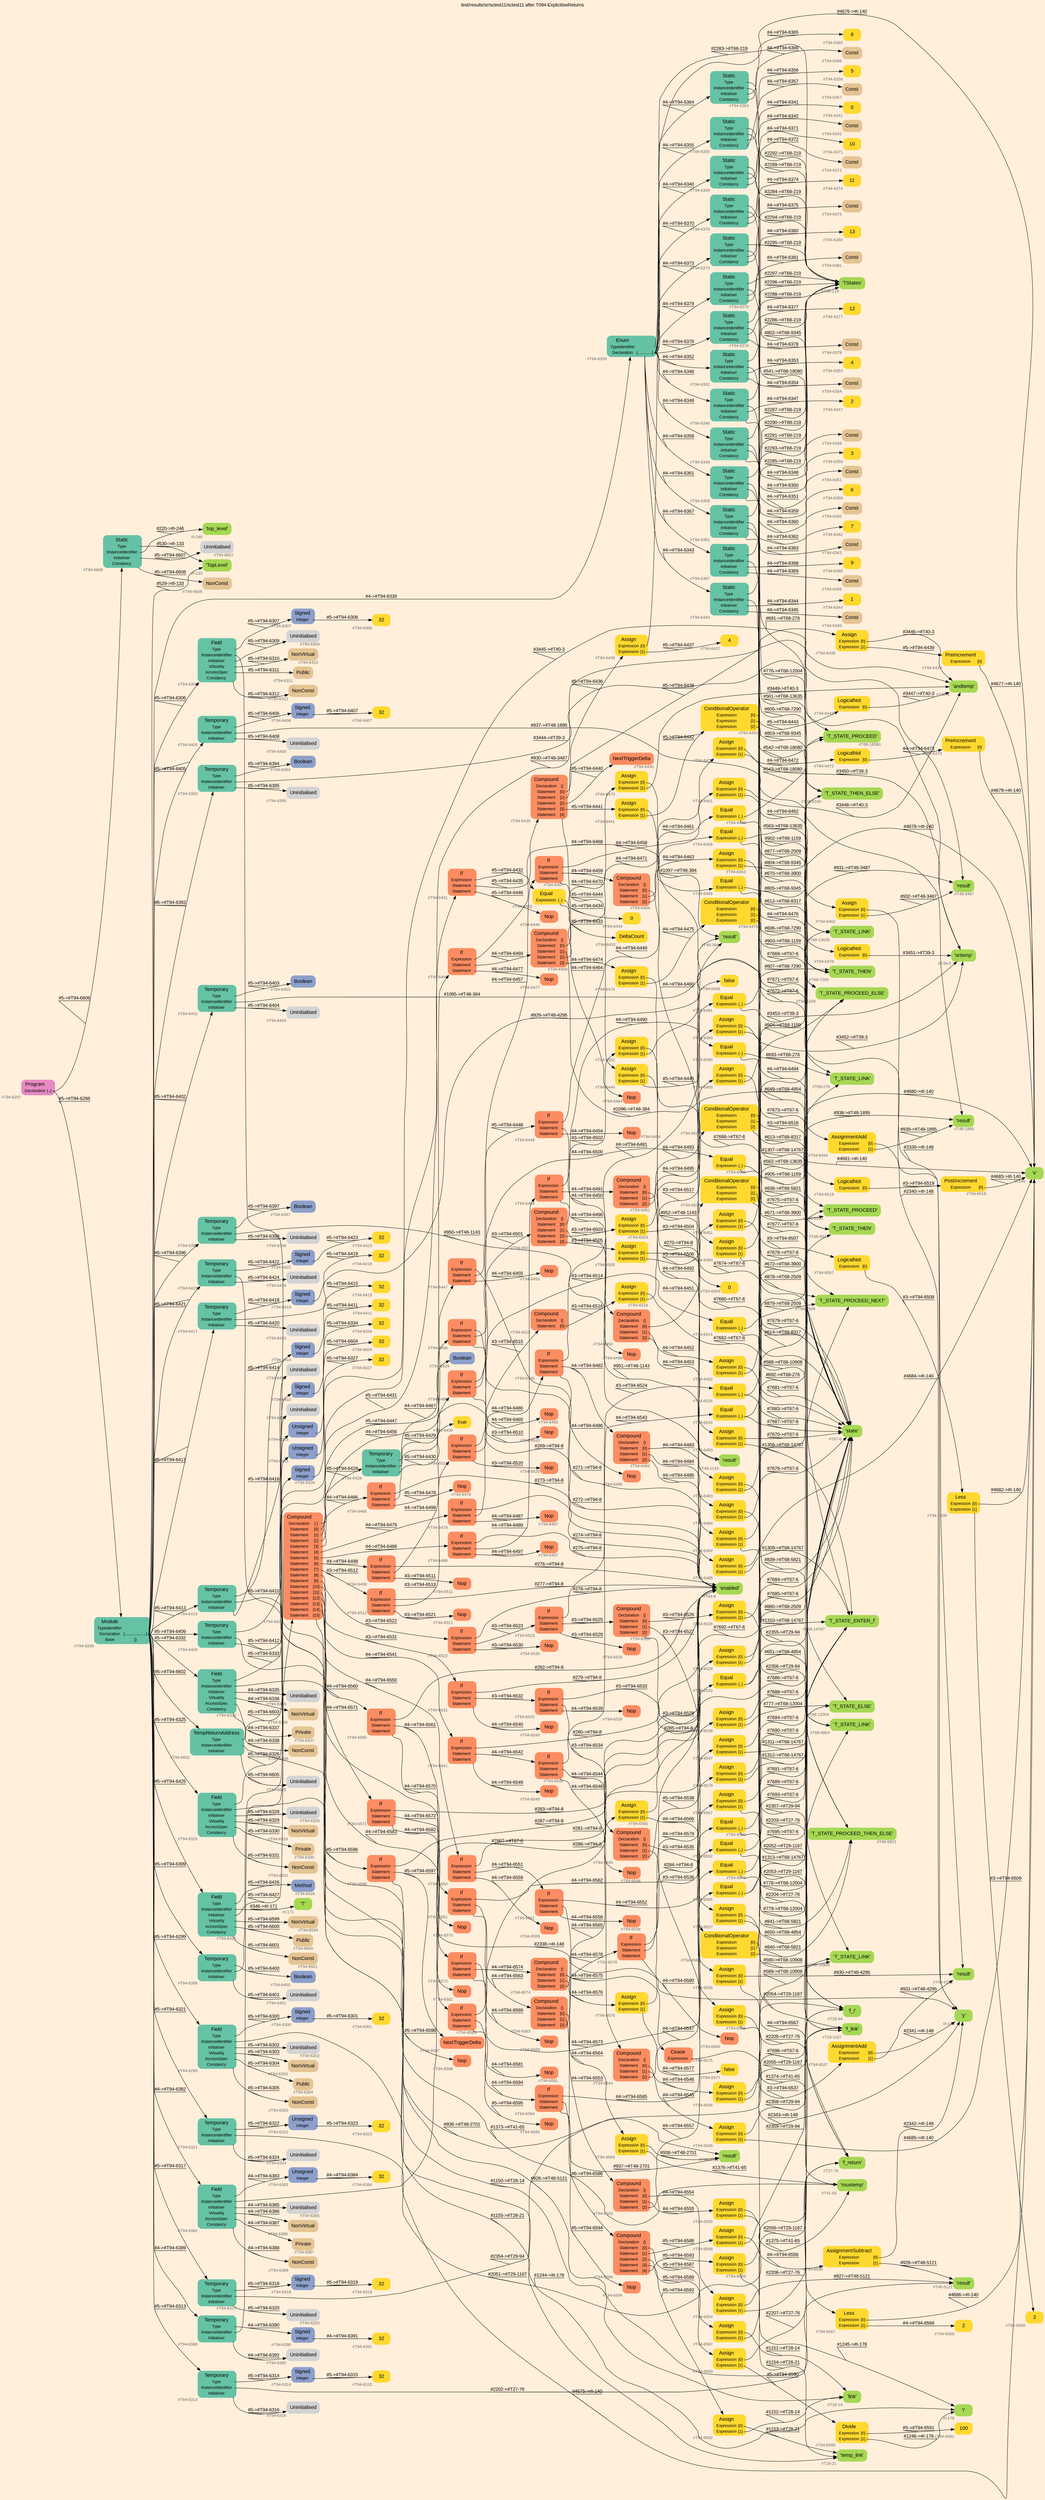 digraph "test/results/sr/sctest11/sctest11 after T094-ExplicitiseReturns" {
label = "test/results/sr/sctest11/sctest11 after T094-ExplicitiseReturns"
labelloc = t
graph [
    rankdir = "LR"
    ranksep = 0.3
    bgcolor = antiquewhite1
    color = black
    fontcolor = black
    fontname = "Arial"
];
node [
    fontname = "Arial"
];
edge [
    fontname = "Arial"
];

// -------------------- node figure --------------------
// -------- block #T94-6297 ----------
"#T94-6297" [
    fillcolor = "/set28/4"
    xlabel = "#T94-6297"
    fontsize = "12"
    fontcolor = grey40
    shape = "plaintext"
    label = <<TABLE BORDER="0" CELLBORDER="0" CELLSPACING="0">
     <TR><TD><FONT COLOR="black" POINT-SIZE="15">Program</FONT></TD></TR>
     <TR><TD><FONT COLOR="black" POINT-SIZE="12">Declaration</FONT></TD><TD PORT="port0"><FONT COLOR="black" POINT-SIZE="12">{..}</FONT></TD></TR>
    </TABLE>>
    style = "rounded,filled"
];

// -------- block #T94-6298 ----------
"#T94-6298" [
    fillcolor = "/set28/1"
    xlabel = "#T94-6298"
    fontsize = "12"
    fontcolor = grey40
    shape = "plaintext"
    label = <<TABLE BORDER="0" CELLBORDER="0" CELLSPACING="0">
     <TR><TD><FONT COLOR="black" POINT-SIZE="15">Module</FONT></TD></TR>
     <TR><TD><FONT COLOR="black" POINT-SIZE="12">TypeIdentifier</FONT></TD><TD PORT="port0"></TD></TR>
     <TR><TD><FONT COLOR="black" POINT-SIZE="12">Declaration</FONT></TD><TD PORT="port1"><FONT COLOR="black" POINT-SIZE="12">{.....................}</FONT></TD></TR>
     <TR><TD><FONT COLOR="black" POINT-SIZE="12">Base</FONT></TD><TD PORT="port2"><FONT COLOR="black" POINT-SIZE="12">{}</FONT></TD></TR>
    </TABLE>>
    style = "rounded,filled"
];

// -------- block #I-133 ----------
"#I-133" [
    fillcolor = "/set28/5"
    xlabel = "#I-133"
    fontsize = "12"
    fontcolor = grey40
    shape = "plaintext"
    label = <<TABLE BORDER="0" CELLBORDER="0" CELLSPACING="0">
     <TR><TD><FONT COLOR="black" POINT-SIZE="15">'TopLevel'</FONT></TD></TR>
    </TABLE>>
    style = "rounded,filled"
];

// -------- block #T94-6299 ----------
"#T94-6299" [
    fillcolor = "/set28/1"
    xlabel = "#T94-6299"
    fontsize = "12"
    fontcolor = grey40
    shape = "plaintext"
    label = <<TABLE BORDER="0" CELLBORDER="0" CELLSPACING="0">
     <TR><TD><FONT COLOR="black" POINT-SIZE="15">Field</FONT></TD></TR>
     <TR><TD><FONT COLOR="black" POINT-SIZE="12">Type</FONT></TD><TD PORT="port0"></TD></TR>
     <TR><TD><FONT COLOR="black" POINT-SIZE="12">InstanceIdentifier</FONT></TD><TD PORT="port1"></TD></TR>
     <TR><TD><FONT COLOR="black" POINT-SIZE="12">Initialiser</FONT></TD><TD PORT="port2"></TD></TR>
     <TR><TD><FONT COLOR="black" POINT-SIZE="12">Virtuality</FONT></TD><TD PORT="port3"></TD></TR>
     <TR><TD><FONT COLOR="black" POINT-SIZE="12">AccessSpec</FONT></TD><TD PORT="port4"></TD></TR>
     <TR><TD><FONT COLOR="black" POINT-SIZE="12">Constancy</FONT></TD><TD PORT="port5"></TD></TR>
    </TABLE>>
    style = "rounded,filled"
];

// -------- block #T94-6300 ----------
"#T94-6300" [
    fillcolor = "/set28/3"
    xlabel = "#T94-6300"
    fontsize = "12"
    fontcolor = grey40
    shape = "plaintext"
    label = <<TABLE BORDER="0" CELLBORDER="0" CELLSPACING="0">
     <TR><TD><FONT COLOR="black" POINT-SIZE="15">Signed</FONT></TD></TR>
     <TR><TD><FONT COLOR="black" POINT-SIZE="12">Integer</FONT></TD><TD PORT="port0"></TD></TR>
    </TABLE>>
    style = "rounded,filled"
];

// -------- block #T94-6301 ----------
"#T94-6301" [
    fillcolor = "/set28/6"
    xlabel = "#T94-6301"
    fontsize = "12"
    fontcolor = grey40
    shape = "plaintext"
    label = <<TABLE BORDER="0" CELLBORDER="0" CELLSPACING="0">
     <TR><TD><FONT COLOR="black" POINT-SIZE="15">32</FONT></TD></TR>
    </TABLE>>
    style = "rounded,filled"
];

// -------- block #I-140 ----------
"#I-140" [
    fillcolor = "/set28/5"
    xlabel = "#I-140"
    fontsize = "12"
    fontcolor = grey40
    shape = "plaintext"
    label = <<TABLE BORDER="0" CELLBORDER="0" CELLSPACING="0">
     <TR><TD><FONT COLOR="black" POINT-SIZE="15">'x'</FONT></TD></TR>
    </TABLE>>
    style = "rounded,filled"
];

// -------- block #T94-6302 ----------
"#T94-6302" [
    xlabel = "#T94-6302"
    fontsize = "12"
    fontcolor = grey40
    shape = "plaintext"
    label = <<TABLE BORDER="0" CELLBORDER="0" CELLSPACING="0">
     <TR><TD><FONT COLOR="black" POINT-SIZE="15">Uninitialised</FONT></TD></TR>
    </TABLE>>
    style = "rounded,filled"
];

// -------- block #T94-6303 ----------
"#T94-6303" [
    fillcolor = "/set28/7"
    xlabel = "#T94-6303"
    fontsize = "12"
    fontcolor = grey40
    shape = "plaintext"
    label = <<TABLE BORDER="0" CELLBORDER="0" CELLSPACING="0">
     <TR><TD><FONT COLOR="black" POINT-SIZE="15">NonVirtual</FONT></TD></TR>
    </TABLE>>
    style = "rounded,filled"
];

// -------- block #T94-6304 ----------
"#T94-6304" [
    fillcolor = "/set28/7"
    xlabel = "#T94-6304"
    fontsize = "12"
    fontcolor = grey40
    shape = "plaintext"
    label = <<TABLE BORDER="0" CELLBORDER="0" CELLSPACING="0">
     <TR><TD><FONT COLOR="black" POINT-SIZE="15">Public</FONT></TD></TR>
    </TABLE>>
    style = "rounded,filled"
];

// -------- block #T94-6305 ----------
"#T94-6305" [
    fillcolor = "/set28/7"
    xlabel = "#T94-6305"
    fontsize = "12"
    fontcolor = grey40
    shape = "plaintext"
    label = <<TABLE BORDER="0" CELLBORDER="0" CELLSPACING="0">
     <TR><TD><FONT COLOR="black" POINT-SIZE="15">NonConst</FONT></TD></TR>
    </TABLE>>
    style = "rounded,filled"
];

// -------- block #T94-6306 ----------
"#T94-6306" [
    fillcolor = "/set28/1"
    xlabel = "#T94-6306"
    fontsize = "12"
    fontcolor = grey40
    shape = "plaintext"
    label = <<TABLE BORDER="0" CELLBORDER="0" CELLSPACING="0">
     <TR><TD><FONT COLOR="black" POINT-SIZE="15">Field</FONT></TD></TR>
     <TR><TD><FONT COLOR="black" POINT-SIZE="12">Type</FONT></TD><TD PORT="port0"></TD></TR>
     <TR><TD><FONT COLOR="black" POINT-SIZE="12">InstanceIdentifier</FONT></TD><TD PORT="port1"></TD></TR>
     <TR><TD><FONT COLOR="black" POINT-SIZE="12">Initialiser</FONT></TD><TD PORT="port2"></TD></TR>
     <TR><TD><FONT COLOR="black" POINT-SIZE="12">Virtuality</FONT></TD><TD PORT="port3"></TD></TR>
     <TR><TD><FONT COLOR="black" POINT-SIZE="12">AccessSpec</FONT></TD><TD PORT="port4"></TD></TR>
     <TR><TD><FONT COLOR="black" POINT-SIZE="12">Constancy</FONT></TD><TD PORT="port5"></TD></TR>
    </TABLE>>
    style = "rounded,filled"
];

// -------- block #T94-6307 ----------
"#T94-6307" [
    fillcolor = "/set28/3"
    xlabel = "#T94-6307"
    fontsize = "12"
    fontcolor = grey40
    shape = "plaintext"
    label = <<TABLE BORDER="0" CELLBORDER="0" CELLSPACING="0">
     <TR><TD><FONT COLOR="black" POINT-SIZE="15">Signed</FONT></TD></TR>
     <TR><TD><FONT COLOR="black" POINT-SIZE="12">Integer</FONT></TD><TD PORT="port0"></TD></TR>
    </TABLE>>
    style = "rounded,filled"
];

// -------- block #T94-6308 ----------
"#T94-6308" [
    fillcolor = "/set28/6"
    xlabel = "#T94-6308"
    fontsize = "12"
    fontcolor = grey40
    shape = "plaintext"
    label = <<TABLE BORDER="0" CELLBORDER="0" CELLSPACING="0">
     <TR><TD><FONT COLOR="black" POINT-SIZE="15">32</FONT></TD></TR>
    </TABLE>>
    style = "rounded,filled"
];

// -------- block #I-148 ----------
"#I-148" [
    fillcolor = "/set28/5"
    xlabel = "#I-148"
    fontsize = "12"
    fontcolor = grey40
    shape = "plaintext"
    label = <<TABLE BORDER="0" CELLBORDER="0" CELLSPACING="0">
     <TR><TD><FONT COLOR="black" POINT-SIZE="15">'y'</FONT></TD></TR>
    </TABLE>>
    style = "rounded,filled"
];

// -------- block #T94-6309 ----------
"#T94-6309" [
    xlabel = "#T94-6309"
    fontsize = "12"
    fontcolor = grey40
    shape = "plaintext"
    label = <<TABLE BORDER="0" CELLBORDER="0" CELLSPACING="0">
     <TR><TD><FONT COLOR="black" POINT-SIZE="15">Uninitialised</FONT></TD></TR>
    </TABLE>>
    style = "rounded,filled"
];

// -------- block #T94-6310 ----------
"#T94-6310" [
    fillcolor = "/set28/7"
    xlabel = "#T94-6310"
    fontsize = "12"
    fontcolor = grey40
    shape = "plaintext"
    label = <<TABLE BORDER="0" CELLBORDER="0" CELLSPACING="0">
     <TR><TD><FONT COLOR="black" POINT-SIZE="15">NonVirtual</FONT></TD></TR>
    </TABLE>>
    style = "rounded,filled"
];

// -------- block #T94-6311 ----------
"#T94-6311" [
    fillcolor = "/set28/7"
    xlabel = "#T94-6311"
    fontsize = "12"
    fontcolor = grey40
    shape = "plaintext"
    label = <<TABLE BORDER="0" CELLBORDER="0" CELLSPACING="0">
     <TR><TD><FONT COLOR="black" POINT-SIZE="15">Public</FONT></TD></TR>
    </TABLE>>
    style = "rounded,filled"
];

// -------- block #T94-6312 ----------
"#T94-6312" [
    fillcolor = "/set28/7"
    xlabel = "#T94-6312"
    fontsize = "12"
    fontcolor = grey40
    shape = "plaintext"
    label = <<TABLE BORDER="0" CELLBORDER="0" CELLSPACING="0">
     <TR><TD><FONT COLOR="black" POINT-SIZE="15">NonConst</FONT></TD></TR>
    </TABLE>>
    style = "rounded,filled"
];

// -------- block #T94-6313 ----------
"#T94-6313" [
    fillcolor = "/set28/1"
    xlabel = "#T94-6313"
    fontsize = "12"
    fontcolor = grey40
    shape = "plaintext"
    label = <<TABLE BORDER="0" CELLBORDER="0" CELLSPACING="0">
     <TR><TD><FONT COLOR="black" POINT-SIZE="15">Temporary</FONT></TD></TR>
     <TR><TD><FONT COLOR="black" POINT-SIZE="12">Type</FONT></TD><TD PORT="port0"></TD></TR>
     <TR><TD><FONT COLOR="black" POINT-SIZE="12">InstanceIdentifier</FONT></TD><TD PORT="port1"></TD></TR>
     <TR><TD><FONT COLOR="black" POINT-SIZE="12">Initialiser</FONT></TD><TD PORT="port2"></TD></TR>
    </TABLE>>
    style = "rounded,filled"
];

// -------- block #T94-6314 ----------
"#T94-6314" [
    fillcolor = "/set28/3"
    xlabel = "#T94-6314"
    fontsize = "12"
    fontcolor = grey40
    shape = "plaintext"
    label = <<TABLE BORDER="0" CELLBORDER="0" CELLSPACING="0">
     <TR><TD><FONT COLOR="black" POINT-SIZE="15">Signed</FONT></TD></TR>
     <TR><TD><FONT COLOR="black" POINT-SIZE="12">Integer</FONT></TD><TD PORT="port0"></TD></TR>
    </TABLE>>
    style = "rounded,filled"
];

// -------- block #T94-6315 ----------
"#T94-6315" [
    fillcolor = "/set28/6"
    xlabel = "#T94-6315"
    fontsize = "12"
    fontcolor = grey40
    shape = "plaintext"
    label = <<TABLE BORDER="0" CELLBORDER="0" CELLSPACING="0">
     <TR><TD><FONT COLOR="black" POINT-SIZE="15">32</FONT></TD></TR>
    </TABLE>>
    style = "rounded,filled"
];

// -------- block #T27-76 ----------
"#T27-76" [
    fillcolor = "/set28/5"
    xlabel = "#T27-76"
    fontsize = "12"
    fontcolor = grey40
    shape = "plaintext"
    label = <<TABLE BORDER="0" CELLBORDER="0" CELLSPACING="0">
     <TR><TD><FONT COLOR="black" POINT-SIZE="15">'f_return'</FONT></TD></TR>
    </TABLE>>
    style = "rounded,filled"
];

// -------- block #T94-6316 ----------
"#T94-6316" [
    xlabel = "#T94-6316"
    fontsize = "12"
    fontcolor = grey40
    shape = "plaintext"
    label = <<TABLE BORDER="0" CELLBORDER="0" CELLSPACING="0">
     <TR><TD><FONT COLOR="black" POINT-SIZE="15">Uninitialised</FONT></TD></TR>
    </TABLE>>
    style = "rounded,filled"
];

// -------- block #T94-6317 ----------
"#T94-6317" [
    fillcolor = "/set28/1"
    xlabel = "#T94-6317"
    fontsize = "12"
    fontcolor = grey40
    shape = "plaintext"
    label = <<TABLE BORDER="0" CELLBORDER="0" CELLSPACING="0">
     <TR><TD><FONT COLOR="black" POINT-SIZE="15">Temporary</FONT></TD></TR>
     <TR><TD><FONT COLOR="black" POINT-SIZE="12">Type</FONT></TD><TD PORT="port0"></TD></TR>
     <TR><TD><FONT COLOR="black" POINT-SIZE="12">InstanceIdentifier</FONT></TD><TD PORT="port1"></TD></TR>
     <TR><TD><FONT COLOR="black" POINT-SIZE="12">Initialiser</FONT></TD><TD PORT="port2"></TD></TR>
    </TABLE>>
    style = "rounded,filled"
];

// -------- block #T94-6318 ----------
"#T94-6318" [
    fillcolor = "/set28/3"
    xlabel = "#T94-6318"
    fontsize = "12"
    fontcolor = grey40
    shape = "plaintext"
    label = <<TABLE BORDER="0" CELLBORDER="0" CELLSPACING="0">
     <TR><TD><FONT COLOR="black" POINT-SIZE="15">Signed</FONT></TD></TR>
     <TR><TD><FONT COLOR="black" POINT-SIZE="12">Integer</FONT></TD><TD PORT="port0"></TD></TR>
    </TABLE>>
    style = "rounded,filled"
];

// -------- block #T94-6319 ----------
"#T94-6319" [
    fillcolor = "/set28/6"
    xlabel = "#T94-6319"
    fontsize = "12"
    fontcolor = grey40
    shape = "plaintext"
    label = <<TABLE BORDER="0" CELLBORDER="0" CELLSPACING="0">
     <TR><TD><FONT COLOR="black" POINT-SIZE="15">32</FONT></TD></TR>
    </TABLE>>
    style = "rounded,filled"
];

// -------- block #T29-94 ----------
"#T29-94" [
    fillcolor = "/set28/5"
    xlabel = "#T29-94"
    fontsize = "12"
    fontcolor = grey40
    shape = "plaintext"
    label = <<TABLE BORDER="0" CELLBORDER="0" CELLSPACING="0">
     <TR><TD><FONT COLOR="black" POINT-SIZE="15">'f_i'</FONT></TD></TR>
    </TABLE>>
    style = "rounded,filled"
];

// -------- block #T94-6320 ----------
"#T94-6320" [
    xlabel = "#T94-6320"
    fontsize = "12"
    fontcolor = grey40
    shape = "plaintext"
    label = <<TABLE BORDER="0" CELLBORDER="0" CELLSPACING="0">
     <TR><TD><FONT COLOR="black" POINT-SIZE="15">Uninitialised</FONT></TD></TR>
    </TABLE>>
    style = "rounded,filled"
];

// -------- block #T94-6321 ----------
"#T94-6321" [
    fillcolor = "/set28/1"
    xlabel = "#T94-6321"
    fontsize = "12"
    fontcolor = grey40
    shape = "plaintext"
    label = <<TABLE BORDER="0" CELLBORDER="0" CELLSPACING="0">
     <TR><TD><FONT COLOR="black" POINT-SIZE="15">Temporary</FONT></TD></TR>
     <TR><TD><FONT COLOR="black" POINT-SIZE="12">Type</FONT></TD><TD PORT="port0"></TD></TR>
     <TR><TD><FONT COLOR="black" POINT-SIZE="12">InstanceIdentifier</FONT></TD><TD PORT="port1"></TD></TR>
     <TR><TD><FONT COLOR="black" POINT-SIZE="12">Initialiser</FONT></TD><TD PORT="port2"></TD></TR>
    </TABLE>>
    style = "rounded,filled"
];

// -------- block #T94-6322 ----------
"#T94-6322" [
    fillcolor = "/set28/3"
    xlabel = "#T94-6322"
    fontsize = "12"
    fontcolor = grey40
    shape = "plaintext"
    label = <<TABLE BORDER="0" CELLBORDER="0" CELLSPACING="0">
     <TR><TD><FONT COLOR="black" POINT-SIZE="15">Unsigned</FONT></TD></TR>
     <TR><TD><FONT COLOR="black" POINT-SIZE="12">Integer</FONT></TD><TD PORT="port0"></TD></TR>
    </TABLE>>
    style = "rounded,filled"
];

// -------- block #T94-6323 ----------
"#T94-6323" [
    fillcolor = "/set28/6"
    xlabel = "#T94-6323"
    fontsize = "12"
    fontcolor = grey40
    shape = "plaintext"
    label = <<TABLE BORDER="0" CELLBORDER="0" CELLSPACING="0">
     <TR><TD><FONT COLOR="black" POINT-SIZE="15">32</FONT></TD></TR>
    </TABLE>>
    style = "rounded,filled"
];

// -------- block #T29-1167 ----------
"#T29-1167" [
    fillcolor = "/set28/5"
    xlabel = "#T29-1167"
    fontsize = "12"
    fontcolor = grey40
    shape = "plaintext"
    label = <<TABLE BORDER="0" CELLBORDER="0" CELLSPACING="0">
     <TR><TD><FONT COLOR="black" POINT-SIZE="15">'f_link'</FONT></TD></TR>
    </TABLE>>
    style = "rounded,filled"
];

// -------- block #T94-6324 ----------
"#T94-6324" [
    xlabel = "#T94-6324"
    fontsize = "12"
    fontcolor = grey40
    shape = "plaintext"
    label = <<TABLE BORDER="0" CELLBORDER="0" CELLSPACING="0">
     <TR><TD><FONT COLOR="black" POINT-SIZE="15">Uninitialised</FONT></TD></TR>
    </TABLE>>
    style = "rounded,filled"
];

// -------- block #T94-6325 ----------
"#T94-6325" [
    fillcolor = "/set28/1"
    xlabel = "#T94-6325"
    fontsize = "12"
    fontcolor = grey40
    shape = "plaintext"
    label = <<TABLE BORDER="0" CELLBORDER="0" CELLSPACING="0">
     <TR><TD><FONT COLOR="black" POINT-SIZE="15">Field</FONT></TD></TR>
     <TR><TD><FONT COLOR="black" POINT-SIZE="12">Type</FONT></TD><TD PORT="port0"></TD></TR>
     <TR><TD><FONT COLOR="black" POINT-SIZE="12">InstanceIdentifier</FONT></TD><TD PORT="port1"></TD></TR>
     <TR><TD><FONT COLOR="black" POINT-SIZE="12">Initialiser</FONT></TD><TD PORT="port2"></TD></TR>
     <TR><TD><FONT COLOR="black" POINT-SIZE="12">Virtuality</FONT></TD><TD PORT="port3"></TD></TR>
     <TR><TD><FONT COLOR="black" POINT-SIZE="12">AccessSpec</FONT></TD><TD PORT="port4"></TD></TR>
     <TR><TD><FONT COLOR="black" POINT-SIZE="12">Constancy</FONT></TD><TD PORT="port5"></TD></TR>
    </TABLE>>
    style = "rounded,filled"
];

// -------- block #T94-6326 ----------
"#T94-6326" [
    fillcolor = "/set28/3"
    xlabel = "#T94-6326"
    fontsize = "12"
    fontcolor = grey40
    shape = "plaintext"
    label = <<TABLE BORDER="0" CELLBORDER="0" CELLSPACING="0">
     <TR><TD><FONT COLOR="black" POINT-SIZE="15">Signed</FONT></TD></TR>
     <TR><TD><FONT COLOR="black" POINT-SIZE="12">Integer</FONT></TD><TD PORT="port0"></TD></TR>
    </TABLE>>
    style = "rounded,filled"
];

// -------- block #T94-6327 ----------
"#T94-6327" [
    fillcolor = "/set28/6"
    xlabel = "#T94-6327"
    fontsize = "12"
    fontcolor = grey40
    shape = "plaintext"
    label = <<TABLE BORDER="0" CELLBORDER="0" CELLSPACING="0">
     <TR><TD><FONT COLOR="black" POINT-SIZE="15">32</FONT></TD></TR>
    </TABLE>>
    style = "rounded,filled"
];

// -------- block #I-178 ----------
"#I-178" [
    fillcolor = "/set28/5"
    xlabel = "#I-178"
    fontsize = "12"
    fontcolor = grey40
    shape = "plaintext"
    label = <<TABLE BORDER="0" CELLBORDER="0" CELLSPACING="0">
     <TR><TD><FONT COLOR="black" POINT-SIZE="15">'i'</FONT></TD></TR>
    </TABLE>>
    style = "rounded,filled"
];

// -------- block #T94-6328 ----------
"#T94-6328" [
    xlabel = "#T94-6328"
    fontsize = "12"
    fontcolor = grey40
    shape = "plaintext"
    label = <<TABLE BORDER="0" CELLBORDER="0" CELLSPACING="0">
     <TR><TD><FONT COLOR="black" POINT-SIZE="15">Uninitialised</FONT></TD></TR>
    </TABLE>>
    style = "rounded,filled"
];

// -------- block #T94-6329 ----------
"#T94-6329" [
    fillcolor = "/set28/7"
    xlabel = "#T94-6329"
    fontsize = "12"
    fontcolor = grey40
    shape = "plaintext"
    label = <<TABLE BORDER="0" CELLBORDER="0" CELLSPACING="0">
     <TR><TD><FONT COLOR="black" POINT-SIZE="15">NonVirtual</FONT></TD></TR>
    </TABLE>>
    style = "rounded,filled"
];

// -------- block #T94-6330 ----------
"#T94-6330" [
    fillcolor = "/set28/7"
    xlabel = "#T94-6330"
    fontsize = "12"
    fontcolor = grey40
    shape = "plaintext"
    label = <<TABLE BORDER="0" CELLBORDER="0" CELLSPACING="0">
     <TR><TD><FONT COLOR="black" POINT-SIZE="15">Private</FONT></TD></TR>
    </TABLE>>
    style = "rounded,filled"
];

// -------- block #T94-6331 ----------
"#T94-6331" [
    fillcolor = "/set28/7"
    xlabel = "#T94-6331"
    fontsize = "12"
    fontcolor = grey40
    shape = "plaintext"
    label = <<TABLE BORDER="0" CELLBORDER="0" CELLSPACING="0">
     <TR><TD><FONT COLOR="black" POINT-SIZE="15">NonConst</FONT></TD></TR>
    </TABLE>>
    style = "rounded,filled"
];

// -------- block #T94-6332 ----------
"#T94-6332" [
    fillcolor = "/set28/1"
    xlabel = "#T94-6332"
    fontsize = "12"
    fontcolor = grey40
    shape = "plaintext"
    label = <<TABLE BORDER="0" CELLBORDER="0" CELLSPACING="0">
     <TR><TD><FONT COLOR="black" POINT-SIZE="15">Field</FONT></TD></TR>
     <TR><TD><FONT COLOR="black" POINT-SIZE="12">Type</FONT></TD><TD PORT="port0"></TD></TR>
     <TR><TD><FONT COLOR="black" POINT-SIZE="12">InstanceIdentifier</FONT></TD><TD PORT="port1"></TD></TR>
     <TR><TD><FONT COLOR="black" POINT-SIZE="12">Initialiser</FONT></TD><TD PORT="port2"></TD></TR>
     <TR><TD><FONT COLOR="black" POINT-SIZE="12">Virtuality</FONT></TD><TD PORT="port3"></TD></TR>
     <TR><TD><FONT COLOR="black" POINT-SIZE="12">AccessSpec</FONT></TD><TD PORT="port4"></TD></TR>
     <TR><TD><FONT COLOR="black" POINT-SIZE="12">Constancy</FONT></TD><TD PORT="port5"></TD></TR>
    </TABLE>>
    style = "rounded,filled"
];

// -------- block #T94-6333 ----------
"#T94-6333" [
    fillcolor = "/set28/3"
    xlabel = "#T94-6333"
    fontsize = "12"
    fontcolor = grey40
    shape = "plaintext"
    label = <<TABLE BORDER="0" CELLBORDER="0" CELLSPACING="0">
     <TR><TD><FONT COLOR="black" POINT-SIZE="15">Unsigned</FONT></TD></TR>
     <TR><TD><FONT COLOR="black" POINT-SIZE="12">Integer</FONT></TD><TD PORT="port0"></TD></TR>
    </TABLE>>
    style = "rounded,filled"
];

// -------- block #T94-6334 ----------
"#T94-6334" [
    fillcolor = "/set28/6"
    xlabel = "#T94-6334"
    fontsize = "12"
    fontcolor = grey40
    shape = "plaintext"
    label = <<TABLE BORDER="0" CELLBORDER="0" CELLSPACING="0">
     <TR><TD><FONT COLOR="black" POINT-SIZE="15">32</FONT></TD></TR>
    </TABLE>>
    style = "rounded,filled"
];

// -------- block #T28-14 ----------
"#T28-14" [
    fillcolor = "/set28/5"
    xlabel = "#T28-14"
    fontsize = "12"
    fontcolor = grey40
    shape = "plaintext"
    label = <<TABLE BORDER="0" CELLBORDER="0" CELLSPACING="0">
     <TR><TD><FONT COLOR="black" POINT-SIZE="15">'link'</FONT></TD></TR>
    </TABLE>>
    style = "rounded,filled"
];

// -------- block #T94-6335 ----------
"#T94-6335" [
    xlabel = "#T94-6335"
    fontsize = "12"
    fontcolor = grey40
    shape = "plaintext"
    label = <<TABLE BORDER="0" CELLBORDER="0" CELLSPACING="0">
     <TR><TD><FONT COLOR="black" POINT-SIZE="15">Uninitialised</FONT></TD></TR>
    </TABLE>>
    style = "rounded,filled"
];

// -------- block #T94-6336 ----------
"#T94-6336" [
    fillcolor = "/set28/7"
    xlabel = "#T94-6336"
    fontsize = "12"
    fontcolor = grey40
    shape = "plaintext"
    label = <<TABLE BORDER="0" CELLBORDER="0" CELLSPACING="0">
     <TR><TD><FONT COLOR="black" POINT-SIZE="15">NonVirtual</FONT></TD></TR>
    </TABLE>>
    style = "rounded,filled"
];

// -------- block #T94-6337 ----------
"#T94-6337" [
    fillcolor = "/set28/7"
    xlabel = "#T94-6337"
    fontsize = "12"
    fontcolor = grey40
    shape = "plaintext"
    label = <<TABLE BORDER="0" CELLBORDER="0" CELLSPACING="0">
     <TR><TD><FONT COLOR="black" POINT-SIZE="15">Private</FONT></TD></TR>
    </TABLE>>
    style = "rounded,filled"
];

// -------- block #T94-6338 ----------
"#T94-6338" [
    fillcolor = "/set28/7"
    xlabel = "#T94-6338"
    fontsize = "12"
    fontcolor = grey40
    shape = "plaintext"
    label = <<TABLE BORDER="0" CELLBORDER="0" CELLSPACING="0">
     <TR><TD><FONT COLOR="black" POINT-SIZE="15">NonConst</FONT></TD></TR>
    </TABLE>>
    style = "rounded,filled"
];

// -------- block #T94-6339 ----------
"#T94-6339" [
    fillcolor = "/set28/1"
    xlabel = "#T94-6339"
    fontsize = "12"
    fontcolor = grey40
    shape = "plaintext"
    label = <<TABLE BORDER="0" CELLBORDER="0" CELLSPACING="0">
     <TR><TD><FONT COLOR="black" POINT-SIZE="15">Enum</FONT></TD></TR>
     <TR><TD><FONT COLOR="black" POINT-SIZE="12">TypeIdentifier</FONT></TD><TD PORT="port0"></TD></TR>
     <TR><TD><FONT COLOR="black" POINT-SIZE="12">Declaration</FONT></TD><TD PORT="port1"><FONT COLOR="black" POINT-SIZE="12">{..............}</FONT></TD></TR>
    </TABLE>>
    style = "rounded,filled"
];

// -------- block #T68-219 ----------
"#T68-219" [
    fillcolor = "/set28/5"
    xlabel = "#T68-219"
    fontsize = "12"
    fontcolor = grey40
    shape = "plaintext"
    label = <<TABLE BORDER="0" CELLBORDER="0" CELLSPACING="0">
     <TR><TD><FONT COLOR="black" POINT-SIZE="15">'TStates'</FONT></TD></TR>
    </TABLE>>
    style = "rounded,filled"
];

// -------- block #T94-6340 ----------
"#T94-6340" [
    fillcolor = "/set28/1"
    xlabel = "#T94-6340"
    fontsize = "12"
    fontcolor = grey40
    shape = "plaintext"
    label = <<TABLE BORDER="0" CELLBORDER="0" CELLSPACING="0">
     <TR><TD><FONT COLOR="black" POINT-SIZE="15">Static</FONT></TD></TR>
     <TR><TD><FONT COLOR="black" POINT-SIZE="12">Type</FONT></TD><TD PORT="port0"></TD></TR>
     <TR><TD><FONT COLOR="black" POINT-SIZE="12">InstanceIdentifier</FONT></TD><TD PORT="port1"></TD></TR>
     <TR><TD><FONT COLOR="black" POINT-SIZE="12">Initialiser</FONT></TD><TD PORT="port2"></TD></TR>
     <TR><TD><FONT COLOR="black" POINT-SIZE="12">Constancy</FONT></TD><TD PORT="port3"></TD></TR>
    </TABLE>>
    style = "rounded,filled"
];

// -------- block #T68-276 ----------
"#T68-276" [
    fillcolor = "/set28/5"
    xlabel = "#T68-276"
    fontsize = "12"
    fontcolor = grey40
    shape = "plaintext"
    label = <<TABLE BORDER="0" CELLBORDER="0" CELLSPACING="0">
     <TR><TD><FONT COLOR="black" POINT-SIZE="15">'T_STATE_LINK'</FONT></TD></TR>
    </TABLE>>
    style = "rounded,filled"
];

// -------- block #T94-6341 ----------
"#T94-6341" [
    fillcolor = "/set28/6"
    xlabel = "#T94-6341"
    fontsize = "12"
    fontcolor = grey40
    shape = "plaintext"
    label = <<TABLE BORDER="0" CELLBORDER="0" CELLSPACING="0">
     <TR><TD><FONT COLOR="black" POINT-SIZE="15">0</FONT></TD></TR>
    </TABLE>>
    style = "rounded,filled"
];

// -------- block #T94-6342 ----------
"#T94-6342" [
    fillcolor = "/set28/7"
    xlabel = "#T94-6342"
    fontsize = "12"
    fontcolor = grey40
    shape = "plaintext"
    label = <<TABLE BORDER="0" CELLBORDER="0" CELLSPACING="0">
     <TR><TD><FONT COLOR="black" POINT-SIZE="15">Const</FONT></TD></TR>
    </TABLE>>
    style = "rounded,filled"
];

// -------- block #T94-6343 ----------
"#T94-6343" [
    fillcolor = "/set28/1"
    xlabel = "#T94-6343"
    fontsize = "12"
    fontcolor = grey40
    shape = "plaintext"
    label = <<TABLE BORDER="0" CELLBORDER="0" CELLSPACING="0">
     <TR><TD><FONT COLOR="black" POINT-SIZE="15">Static</FONT></TD></TR>
     <TR><TD><FONT COLOR="black" POINT-SIZE="12">Type</FONT></TD><TD PORT="port0"></TD></TR>
     <TR><TD><FONT COLOR="black" POINT-SIZE="12">InstanceIdentifier</FONT></TD><TD PORT="port1"></TD></TR>
     <TR><TD><FONT COLOR="black" POINT-SIZE="12">Initialiser</FONT></TD><TD PORT="port2"></TD></TR>
     <TR><TD><FONT COLOR="black" POINT-SIZE="12">Constancy</FONT></TD><TD PORT="port3"></TD></TR>
    </TABLE>>
    style = "rounded,filled"
];

// -------- block #T68-1159 ----------
"#T68-1159" [
    fillcolor = "/set28/5"
    xlabel = "#T68-1159"
    fontsize = "12"
    fontcolor = grey40
    shape = "plaintext"
    label = <<TABLE BORDER="0" CELLBORDER="0" CELLSPACING="0">
     <TR><TD><FONT COLOR="black" POINT-SIZE="15">'T_STATE_PROCEED_ELSE'</FONT></TD></TR>
    </TABLE>>
    style = "rounded,filled"
];

// -------- block #T94-6344 ----------
"#T94-6344" [
    fillcolor = "/set28/6"
    xlabel = "#T94-6344"
    fontsize = "12"
    fontcolor = grey40
    shape = "plaintext"
    label = <<TABLE BORDER="0" CELLBORDER="0" CELLSPACING="0">
     <TR><TD><FONT COLOR="black" POINT-SIZE="15">1</FONT></TD></TR>
    </TABLE>>
    style = "rounded,filled"
];

// -------- block #T94-6345 ----------
"#T94-6345" [
    fillcolor = "/set28/7"
    xlabel = "#T94-6345"
    fontsize = "12"
    fontcolor = grey40
    shape = "plaintext"
    label = <<TABLE BORDER="0" CELLBORDER="0" CELLSPACING="0">
     <TR><TD><FONT COLOR="black" POINT-SIZE="15">Const</FONT></TD></TR>
    </TABLE>>
    style = "rounded,filled"
];

// -------- block #T94-6346 ----------
"#T94-6346" [
    fillcolor = "/set28/1"
    xlabel = "#T94-6346"
    fontsize = "12"
    fontcolor = grey40
    shape = "plaintext"
    label = <<TABLE BORDER="0" CELLBORDER="0" CELLSPACING="0">
     <TR><TD><FONT COLOR="black" POINT-SIZE="15">Static</FONT></TD></TR>
     <TR><TD><FONT COLOR="black" POINT-SIZE="12">Type</FONT></TD><TD PORT="port0"></TD></TR>
     <TR><TD><FONT COLOR="black" POINT-SIZE="12">InstanceIdentifier</FONT></TD><TD PORT="port1"></TD></TR>
     <TR><TD><FONT COLOR="black" POINT-SIZE="12">Initialiser</FONT></TD><TD PORT="port2"></TD></TR>
     <TR><TD><FONT COLOR="black" POINT-SIZE="12">Constancy</FONT></TD><TD PORT="port3"></TD></TR>
    </TABLE>>
    style = "rounded,filled"
];

// -------- block #T68-2509 ----------
"#T68-2509" [
    fillcolor = "/set28/5"
    xlabel = "#T68-2509"
    fontsize = "12"
    fontcolor = grey40
    shape = "plaintext"
    label = <<TABLE BORDER="0" CELLBORDER="0" CELLSPACING="0">
     <TR><TD><FONT COLOR="black" POINT-SIZE="15">'T_STATE_PROCEED_NEXT'</FONT></TD></TR>
    </TABLE>>
    style = "rounded,filled"
];

// -------- block #T94-6347 ----------
"#T94-6347" [
    fillcolor = "/set28/6"
    xlabel = "#T94-6347"
    fontsize = "12"
    fontcolor = grey40
    shape = "plaintext"
    label = <<TABLE BORDER="0" CELLBORDER="0" CELLSPACING="0">
     <TR><TD><FONT COLOR="black" POINT-SIZE="15">2</FONT></TD></TR>
    </TABLE>>
    style = "rounded,filled"
];

// -------- block #T94-6348 ----------
"#T94-6348" [
    fillcolor = "/set28/7"
    xlabel = "#T94-6348"
    fontsize = "12"
    fontcolor = grey40
    shape = "plaintext"
    label = <<TABLE BORDER="0" CELLBORDER="0" CELLSPACING="0">
     <TR><TD><FONT COLOR="black" POINT-SIZE="15">Const</FONT></TD></TR>
    </TABLE>>
    style = "rounded,filled"
];

// -------- block #T94-6349 ----------
"#T94-6349" [
    fillcolor = "/set28/1"
    xlabel = "#T94-6349"
    fontsize = "12"
    fontcolor = grey40
    shape = "plaintext"
    label = <<TABLE BORDER="0" CELLBORDER="0" CELLSPACING="0">
     <TR><TD><FONT COLOR="black" POINT-SIZE="15">Static</FONT></TD></TR>
     <TR><TD><FONT COLOR="black" POINT-SIZE="12">Type</FONT></TD><TD PORT="port0"></TD></TR>
     <TR><TD><FONT COLOR="black" POINT-SIZE="12">InstanceIdentifier</FONT></TD><TD PORT="port1"></TD></TR>
     <TR><TD><FONT COLOR="black" POINT-SIZE="12">Initialiser</FONT></TD><TD PORT="port2"></TD></TR>
     <TR><TD><FONT COLOR="black" POINT-SIZE="12">Constancy</FONT></TD><TD PORT="port3"></TD></TR>
    </TABLE>>
    style = "rounded,filled"
];

// -------- block #T68-3900 ----------
"#T68-3900" [
    fillcolor = "/set28/5"
    xlabel = "#T68-3900"
    fontsize = "12"
    fontcolor = grey40
    shape = "plaintext"
    label = <<TABLE BORDER="0" CELLBORDER="0" CELLSPACING="0">
     <TR><TD><FONT COLOR="black" POINT-SIZE="15">'T_STATE_PROCEED'</FONT></TD></TR>
    </TABLE>>
    style = "rounded,filled"
];

// -------- block #T94-6350 ----------
"#T94-6350" [
    fillcolor = "/set28/6"
    xlabel = "#T94-6350"
    fontsize = "12"
    fontcolor = grey40
    shape = "plaintext"
    label = <<TABLE BORDER="0" CELLBORDER="0" CELLSPACING="0">
     <TR><TD><FONT COLOR="black" POINT-SIZE="15">3</FONT></TD></TR>
    </TABLE>>
    style = "rounded,filled"
];

// -------- block #T94-6351 ----------
"#T94-6351" [
    fillcolor = "/set28/7"
    xlabel = "#T94-6351"
    fontsize = "12"
    fontcolor = grey40
    shape = "plaintext"
    label = <<TABLE BORDER="0" CELLBORDER="0" CELLSPACING="0">
     <TR><TD><FONT COLOR="black" POINT-SIZE="15">Const</FONT></TD></TR>
    </TABLE>>
    style = "rounded,filled"
];

// -------- block #T94-6352 ----------
"#T94-6352" [
    fillcolor = "/set28/1"
    xlabel = "#T94-6352"
    fontsize = "12"
    fontcolor = grey40
    shape = "plaintext"
    label = <<TABLE BORDER="0" CELLBORDER="0" CELLSPACING="0">
     <TR><TD><FONT COLOR="black" POINT-SIZE="15">Static</FONT></TD></TR>
     <TR><TD><FONT COLOR="black" POINT-SIZE="12">Type</FONT></TD><TD PORT="port0"></TD></TR>
     <TR><TD><FONT COLOR="black" POINT-SIZE="12">InstanceIdentifier</FONT></TD><TD PORT="port1"></TD></TR>
     <TR><TD><FONT COLOR="black" POINT-SIZE="12">Initialiser</FONT></TD><TD PORT="port2"></TD></TR>
     <TR><TD><FONT COLOR="black" POINT-SIZE="12">Constancy</FONT></TD><TD PORT="port3"></TD></TR>
    </TABLE>>
    style = "rounded,filled"
];

// -------- block #T68-4854 ----------
"#T68-4854" [
    fillcolor = "/set28/5"
    xlabel = "#T68-4854"
    fontsize = "12"
    fontcolor = grey40
    shape = "plaintext"
    label = <<TABLE BORDER="0" CELLBORDER="0" CELLSPACING="0">
     <TR><TD><FONT COLOR="black" POINT-SIZE="15">'T_STATE_LINK'</FONT></TD></TR>
    </TABLE>>
    style = "rounded,filled"
];

// -------- block #T94-6353 ----------
"#T94-6353" [
    fillcolor = "/set28/6"
    xlabel = "#T94-6353"
    fontsize = "12"
    fontcolor = grey40
    shape = "plaintext"
    label = <<TABLE BORDER="0" CELLBORDER="0" CELLSPACING="0">
     <TR><TD><FONT COLOR="black" POINT-SIZE="15">4</FONT></TD></TR>
    </TABLE>>
    style = "rounded,filled"
];

// -------- block #T94-6354 ----------
"#T94-6354" [
    fillcolor = "/set28/7"
    xlabel = "#T94-6354"
    fontsize = "12"
    fontcolor = grey40
    shape = "plaintext"
    label = <<TABLE BORDER="0" CELLBORDER="0" CELLSPACING="0">
     <TR><TD><FONT COLOR="black" POINT-SIZE="15">Const</FONT></TD></TR>
    </TABLE>>
    style = "rounded,filled"
];

// -------- block #T94-6355 ----------
"#T94-6355" [
    fillcolor = "/set28/1"
    xlabel = "#T94-6355"
    fontsize = "12"
    fontcolor = grey40
    shape = "plaintext"
    label = <<TABLE BORDER="0" CELLBORDER="0" CELLSPACING="0">
     <TR><TD><FONT COLOR="black" POINT-SIZE="15">Static</FONT></TD></TR>
     <TR><TD><FONT COLOR="black" POINT-SIZE="12">Type</FONT></TD><TD PORT="port0"></TD></TR>
     <TR><TD><FONT COLOR="black" POINT-SIZE="12">InstanceIdentifier</FONT></TD><TD PORT="port1"></TD></TR>
     <TR><TD><FONT COLOR="black" POINT-SIZE="12">Initialiser</FONT></TD><TD PORT="port2"></TD></TR>
     <TR><TD><FONT COLOR="black" POINT-SIZE="12">Constancy</FONT></TD><TD PORT="port3"></TD></TR>
    </TABLE>>
    style = "rounded,filled"
];

// -------- block #T68-5821 ----------
"#T68-5821" [
    fillcolor = "/set28/5"
    xlabel = "#T68-5821"
    fontsize = "12"
    fontcolor = grey40
    shape = "plaintext"
    label = <<TABLE BORDER="0" CELLBORDER="0" CELLSPACING="0">
     <TR><TD><FONT COLOR="black" POINT-SIZE="15">'T_STATE_PROCEED_THEN_ELSE'</FONT></TD></TR>
    </TABLE>>
    style = "rounded,filled"
];

// -------- block #T94-6356 ----------
"#T94-6356" [
    fillcolor = "/set28/6"
    xlabel = "#T94-6356"
    fontsize = "12"
    fontcolor = grey40
    shape = "plaintext"
    label = <<TABLE BORDER="0" CELLBORDER="0" CELLSPACING="0">
     <TR><TD><FONT COLOR="black" POINT-SIZE="15">5</FONT></TD></TR>
    </TABLE>>
    style = "rounded,filled"
];

// -------- block #T94-6357 ----------
"#T94-6357" [
    fillcolor = "/set28/7"
    xlabel = "#T94-6357"
    fontsize = "12"
    fontcolor = grey40
    shape = "plaintext"
    label = <<TABLE BORDER="0" CELLBORDER="0" CELLSPACING="0">
     <TR><TD><FONT COLOR="black" POINT-SIZE="15">Const</FONT></TD></TR>
    </TABLE>>
    style = "rounded,filled"
];

// -------- block #T94-6358 ----------
"#T94-6358" [
    fillcolor = "/set28/1"
    xlabel = "#T94-6358"
    fontsize = "12"
    fontcolor = grey40
    shape = "plaintext"
    label = <<TABLE BORDER="0" CELLBORDER="0" CELLSPACING="0">
     <TR><TD><FONT COLOR="black" POINT-SIZE="15">Static</FONT></TD></TR>
     <TR><TD><FONT COLOR="black" POINT-SIZE="12">Type</FONT></TD><TD PORT="port0"></TD></TR>
     <TR><TD><FONT COLOR="black" POINT-SIZE="12">InstanceIdentifier</FONT></TD><TD PORT="port1"></TD></TR>
     <TR><TD><FONT COLOR="black" POINT-SIZE="12">Initialiser</FONT></TD><TD PORT="port2"></TD></TR>
     <TR><TD><FONT COLOR="black" POINT-SIZE="12">Constancy</FONT></TD><TD PORT="port3"></TD></TR>
    </TABLE>>
    style = "rounded,filled"
];

// -------- block #T68-7290 ----------
"#T68-7290" [
    fillcolor = "/set28/5"
    xlabel = "#T68-7290"
    fontsize = "12"
    fontcolor = grey40
    shape = "plaintext"
    label = <<TABLE BORDER="0" CELLBORDER="0" CELLSPACING="0">
     <TR><TD><FONT COLOR="black" POINT-SIZE="15">'T_STATE_THEN'</FONT></TD></TR>
    </TABLE>>
    style = "rounded,filled"
];

// -------- block #T94-6359 ----------
"#T94-6359" [
    fillcolor = "/set28/6"
    xlabel = "#T94-6359"
    fontsize = "12"
    fontcolor = grey40
    shape = "plaintext"
    label = <<TABLE BORDER="0" CELLBORDER="0" CELLSPACING="0">
     <TR><TD><FONT COLOR="black" POINT-SIZE="15">6</FONT></TD></TR>
    </TABLE>>
    style = "rounded,filled"
];

// -------- block #T94-6360 ----------
"#T94-6360" [
    fillcolor = "/set28/7"
    xlabel = "#T94-6360"
    fontsize = "12"
    fontcolor = grey40
    shape = "plaintext"
    label = <<TABLE BORDER="0" CELLBORDER="0" CELLSPACING="0">
     <TR><TD><FONT COLOR="black" POINT-SIZE="15">Const</FONT></TD></TR>
    </TABLE>>
    style = "rounded,filled"
];

// -------- block #T94-6361 ----------
"#T94-6361" [
    fillcolor = "/set28/1"
    xlabel = "#T94-6361"
    fontsize = "12"
    fontcolor = grey40
    shape = "plaintext"
    label = <<TABLE BORDER="0" CELLBORDER="0" CELLSPACING="0">
     <TR><TD><FONT COLOR="black" POINT-SIZE="15">Static</FONT></TD></TR>
     <TR><TD><FONT COLOR="black" POINT-SIZE="12">Type</FONT></TD><TD PORT="port0"></TD></TR>
     <TR><TD><FONT COLOR="black" POINT-SIZE="12">InstanceIdentifier</FONT></TD><TD PORT="port1"></TD></TR>
     <TR><TD><FONT COLOR="black" POINT-SIZE="12">Initialiser</FONT></TD><TD PORT="port2"></TD></TR>
     <TR><TD><FONT COLOR="black" POINT-SIZE="12">Constancy</FONT></TD><TD PORT="port3"></TD></TR>
    </TABLE>>
    style = "rounded,filled"
];

// -------- block #T68-8317 ----------
"#T68-8317" [
    fillcolor = "/set28/5"
    xlabel = "#T68-8317"
    fontsize = "12"
    fontcolor = grey40
    shape = "plaintext"
    label = <<TABLE BORDER="0" CELLBORDER="0" CELLSPACING="0">
     <TR><TD><FONT COLOR="black" POINT-SIZE="15">'T_STATE_THEN'</FONT></TD></TR>
    </TABLE>>
    style = "rounded,filled"
];

// -------- block #T94-6362 ----------
"#T94-6362" [
    fillcolor = "/set28/6"
    xlabel = "#T94-6362"
    fontsize = "12"
    fontcolor = grey40
    shape = "plaintext"
    label = <<TABLE BORDER="0" CELLBORDER="0" CELLSPACING="0">
     <TR><TD><FONT COLOR="black" POINT-SIZE="15">7</FONT></TD></TR>
    </TABLE>>
    style = "rounded,filled"
];

// -------- block #T94-6363 ----------
"#T94-6363" [
    fillcolor = "/set28/7"
    xlabel = "#T94-6363"
    fontsize = "12"
    fontcolor = grey40
    shape = "plaintext"
    label = <<TABLE BORDER="0" CELLBORDER="0" CELLSPACING="0">
     <TR><TD><FONT COLOR="black" POINT-SIZE="15">Const</FONT></TD></TR>
    </TABLE>>
    style = "rounded,filled"
];

// -------- block #T94-6364 ----------
"#T94-6364" [
    fillcolor = "/set28/1"
    xlabel = "#T94-6364"
    fontsize = "12"
    fontcolor = grey40
    shape = "plaintext"
    label = <<TABLE BORDER="0" CELLBORDER="0" CELLSPACING="0">
     <TR><TD><FONT COLOR="black" POINT-SIZE="15">Static</FONT></TD></TR>
     <TR><TD><FONT COLOR="black" POINT-SIZE="12">Type</FONT></TD><TD PORT="port0"></TD></TR>
     <TR><TD><FONT COLOR="black" POINT-SIZE="12">InstanceIdentifier</FONT></TD><TD PORT="port1"></TD></TR>
     <TR><TD><FONT COLOR="black" POINT-SIZE="12">Initialiser</FONT></TD><TD PORT="port2"></TD></TR>
     <TR><TD><FONT COLOR="black" POINT-SIZE="12">Constancy</FONT></TD><TD PORT="port3"></TD></TR>
    </TABLE>>
    style = "rounded,filled"
];

// -------- block #T68-9345 ----------
"#T68-9345" [
    fillcolor = "/set28/5"
    xlabel = "#T68-9345"
    fontsize = "12"
    fontcolor = grey40
    shape = "plaintext"
    label = <<TABLE BORDER="0" CELLBORDER="0" CELLSPACING="0">
     <TR><TD><FONT COLOR="black" POINT-SIZE="15">'T_STATE_THEN_ELSE'</FONT></TD></TR>
    </TABLE>>
    style = "rounded,filled"
];

// -------- block #T94-6365 ----------
"#T94-6365" [
    fillcolor = "/set28/6"
    xlabel = "#T94-6365"
    fontsize = "12"
    fontcolor = grey40
    shape = "plaintext"
    label = <<TABLE BORDER="0" CELLBORDER="0" CELLSPACING="0">
     <TR><TD><FONT COLOR="black" POINT-SIZE="15">8</FONT></TD></TR>
    </TABLE>>
    style = "rounded,filled"
];

// -------- block #T94-6366 ----------
"#T94-6366" [
    fillcolor = "/set28/7"
    xlabel = "#T94-6366"
    fontsize = "12"
    fontcolor = grey40
    shape = "plaintext"
    label = <<TABLE BORDER="0" CELLBORDER="0" CELLSPACING="0">
     <TR><TD><FONT COLOR="black" POINT-SIZE="15">Const</FONT></TD></TR>
    </TABLE>>
    style = "rounded,filled"
];

// -------- block #T94-6367 ----------
"#T94-6367" [
    fillcolor = "/set28/1"
    xlabel = "#T94-6367"
    fontsize = "12"
    fontcolor = grey40
    shape = "plaintext"
    label = <<TABLE BORDER="0" CELLBORDER="0" CELLSPACING="0">
     <TR><TD><FONT COLOR="black" POINT-SIZE="15">Static</FONT></TD></TR>
     <TR><TD><FONT COLOR="black" POINT-SIZE="12">Type</FONT></TD><TD PORT="port0"></TD></TR>
     <TR><TD><FONT COLOR="black" POINT-SIZE="12">InstanceIdentifier</FONT></TD><TD PORT="port1"></TD></TR>
     <TR><TD><FONT COLOR="black" POINT-SIZE="12">Initialiser</FONT></TD><TD PORT="port2"></TD></TR>
     <TR><TD><FONT COLOR="black" POINT-SIZE="12">Constancy</FONT></TD><TD PORT="port3"></TD></TR>
    </TABLE>>
    style = "rounded,filled"
];

// -------- block #T68-10908 ----------
"#T68-10908" [
    fillcolor = "/set28/5"
    xlabel = "#T68-10908"
    fontsize = "12"
    fontcolor = grey40
    shape = "plaintext"
    label = <<TABLE BORDER="0" CELLBORDER="0" CELLSPACING="0">
     <TR><TD><FONT COLOR="black" POINT-SIZE="15">'T_STATE_LINK'</FONT></TD></TR>
    </TABLE>>
    style = "rounded,filled"
];

// -------- block #T94-6368 ----------
"#T94-6368" [
    fillcolor = "/set28/6"
    xlabel = "#T94-6368"
    fontsize = "12"
    fontcolor = grey40
    shape = "plaintext"
    label = <<TABLE BORDER="0" CELLBORDER="0" CELLSPACING="0">
     <TR><TD><FONT COLOR="black" POINT-SIZE="15">9</FONT></TD></TR>
    </TABLE>>
    style = "rounded,filled"
];

// -------- block #T94-6369 ----------
"#T94-6369" [
    fillcolor = "/set28/7"
    xlabel = "#T94-6369"
    fontsize = "12"
    fontcolor = grey40
    shape = "plaintext"
    label = <<TABLE BORDER="0" CELLBORDER="0" CELLSPACING="0">
     <TR><TD><FONT COLOR="black" POINT-SIZE="15">Const</FONT></TD></TR>
    </TABLE>>
    style = "rounded,filled"
];

// -------- block #T94-6370 ----------
"#T94-6370" [
    fillcolor = "/set28/1"
    xlabel = "#T94-6370"
    fontsize = "12"
    fontcolor = grey40
    shape = "plaintext"
    label = <<TABLE BORDER="0" CELLBORDER="0" CELLSPACING="0">
     <TR><TD><FONT COLOR="black" POINT-SIZE="15">Static</FONT></TD></TR>
     <TR><TD><FONT COLOR="black" POINT-SIZE="12">Type</FONT></TD><TD PORT="port0"></TD></TR>
     <TR><TD><FONT COLOR="black" POINT-SIZE="12">InstanceIdentifier</FONT></TD><TD PORT="port1"></TD></TR>
     <TR><TD><FONT COLOR="black" POINT-SIZE="12">Initialiser</FONT></TD><TD PORT="port2"></TD></TR>
     <TR><TD><FONT COLOR="black" POINT-SIZE="12">Constancy</FONT></TD><TD PORT="port3"></TD></TR>
    </TABLE>>
    style = "rounded,filled"
];

// -------- block #T68-12004 ----------
"#T68-12004" [
    fillcolor = "/set28/5"
    xlabel = "#T68-12004"
    fontsize = "12"
    fontcolor = grey40
    shape = "plaintext"
    label = <<TABLE BORDER="0" CELLBORDER="0" CELLSPACING="0">
     <TR><TD><FONT COLOR="black" POINT-SIZE="15">'T_STATE_ELSE'</FONT></TD></TR>
    </TABLE>>
    style = "rounded,filled"
];

// -------- block #T94-6371 ----------
"#T94-6371" [
    fillcolor = "/set28/6"
    xlabel = "#T94-6371"
    fontsize = "12"
    fontcolor = grey40
    shape = "plaintext"
    label = <<TABLE BORDER="0" CELLBORDER="0" CELLSPACING="0">
     <TR><TD><FONT COLOR="black" POINT-SIZE="15">10</FONT></TD></TR>
    </TABLE>>
    style = "rounded,filled"
];

// -------- block #T94-6372 ----------
"#T94-6372" [
    fillcolor = "/set28/7"
    xlabel = "#T94-6372"
    fontsize = "12"
    fontcolor = grey40
    shape = "plaintext"
    label = <<TABLE BORDER="0" CELLBORDER="0" CELLSPACING="0">
     <TR><TD><FONT COLOR="black" POINT-SIZE="15">Const</FONT></TD></TR>
    </TABLE>>
    style = "rounded,filled"
];

// -------- block #T94-6373 ----------
"#T94-6373" [
    fillcolor = "/set28/1"
    xlabel = "#T94-6373"
    fontsize = "12"
    fontcolor = grey40
    shape = "plaintext"
    label = <<TABLE BORDER="0" CELLBORDER="0" CELLSPACING="0">
     <TR><TD><FONT COLOR="black" POINT-SIZE="15">Static</FONT></TD></TR>
     <TR><TD><FONT COLOR="black" POINT-SIZE="12">Type</FONT></TD><TD PORT="port0"></TD></TR>
     <TR><TD><FONT COLOR="black" POINT-SIZE="12">InstanceIdentifier</FONT></TD><TD PORT="port1"></TD></TR>
     <TR><TD><FONT COLOR="black" POINT-SIZE="12">Initialiser</FONT></TD><TD PORT="port2"></TD></TR>
     <TR><TD><FONT COLOR="black" POINT-SIZE="12">Constancy</FONT></TD><TD PORT="port3"></TD></TR>
    </TABLE>>
    style = "rounded,filled"
];

// -------- block #T68-13635 ----------
"#T68-13635" [
    fillcolor = "/set28/5"
    xlabel = "#T68-13635"
    fontsize = "12"
    fontcolor = grey40
    shape = "plaintext"
    label = <<TABLE BORDER="0" CELLBORDER="0" CELLSPACING="0">
     <TR><TD><FONT COLOR="black" POINT-SIZE="15">'T_STATE_LINK'</FONT></TD></TR>
    </TABLE>>
    style = "rounded,filled"
];

// -------- block #T94-6374 ----------
"#T94-6374" [
    fillcolor = "/set28/6"
    xlabel = "#T94-6374"
    fontsize = "12"
    fontcolor = grey40
    shape = "plaintext"
    label = <<TABLE BORDER="0" CELLBORDER="0" CELLSPACING="0">
     <TR><TD><FONT COLOR="black" POINT-SIZE="15">11</FONT></TD></TR>
    </TABLE>>
    style = "rounded,filled"
];

// -------- block #T94-6375 ----------
"#T94-6375" [
    fillcolor = "/set28/7"
    xlabel = "#T94-6375"
    fontsize = "12"
    fontcolor = grey40
    shape = "plaintext"
    label = <<TABLE BORDER="0" CELLBORDER="0" CELLSPACING="0">
     <TR><TD><FONT COLOR="black" POINT-SIZE="15">Const</FONT></TD></TR>
    </TABLE>>
    style = "rounded,filled"
];

// -------- block #T94-6376 ----------
"#T94-6376" [
    fillcolor = "/set28/1"
    xlabel = "#T94-6376"
    fontsize = "12"
    fontcolor = grey40
    shape = "plaintext"
    label = <<TABLE BORDER="0" CELLBORDER="0" CELLSPACING="0">
     <TR><TD><FONT COLOR="black" POINT-SIZE="15">Static</FONT></TD></TR>
     <TR><TD><FONT COLOR="black" POINT-SIZE="12">Type</FONT></TD><TD PORT="port0"></TD></TR>
     <TR><TD><FONT COLOR="black" POINT-SIZE="12">InstanceIdentifier</FONT></TD><TD PORT="port1"></TD></TR>
     <TR><TD><FONT COLOR="black" POINT-SIZE="12">Initialiser</FONT></TD><TD PORT="port2"></TD></TR>
     <TR><TD><FONT COLOR="black" POINT-SIZE="12">Constancy</FONT></TD><TD PORT="port3"></TD></TR>
    </TABLE>>
    style = "rounded,filled"
];

// -------- block #T68-14767 ----------
"#T68-14767" [
    fillcolor = "/set28/5"
    xlabel = "#T68-14767"
    fontsize = "12"
    fontcolor = grey40
    shape = "plaintext"
    label = <<TABLE BORDER="0" CELLBORDER="0" CELLSPACING="0">
     <TR><TD><FONT COLOR="black" POINT-SIZE="15">'T_STATE_ENTER_f'</FONT></TD></TR>
    </TABLE>>
    style = "rounded,filled"
];

// -------- block #T94-6377 ----------
"#T94-6377" [
    fillcolor = "/set28/6"
    xlabel = "#T94-6377"
    fontsize = "12"
    fontcolor = grey40
    shape = "plaintext"
    label = <<TABLE BORDER="0" CELLBORDER="0" CELLSPACING="0">
     <TR><TD><FONT COLOR="black" POINT-SIZE="15">12</FONT></TD></TR>
    </TABLE>>
    style = "rounded,filled"
];

// -------- block #T94-6378 ----------
"#T94-6378" [
    fillcolor = "/set28/7"
    xlabel = "#T94-6378"
    fontsize = "12"
    fontcolor = grey40
    shape = "plaintext"
    label = <<TABLE BORDER="0" CELLBORDER="0" CELLSPACING="0">
     <TR><TD><FONT COLOR="black" POINT-SIZE="15">Const</FONT></TD></TR>
    </TABLE>>
    style = "rounded,filled"
];

// -------- block #T94-6379 ----------
"#T94-6379" [
    fillcolor = "/set28/1"
    xlabel = "#T94-6379"
    fontsize = "12"
    fontcolor = grey40
    shape = "plaintext"
    label = <<TABLE BORDER="0" CELLBORDER="0" CELLSPACING="0">
     <TR><TD><FONT COLOR="black" POINT-SIZE="15">Static</FONT></TD></TR>
     <TR><TD><FONT COLOR="black" POINT-SIZE="12">Type</FONT></TD><TD PORT="port0"></TD></TR>
     <TR><TD><FONT COLOR="black" POINT-SIZE="12">InstanceIdentifier</FONT></TD><TD PORT="port1"></TD></TR>
     <TR><TD><FONT COLOR="black" POINT-SIZE="12">Initialiser</FONT></TD><TD PORT="port2"></TD></TR>
     <TR><TD><FONT COLOR="black" POINT-SIZE="12">Constancy</FONT></TD><TD PORT="port3"></TD></TR>
    </TABLE>>
    style = "rounded,filled"
];

// -------- block #T68-18080 ----------
"#T68-18080" [
    fillcolor = "/set28/5"
    xlabel = "#T68-18080"
    fontsize = "12"
    fontcolor = grey40
    shape = "plaintext"
    label = <<TABLE BORDER="0" CELLBORDER="0" CELLSPACING="0">
     <TR><TD><FONT COLOR="black" POINT-SIZE="15">'T_STATE_PROCEED'</FONT></TD></TR>
    </TABLE>>
    style = "rounded,filled"
];

// -------- block #T94-6380 ----------
"#T94-6380" [
    fillcolor = "/set28/6"
    xlabel = "#T94-6380"
    fontsize = "12"
    fontcolor = grey40
    shape = "plaintext"
    label = <<TABLE BORDER="0" CELLBORDER="0" CELLSPACING="0">
     <TR><TD><FONT COLOR="black" POINT-SIZE="15">13</FONT></TD></TR>
    </TABLE>>
    style = "rounded,filled"
];

// -------- block #T94-6381 ----------
"#T94-6381" [
    fillcolor = "/set28/7"
    xlabel = "#T94-6381"
    fontsize = "12"
    fontcolor = grey40
    shape = "plaintext"
    label = <<TABLE BORDER="0" CELLBORDER="0" CELLSPACING="0">
     <TR><TD><FONT COLOR="black" POINT-SIZE="15">Const</FONT></TD></TR>
    </TABLE>>
    style = "rounded,filled"
];

// -------- block #T94-6382 ----------
"#T94-6382" [
    fillcolor = "/set28/1"
    xlabel = "#T94-6382"
    fontsize = "12"
    fontcolor = grey40
    shape = "plaintext"
    label = <<TABLE BORDER="0" CELLBORDER="0" CELLSPACING="0">
     <TR><TD><FONT COLOR="black" POINT-SIZE="15">Field</FONT></TD></TR>
     <TR><TD><FONT COLOR="black" POINT-SIZE="12">Type</FONT></TD><TD PORT="port0"></TD></TR>
     <TR><TD><FONT COLOR="black" POINT-SIZE="12">InstanceIdentifier</FONT></TD><TD PORT="port1"></TD></TR>
     <TR><TD><FONT COLOR="black" POINT-SIZE="12">Initialiser</FONT></TD><TD PORT="port2"></TD></TR>
     <TR><TD><FONT COLOR="black" POINT-SIZE="12">Virtuality</FONT></TD><TD PORT="port3"></TD></TR>
     <TR><TD><FONT COLOR="black" POINT-SIZE="12">AccessSpec</FONT></TD><TD PORT="port4"></TD></TR>
     <TR><TD><FONT COLOR="black" POINT-SIZE="12">Constancy</FONT></TD><TD PORT="port5"></TD></TR>
    </TABLE>>
    style = "rounded,filled"
];

// -------- block #T94-6383 ----------
"#T94-6383" [
    fillcolor = "/set28/3"
    xlabel = "#T94-6383"
    fontsize = "12"
    fontcolor = grey40
    shape = "plaintext"
    label = <<TABLE BORDER="0" CELLBORDER="0" CELLSPACING="0">
     <TR><TD><FONT COLOR="black" POINT-SIZE="15">Unsigned</FONT></TD></TR>
     <TR><TD><FONT COLOR="black" POINT-SIZE="12">Integer</FONT></TD><TD PORT="port0"></TD></TR>
    </TABLE>>
    style = "rounded,filled"
];

// -------- block #T94-6384 ----------
"#T94-6384" [
    fillcolor = "/set28/6"
    xlabel = "#T94-6384"
    fontsize = "12"
    fontcolor = grey40
    shape = "plaintext"
    label = <<TABLE BORDER="0" CELLBORDER="0" CELLSPACING="0">
     <TR><TD><FONT COLOR="black" POINT-SIZE="15">32</FONT></TD></TR>
    </TABLE>>
    style = "rounded,filled"
];

// -------- block #T67-6 ----------
"#T67-6" [
    fillcolor = "/set28/5"
    xlabel = "#T67-6"
    fontsize = "12"
    fontcolor = grey40
    shape = "plaintext"
    label = <<TABLE BORDER="0" CELLBORDER="0" CELLSPACING="0">
     <TR><TD><FONT COLOR="black" POINT-SIZE="15">'state'</FONT></TD></TR>
    </TABLE>>
    style = "rounded,filled"
];

// -------- block #T94-6385 ----------
"#T94-6385" [
    xlabel = "#T94-6385"
    fontsize = "12"
    fontcolor = grey40
    shape = "plaintext"
    label = <<TABLE BORDER="0" CELLBORDER="0" CELLSPACING="0">
     <TR><TD><FONT COLOR="black" POINT-SIZE="15">Uninitialised</FONT></TD></TR>
    </TABLE>>
    style = "rounded,filled"
];

// -------- block #T94-6386 ----------
"#T94-6386" [
    fillcolor = "/set28/7"
    xlabel = "#T94-6386"
    fontsize = "12"
    fontcolor = grey40
    shape = "plaintext"
    label = <<TABLE BORDER="0" CELLBORDER="0" CELLSPACING="0">
     <TR><TD><FONT COLOR="black" POINT-SIZE="15">NonVirtual</FONT></TD></TR>
    </TABLE>>
    style = "rounded,filled"
];

// -------- block #T94-6387 ----------
"#T94-6387" [
    fillcolor = "/set28/7"
    xlabel = "#T94-6387"
    fontsize = "12"
    fontcolor = grey40
    shape = "plaintext"
    label = <<TABLE BORDER="0" CELLBORDER="0" CELLSPACING="0">
     <TR><TD><FONT COLOR="black" POINT-SIZE="15">Private</FONT></TD></TR>
    </TABLE>>
    style = "rounded,filled"
];

// -------- block #T94-6388 ----------
"#T94-6388" [
    fillcolor = "/set28/7"
    xlabel = "#T94-6388"
    fontsize = "12"
    fontcolor = grey40
    shape = "plaintext"
    label = <<TABLE BORDER="0" CELLBORDER="0" CELLSPACING="0">
     <TR><TD><FONT COLOR="black" POINT-SIZE="15">NonConst</FONT></TD></TR>
    </TABLE>>
    style = "rounded,filled"
];

// -------- block #T94-6389 ----------
"#T94-6389" [
    fillcolor = "/set28/1"
    xlabel = "#T94-6389"
    fontsize = "12"
    fontcolor = grey40
    shape = "plaintext"
    label = <<TABLE BORDER="0" CELLBORDER="0" CELLSPACING="0">
     <TR><TD><FONT COLOR="black" POINT-SIZE="15">Temporary</FONT></TD></TR>
     <TR><TD><FONT COLOR="black" POINT-SIZE="12">Type</FONT></TD><TD PORT="port0"></TD></TR>
     <TR><TD><FONT COLOR="black" POINT-SIZE="12">InstanceIdentifier</FONT></TD><TD PORT="port1"></TD></TR>
     <TR><TD><FONT COLOR="black" POINT-SIZE="12">Initialiser</FONT></TD><TD PORT="port2"></TD></TR>
    </TABLE>>
    style = "rounded,filled"
];

// -------- block #T94-6390 ----------
"#T94-6390" [
    fillcolor = "/set28/3"
    xlabel = "#T94-6390"
    fontsize = "12"
    fontcolor = grey40
    shape = "plaintext"
    label = <<TABLE BORDER="0" CELLBORDER="0" CELLSPACING="0">
     <TR><TD><FONT COLOR="black" POINT-SIZE="15">Signed</FONT></TD></TR>
     <TR><TD><FONT COLOR="black" POINT-SIZE="12">Integer</FONT></TD><TD PORT="port0"></TD></TR>
    </TABLE>>
    style = "rounded,filled"
];

// -------- block #T94-6391 ----------
"#T94-6391" [
    fillcolor = "/set28/6"
    xlabel = "#T94-6391"
    fontsize = "12"
    fontcolor = grey40
    shape = "plaintext"
    label = <<TABLE BORDER="0" CELLBORDER="0" CELLSPACING="0">
     <TR><TD><FONT COLOR="black" POINT-SIZE="15">32</FONT></TD></TR>
    </TABLE>>
    style = "rounded,filled"
];

// -------- block #T48-3487 ----------
"#T48-3487" [
    fillcolor = "/set28/5"
    xlabel = "#T48-3487"
    fontsize = "12"
    fontcolor = grey40
    shape = "plaintext"
    label = <<TABLE BORDER="0" CELLBORDER="0" CELLSPACING="0">
     <TR><TD><FONT COLOR="black" POINT-SIZE="15">'result'</FONT></TD></TR>
    </TABLE>>
    style = "rounded,filled"
];

// -------- block #T94-6392 ----------
"#T94-6392" [
    xlabel = "#T94-6392"
    fontsize = "12"
    fontcolor = grey40
    shape = "plaintext"
    label = <<TABLE BORDER="0" CELLBORDER="0" CELLSPACING="0">
     <TR><TD><FONT COLOR="black" POINT-SIZE="15">Uninitialised</FONT></TD></TR>
    </TABLE>>
    style = "rounded,filled"
];

// -------- block #T94-6393 ----------
"#T94-6393" [
    fillcolor = "/set28/1"
    xlabel = "#T94-6393"
    fontsize = "12"
    fontcolor = grey40
    shape = "plaintext"
    label = <<TABLE BORDER="0" CELLBORDER="0" CELLSPACING="0">
     <TR><TD><FONT COLOR="black" POINT-SIZE="15">Temporary</FONT></TD></TR>
     <TR><TD><FONT COLOR="black" POINT-SIZE="12">Type</FONT></TD><TD PORT="port0"></TD></TR>
     <TR><TD><FONT COLOR="black" POINT-SIZE="12">InstanceIdentifier</FONT></TD><TD PORT="port1"></TD></TR>
     <TR><TD><FONT COLOR="black" POINT-SIZE="12">Initialiser</FONT></TD><TD PORT="port2"></TD></TR>
    </TABLE>>
    style = "rounded,filled"
];

// -------- block #T94-6394 ----------
"#T94-6394" [
    fillcolor = "/set28/3"
    xlabel = "#T94-6394"
    fontsize = "12"
    fontcolor = grey40
    shape = "plaintext"
    label = <<TABLE BORDER="0" CELLBORDER="0" CELLSPACING="0">
     <TR><TD><FONT COLOR="black" POINT-SIZE="15">Boolean</FONT></TD></TR>
    </TABLE>>
    style = "rounded,filled"
];

// -------- block #T39-3 ----------
"#T39-3" [
    fillcolor = "/set28/5"
    xlabel = "#T39-3"
    fontsize = "12"
    fontcolor = grey40
    shape = "plaintext"
    label = <<TABLE BORDER="0" CELLBORDER="0" CELLSPACING="0">
     <TR><TD><FONT COLOR="black" POINT-SIZE="15">'ortemp'</FONT></TD></TR>
    </TABLE>>
    style = "rounded,filled"
];

// -------- block #T94-6395 ----------
"#T94-6395" [
    xlabel = "#T94-6395"
    fontsize = "12"
    fontcolor = grey40
    shape = "plaintext"
    label = <<TABLE BORDER="0" CELLBORDER="0" CELLSPACING="0">
     <TR><TD><FONT COLOR="black" POINT-SIZE="15">Uninitialised</FONT></TD></TR>
    </TABLE>>
    style = "rounded,filled"
];

// -------- block #T94-6396 ----------
"#T94-6396" [
    fillcolor = "/set28/1"
    xlabel = "#T94-6396"
    fontsize = "12"
    fontcolor = grey40
    shape = "plaintext"
    label = <<TABLE BORDER="0" CELLBORDER="0" CELLSPACING="0">
     <TR><TD><FONT COLOR="black" POINT-SIZE="15">Temporary</FONT></TD></TR>
     <TR><TD><FONT COLOR="black" POINT-SIZE="12">Type</FONT></TD><TD PORT="port0"></TD></TR>
     <TR><TD><FONT COLOR="black" POINT-SIZE="12">InstanceIdentifier</FONT></TD><TD PORT="port1"></TD></TR>
     <TR><TD><FONT COLOR="black" POINT-SIZE="12">Initialiser</FONT></TD><TD PORT="port2"></TD></TR>
    </TABLE>>
    style = "rounded,filled"
];

// -------- block #T94-6397 ----------
"#T94-6397" [
    fillcolor = "/set28/3"
    xlabel = "#T94-6397"
    fontsize = "12"
    fontcolor = grey40
    shape = "plaintext"
    label = <<TABLE BORDER="0" CELLBORDER="0" CELLSPACING="0">
     <TR><TD><FONT COLOR="black" POINT-SIZE="15">Boolean</FONT></TD></TR>
    </TABLE>>
    style = "rounded,filled"
];

// -------- block #T48-1143 ----------
"#T48-1143" [
    fillcolor = "/set28/5"
    xlabel = "#T48-1143"
    fontsize = "12"
    fontcolor = grey40
    shape = "plaintext"
    label = <<TABLE BORDER="0" CELLBORDER="0" CELLSPACING="0">
     <TR><TD><FONT COLOR="black" POINT-SIZE="15">'result'</FONT></TD></TR>
    </TABLE>>
    style = "rounded,filled"
];

// -------- block #T94-6398 ----------
"#T94-6398" [
    xlabel = "#T94-6398"
    fontsize = "12"
    fontcolor = grey40
    shape = "plaintext"
    label = <<TABLE BORDER="0" CELLBORDER="0" CELLSPACING="0">
     <TR><TD><FONT COLOR="black" POINT-SIZE="15">Uninitialised</FONT></TD></TR>
    </TABLE>>
    style = "rounded,filled"
];

// -------- block #T94-6399 ----------
"#T94-6399" [
    fillcolor = "/set28/1"
    xlabel = "#T94-6399"
    fontsize = "12"
    fontcolor = grey40
    shape = "plaintext"
    label = <<TABLE BORDER="0" CELLBORDER="0" CELLSPACING="0">
     <TR><TD><FONT COLOR="black" POINT-SIZE="15">Temporary</FONT></TD></TR>
     <TR><TD><FONT COLOR="black" POINT-SIZE="12">Type</FONT></TD><TD PORT="port0"></TD></TR>
     <TR><TD><FONT COLOR="black" POINT-SIZE="12">InstanceIdentifier</FONT></TD><TD PORT="port1"></TD></TR>
     <TR><TD><FONT COLOR="black" POINT-SIZE="12">Initialiser</FONT></TD><TD PORT="port2"></TD></TR>
    </TABLE>>
    style = "rounded,filled"
];

// -------- block #T94-6400 ----------
"#T94-6400" [
    fillcolor = "/set28/3"
    xlabel = "#T94-6400"
    fontsize = "12"
    fontcolor = grey40
    shape = "plaintext"
    label = <<TABLE BORDER="0" CELLBORDER="0" CELLSPACING="0">
     <TR><TD><FONT COLOR="black" POINT-SIZE="15">Boolean</FONT></TD></TR>
    </TABLE>>
    style = "rounded,filled"
];

// -------- block #T40-3 ----------
"#T40-3" [
    fillcolor = "/set28/5"
    xlabel = "#T40-3"
    fontsize = "12"
    fontcolor = grey40
    shape = "plaintext"
    label = <<TABLE BORDER="0" CELLBORDER="0" CELLSPACING="0">
     <TR><TD><FONT COLOR="black" POINT-SIZE="15">'andtemp'</FONT></TD></TR>
    </TABLE>>
    style = "rounded,filled"
];

// -------- block #T94-6401 ----------
"#T94-6401" [
    xlabel = "#T94-6401"
    fontsize = "12"
    fontcolor = grey40
    shape = "plaintext"
    label = <<TABLE BORDER="0" CELLBORDER="0" CELLSPACING="0">
     <TR><TD><FONT COLOR="black" POINT-SIZE="15">Uninitialised</FONT></TD></TR>
    </TABLE>>
    style = "rounded,filled"
];

// -------- block #T94-6402 ----------
"#T94-6402" [
    fillcolor = "/set28/1"
    xlabel = "#T94-6402"
    fontsize = "12"
    fontcolor = grey40
    shape = "plaintext"
    label = <<TABLE BORDER="0" CELLBORDER="0" CELLSPACING="0">
     <TR><TD><FONT COLOR="black" POINT-SIZE="15">Temporary</FONT></TD></TR>
     <TR><TD><FONT COLOR="black" POINT-SIZE="12">Type</FONT></TD><TD PORT="port0"></TD></TR>
     <TR><TD><FONT COLOR="black" POINT-SIZE="12">InstanceIdentifier</FONT></TD><TD PORT="port1"></TD></TR>
     <TR><TD><FONT COLOR="black" POINT-SIZE="12">Initialiser</FONT></TD><TD PORT="port2"></TD></TR>
    </TABLE>>
    style = "rounded,filled"
];

// -------- block #T94-6403 ----------
"#T94-6403" [
    fillcolor = "/set28/3"
    xlabel = "#T94-6403"
    fontsize = "12"
    fontcolor = grey40
    shape = "plaintext"
    label = <<TABLE BORDER="0" CELLBORDER="0" CELLSPACING="0">
     <TR><TD><FONT COLOR="black" POINT-SIZE="15">Boolean</FONT></TD></TR>
    </TABLE>>
    style = "rounded,filled"
];

// -------- block #T48-384 ----------
"#T48-384" [
    fillcolor = "/set28/5"
    xlabel = "#T48-384"
    fontsize = "12"
    fontcolor = grey40
    shape = "plaintext"
    label = <<TABLE BORDER="0" CELLBORDER="0" CELLSPACING="0">
     <TR><TD><FONT COLOR="black" POINT-SIZE="15">'result'</FONT></TD></TR>
    </TABLE>>
    style = "rounded,filled"
];

// -------- block #T94-6404 ----------
"#T94-6404" [
    xlabel = "#T94-6404"
    fontsize = "12"
    fontcolor = grey40
    shape = "plaintext"
    label = <<TABLE BORDER="0" CELLBORDER="0" CELLSPACING="0">
     <TR><TD><FONT COLOR="black" POINT-SIZE="15">Uninitialised</FONT></TD></TR>
    </TABLE>>
    style = "rounded,filled"
];

// -------- block #T94-6405 ----------
"#T94-6405" [
    fillcolor = "/set28/1"
    xlabel = "#T94-6405"
    fontsize = "12"
    fontcolor = grey40
    shape = "plaintext"
    label = <<TABLE BORDER="0" CELLBORDER="0" CELLSPACING="0">
     <TR><TD><FONT COLOR="black" POINT-SIZE="15">Temporary</FONT></TD></TR>
     <TR><TD><FONT COLOR="black" POINT-SIZE="12">Type</FONT></TD><TD PORT="port0"></TD></TR>
     <TR><TD><FONT COLOR="black" POINT-SIZE="12">InstanceIdentifier</FONT></TD><TD PORT="port1"></TD></TR>
     <TR><TD><FONT COLOR="black" POINT-SIZE="12">Initialiser</FONT></TD><TD PORT="port2"></TD></TR>
    </TABLE>>
    style = "rounded,filled"
];

// -------- block #T94-6406 ----------
"#T94-6406" [
    fillcolor = "/set28/3"
    xlabel = "#T94-6406"
    fontsize = "12"
    fontcolor = grey40
    shape = "plaintext"
    label = <<TABLE BORDER="0" CELLBORDER="0" CELLSPACING="0">
     <TR><TD><FONT COLOR="black" POINT-SIZE="15">Signed</FONT></TD></TR>
     <TR><TD><FONT COLOR="black" POINT-SIZE="12">Integer</FONT></TD><TD PORT="port0"></TD></TR>
    </TABLE>>
    style = "rounded,filled"
];

// -------- block #T94-6407 ----------
"#T94-6407" [
    fillcolor = "/set28/6"
    xlabel = "#T94-6407"
    fontsize = "12"
    fontcolor = grey40
    shape = "plaintext"
    label = <<TABLE BORDER="0" CELLBORDER="0" CELLSPACING="0">
     <TR><TD><FONT COLOR="black" POINT-SIZE="15">32</FONT></TD></TR>
    </TABLE>>
    style = "rounded,filled"
];

// -------- block #T48-1895 ----------
"#T48-1895" [
    fillcolor = "/set28/5"
    xlabel = "#T48-1895"
    fontsize = "12"
    fontcolor = grey40
    shape = "plaintext"
    label = <<TABLE BORDER="0" CELLBORDER="0" CELLSPACING="0">
     <TR><TD><FONT COLOR="black" POINT-SIZE="15">'result'</FONT></TD></TR>
    </TABLE>>
    style = "rounded,filled"
];

// -------- block #T94-6408 ----------
"#T94-6408" [
    xlabel = "#T94-6408"
    fontsize = "12"
    fontcolor = grey40
    shape = "plaintext"
    label = <<TABLE BORDER="0" CELLBORDER="0" CELLSPACING="0">
     <TR><TD><FONT COLOR="black" POINT-SIZE="15">Uninitialised</FONT></TD></TR>
    </TABLE>>
    style = "rounded,filled"
];

// -------- block #T94-6409 ----------
"#T94-6409" [
    fillcolor = "/set28/1"
    xlabel = "#T94-6409"
    fontsize = "12"
    fontcolor = grey40
    shape = "plaintext"
    label = <<TABLE BORDER="0" CELLBORDER="0" CELLSPACING="0">
     <TR><TD><FONT COLOR="black" POINT-SIZE="15">Temporary</FONT></TD></TR>
     <TR><TD><FONT COLOR="black" POINT-SIZE="12">Type</FONT></TD><TD PORT="port0"></TD></TR>
     <TR><TD><FONT COLOR="black" POINT-SIZE="12">InstanceIdentifier</FONT></TD><TD PORT="port1"></TD></TR>
     <TR><TD><FONT COLOR="black" POINT-SIZE="12">Initialiser</FONT></TD><TD PORT="port2"></TD></TR>
    </TABLE>>
    style = "rounded,filled"
];

// -------- block #T94-6410 ----------
"#T94-6410" [
    fillcolor = "/set28/3"
    xlabel = "#T94-6410"
    fontsize = "12"
    fontcolor = grey40
    shape = "plaintext"
    label = <<TABLE BORDER="0" CELLBORDER="0" CELLSPACING="0">
     <TR><TD><FONT COLOR="black" POINT-SIZE="15">Signed</FONT></TD></TR>
     <TR><TD><FONT COLOR="black" POINT-SIZE="12">Integer</FONT></TD><TD PORT="port0"></TD></TR>
    </TABLE>>
    style = "rounded,filled"
];

// -------- block #T94-6411 ----------
"#T94-6411" [
    fillcolor = "/set28/6"
    xlabel = "#T94-6411"
    fontsize = "12"
    fontcolor = grey40
    shape = "plaintext"
    label = <<TABLE BORDER="0" CELLBORDER="0" CELLSPACING="0">
     <TR><TD><FONT COLOR="black" POINT-SIZE="15">32</FONT></TD></TR>
    </TABLE>>
    style = "rounded,filled"
];

// -------- block #T48-2701 ----------
"#T48-2701" [
    fillcolor = "/set28/5"
    xlabel = "#T48-2701"
    fontsize = "12"
    fontcolor = grey40
    shape = "plaintext"
    label = <<TABLE BORDER="0" CELLBORDER="0" CELLSPACING="0">
     <TR><TD><FONT COLOR="black" POINT-SIZE="15">'result'</FONT></TD></TR>
    </TABLE>>
    style = "rounded,filled"
];

// -------- block #T94-6412 ----------
"#T94-6412" [
    xlabel = "#T94-6412"
    fontsize = "12"
    fontcolor = grey40
    shape = "plaintext"
    label = <<TABLE BORDER="0" CELLBORDER="0" CELLSPACING="0">
     <TR><TD><FONT COLOR="black" POINT-SIZE="15">Uninitialised</FONT></TD></TR>
    </TABLE>>
    style = "rounded,filled"
];

// -------- block #T94-6413 ----------
"#T94-6413" [
    fillcolor = "/set28/1"
    xlabel = "#T94-6413"
    fontsize = "12"
    fontcolor = grey40
    shape = "plaintext"
    label = <<TABLE BORDER="0" CELLBORDER="0" CELLSPACING="0">
     <TR><TD><FONT COLOR="black" POINT-SIZE="15">Temporary</FONT></TD></TR>
     <TR><TD><FONT COLOR="black" POINT-SIZE="12">Type</FONT></TD><TD PORT="port0"></TD></TR>
     <TR><TD><FONT COLOR="black" POINT-SIZE="12">InstanceIdentifier</FONT></TD><TD PORT="port1"></TD></TR>
     <TR><TD><FONT COLOR="black" POINT-SIZE="12">Initialiser</FONT></TD><TD PORT="port2"></TD></TR>
    </TABLE>>
    style = "rounded,filled"
];

// -------- block #T94-6414 ----------
"#T94-6414" [
    fillcolor = "/set28/3"
    xlabel = "#T94-6414"
    fontsize = "12"
    fontcolor = grey40
    shape = "plaintext"
    label = <<TABLE BORDER="0" CELLBORDER="0" CELLSPACING="0">
     <TR><TD><FONT COLOR="black" POINT-SIZE="15">Signed</FONT></TD></TR>
     <TR><TD><FONT COLOR="black" POINT-SIZE="12">Integer</FONT></TD><TD PORT="port0"></TD></TR>
    </TABLE>>
    style = "rounded,filled"
];

// -------- block #T94-6415 ----------
"#T94-6415" [
    fillcolor = "/set28/6"
    xlabel = "#T94-6415"
    fontsize = "12"
    fontcolor = grey40
    shape = "plaintext"
    label = <<TABLE BORDER="0" CELLBORDER="0" CELLSPACING="0">
     <TR><TD><FONT COLOR="black" POINT-SIZE="15">32</FONT></TD></TR>
    </TABLE>>
    style = "rounded,filled"
];

// -------- block #T41-65 ----------
"#T41-65" [
    fillcolor = "/set28/5"
    xlabel = "#T41-65"
    fontsize = "12"
    fontcolor = grey40
    shape = "plaintext"
    label = <<TABLE BORDER="0" CELLBORDER="0" CELLSPACING="0">
     <TR><TD><FONT COLOR="black" POINT-SIZE="15">'muxtemp'</FONT></TD></TR>
    </TABLE>>
    style = "rounded,filled"
];

// -------- block #T94-6416 ----------
"#T94-6416" [
    xlabel = "#T94-6416"
    fontsize = "12"
    fontcolor = grey40
    shape = "plaintext"
    label = <<TABLE BORDER="0" CELLBORDER="0" CELLSPACING="0">
     <TR><TD><FONT COLOR="black" POINT-SIZE="15">Uninitialised</FONT></TD></TR>
    </TABLE>>
    style = "rounded,filled"
];

// -------- block #T94-6417 ----------
"#T94-6417" [
    fillcolor = "/set28/1"
    xlabel = "#T94-6417"
    fontsize = "12"
    fontcolor = grey40
    shape = "plaintext"
    label = <<TABLE BORDER="0" CELLBORDER="0" CELLSPACING="0">
     <TR><TD><FONT COLOR="black" POINT-SIZE="15">Temporary</FONT></TD></TR>
     <TR><TD><FONT COLOR="black" POINT-SIZE="12">Type</FONT></TD><TD PORT="port0"></TD></TR>
     <TR><TD><FONT COLOR="black" POINT-SIZE="12">InstanceIdentifier</FONT></TD><TD PORT="port1"></TD></TR>
     <TR><TD><FONT COLOR="black" POINT-SIZE="12">Initialiser</FONT></TD><TD PORT="port2"></TD></TR>
    </TABLE>>
    style = "rounded,filled"
];

// -------- block #T94-6418 ----------
"#T94-6418" [
    fillcolor = "/set28/3"
    xlabel = "#T94-6418"
    fontsize = "12"
    fontcolor = grey40
    shape = "plaintext"
    label = <<TABLE BORDER="0" CELLBORDER="0" CELLSPACING="0">
     <TR><TD><FONT COLOR="black" POINT-SIZE="15">Signed</FONT></TD></TR>
     <TR><TD><FONT COLOR="black" POINT-SIZE="12">Integer</FONT></TD><TD PORT="port0"></TD></TR>
    </TABLE>>
    style = "rounded,filled"
];

// -------- block #T94-6419 ----------
"#T94-6419" [
    fillcolor = "/set28/6"
    xlabel = "#T94-6419"
    fontsize = "12"
    fontcolor = grey40
    shape = "plaintext"
    label = <<TABLE BORDER="0" CELLBORDER="0" CELLSPACING="0">
     <TR><TD><FONT COLOR="black" POINT-SIZE="15">32</FONT></TD></TR>
    </TABLE>>
    style = "rounded,filled"
];

// -------- block #T48-4295 ----------
"#T48-4295" [
    fillcolor = "/set28/5"
    xlabel = "#T48-4295"
    fontsize = "12"
    fontcolor = grey40
    shape = "plaintext"
    label = <<TABLE BORDER="0" CELLBORDER="0" CELLSPACING="0">
     <TR><TD><FONT COLOR="black" POINT-SIZE="15">'result'</FONT></TD></TR>
    </TABLE>>
    style = "rounded,filled"
];

// -------- block #T94-6420 ----------
"#T94-6420" [
    xlabel = "#T94-6420"
    fontsize = "12"
    fontcolor = grey40
    shape = "plaintext"
    label = <<TABLE BORDER="0" CELLBORDER="0" CELLSPACING="0">
     <TR><TD><FONT COLOR="black" POINT-SIZE="15">Uninitialised</FONT></TD></TR>
    </TABLE>>
    style = "rounded,filled"
];

// -------- block #T94-6421 ----------
"#T94-6421" [
    fillcolor = "/set28/1"
    xlabel = "#T94-6421"
    fontsize = "12"
    fontcolor = grey40
    shape = "plaintext"
    label = <<TABLE BORDER="0" CELLBORDER="0" CELLSPACING="0">
     <TR><TD><FONT COLOR="black" POINT-SIZE="15">Temporary</FONT></TD></TR>
     <TR><TD><FONT COLOR="black" POINT-SIZE="12">Type</FONT></TD><TD PORT="port0"></TD></TR>
     <TR><TD><FONT COLOR="black" POINT-SIZE="12">InstanceIdentifier</FONT></TD><TD PORT="port1"></TD></TR>
     <TR><TD><FONT COLOR="black" POINT-SIZE="12">Initialiser</FONT></TD><TD PORT="port2"></TD></TR>
    </TABLE>>
    style = "rounded,filled"
];

// -------- block #T94-6422 ----------
"#T94-6422" [
    fillcolor = "/set28/3"
    xlabel = "#T94-6422"
    fontsize = "12"
    fontcolor = grey40
    shape = "plaintext"
    label = <<TABLE BORDER="0" CELLBORDER="0" CELLSPACING="0">
     <TR><TD><FONT COLOR="black" POINT-SIZE="15">Signed</FONT></TD></TR>
     <TR><TD><FONT COLOR="black" POINT-SIZE="12">Integer</FONT></TD><TD PORT="port0"></TD></TR>
    </TABLE>>
    style = "rounded,filled"
];

// -------- block #T94-6423 ----------
"#T94-6423" [
    fillcolor = "/set28/6"
    xlabel = "#T94-6423"
    fontsize = "12"
    fontcolor = grey40
    shape = "plaintext"
    label = <<TABLE BORDER="0" CELLBORDER="0" CELLSPACING="0">
     <TR><TD><FONT COLOR="black" POINT-SIZE="15">32</FONT></TD></TR>
    </TABLE>>
    style = "rounded,filled"
];

// -------- block #T48-5121 ----------
"#T48-5121" [
    fillcolor = "/set28/5"
    xlabel = "#T48-5121"
    fontsize = "12"
    fontcolor = grey40
    shape = "plaintext"
    label = <<TABLE BORDER="0" CELLBORDER="0" CELLSPACING="0">
     <TR><TD><FONT COLOR="black" POINT-SIZE="15">'result'</FONT></TD></TR>
    </TABLE>>
    style = "rounded,filled"
];

// -------- block #T94-6424 ----------
"#T94-6424" [
    xlabel = "#T94-6424"
    fontsize = "12"
    fontcolor = grey40
    shape = "plaintext"
    label = <<TABLE BORDER="0" CELLBORDER="0" CELLSPACING="0">
     <TR><TD><FONT COLOR="black" POINT-SIZE="15">Uninitialised</FONT></TD></TR>
    </TABLE>>
    style = "rounded,filled"
];

// -------- block #T94-6425 ----------
"#T94-6425" [
    fillcolor = "/set28/1"
    xlabel = "#T94-6425"
    fontsize = "12"
    fontcolor = grey40
    shape = "plaintext"
    label = <<TABLE BORDER="0" CELLBORDER="0" CELLSPACING="0">
     <TR><TD><FONT COLOR="black" POINT-SIZE="15">Field</FONT></TD></TR>
     <TR><TD><FONT COLOR="black" POINT-SIZE="12">Type</FONT></TD><TD PORT="port0"></TD></TR>
     <TR><TD><FONT COLOR="black" POINT-SIZE="12">InstanceIdentifier</FONT></TD><TD PORT="port1"></TD></TR>
     <TR><TD><FONT COLOR="black" POINT-SIZE="12">Initialiser</FONT></TD><TD PORT="port2"></TD></TR>
     <TR><TD><FONT COLOR="black" POINT-SIZE="12">Virtuality</FONT></TD><TD PORT="port3"></TD></TR>
     <TR><TD><FONT COLOR="black" POINT-SIZE="12">AccessSpec</FONT></TD><TD PORT="port4"></TD></TR>
     <TR><TD><FONT COLOR="black" POINT-SIZE="12">Constancy</FONT></TD><TD PORT="port5"></TD></TR>
    </TABLE>>
    style = "rounded,filled"
];

// -------- block #T94-6426 ----------
"#T94-6426" [
    fillcolor = "/set28/3"
    xlabel = "#T94-6426"
    fontsize = "12"
    fontcolor = grey40
    shape = "plaintext"
    label = <<TABLE BORDER="0" CELLBORDER="0" CELLSPACING="0">
     <TR><TD><FONT COLOR="black" POINT-SIZE="15">Method</FONT></TD></TR>
    </TABLE>>
    style = "rounded,filled"
];

// -------- block #I-171 ----------
"#I-171" [
    fillcolor = "/set28/5"
    xlabel = "#I-171"
    fontsize = "12"
    fontcolor = grey40
    shape = "plaintext"
    label = <<TABLE BORDER="0" CELLBORDER="0" CELLSPACING="0">
     <TR><TD><FONT COLOR="black" POINT-SIZE="15">'T'</FONT></TD></TR>
    </TABLE>>
    style = "rounded,filled"
];

// -------- block #T94-6427 ----------
"#T94-6427" [
    fillcolor = "/set28/2"
    xlabel = "#T94-6427"
    fontsize = "12"
    fontcolor = grey40
    shape = "plaintext"
    label = <<TABLE BORDER="0" CELLBORDER="0" CELLSPACING="0">
     <TR><TD><FONT COLOR="black" POINT-SIZE="15">Compound</FONT></TD></TR>
     <TR><TD><FONT COLOR="black" POINT-SIZE="12">Declaration</FONT></TD><TD PORT="port0"><FONT COLOR="black" POINT-SIZE="12">{.}</FONT></TD></TR>
     <TR><TD><FONT COLOR="black" POINT-SIZE="12">Statement</FONT></TD><TD PORT="port1"><FONT COLOR="black" POINT-SIZE="12">[0]</FONT></TD></TR>
     <TR><TD><FONT COLOR="black" POINT-SIZE="12">Statement</FONT></TD><TD PORT="port2"><FONT COLOR="black" POINT-SIZE="12">[1]</FONT></TD></TR>
     <TR><TD><FONT COLOR="black" POINT-SIZE="12">Statement</FONT></TD><TD PORT="port3"><FONT COLOR="black" POINT-SIZE="12">[2]</FONT></TD></TR>
     <TR><TD><FONT COLOR="black" POINT-SIZE="12">Statement</FONT></TD><TD PORT="port4"><FONT COLOR="black" POINT-SIZE="12">[3]</FONT></TD></TR>
     <TR><TD><FONT COLOR="black" POINT-SIZE="12">Statement</FONT></TD><TD PORT="port5"><FONT COLOR="black" POINT-SIZE="12">[4]</FONT></TD></TR>
     <TR><TD><FONT COLOR="black" POINT-SIZE="12">Statement</FONT></TD><TD PORT="port6"><FONT COLOR="black" POINT-SIZE="12">[5]</FONT></TD></TR>
     <TR><TD><FONT COLOR="black" POINT-SIZE="12">Statement</FONT></TD><TD PORT="port7"><FONT COLOR="black" POINT-SIZE="12">[6]</FONT></TD></TR>
     <TR><TD><FONT COLOR="black" POINT-SIZE="12">Statement</FONT></TD><TD PORT="port8"><FONT COLOR="black" POINT-SIZE="12">[7]</FONT></TD></TR>
     <TR><TD><FONT COLOR="black" POINT-SIZE="12">Statement</FONT></TD><TD PORT="port9"><FONT COLOR="black" POINT-SIZE="12">[8]</FONT></TD></TR>
     <TR><TD><FONT COLOR="black" POINT-SIZE="12">Statement</FONT></TD><TD PORT="port10"><FONT COLOR="black" POINT-SIZE="12">[9]</FONT></TD></TR>
     <TR><TD><FONT COLOR="black" POINT-SIZE="12">Statement</FONT></TD><TD PORT="port11"><FONT COLOR="black" POINT-SIZE="12">[10]</FONT></TD></TR>
     <TR><TD><FONT COLOR="black" POINT-SIZE="12">Statement</FONT></TD><TD PORT="port12"><FONT COLOR="black" POINT-SIZE="12">[11]</FONT></TD></TR>
     <TR><TD><FONT COLOR="black" POINT-SIZE="12">Statement</FONT></TD><TD PORT="port13"><FONT COLOR="black" POINT-SIZE="12">[12]</FONT></TD></TR>
     <TR><TD><FONT COLOR="black" POINT-SIZE="12">Statement</FONT></TD><TD PORT="port14"><FONT COLOR="black" POINT-SIZE="12">[13]</FONT></TD></TR>
     <TR><TD><FONT COLOR="black" POINT-SIZE="12">Statement</FONT></TD><TD PORT="port15"><FONT COLOR="black" POINT-SIZE="12">[14]</FONT></TD></TR>
     <TR><TD><FONT COLOR="black" POINT-SIZE="12">Statement</FONT></TD><TD PORT="port16"><FONT COLOR="black" POINT-SIZE="12">[15]</FONT></TD></TR>
    </TABLE>>
    style = "rounded,filled"
];

// -------- block #T94-6428 ----------
"#T94-6428" [
    fillcolor = "/set28/1"
    xlabel = "#T94-6428"
    fontsize = "12"
    fontcolor = grey40
    shape = "plaintext"
    label = <<TABLE BORDER="0" CELLBORDER="0" CELLSPACING="0">
     <TR><TD><FONT COLOR="black" POINT-SIZE="15">Temporary</FONT></TD></TR>
     <TR><TD><FONT COLOR="black" POINT-SIZE="12">Type</FONT></TD><TD PORT="port0"></TD></TR>
     <TR><TD><FONT COLOR="black" POINT-SIZE="12">InstanceIdentifier</FONT></TD><TD PORT="port1"></TD></TR>
     <TR><TD><FONT COLOR="black" POINT-SIZE="12">Initialiser</FONT></TD><TD PORT="port2"></TD></TR>
    </TABLE>>
    style = "rounded,filled"
];

// -------- block #T94-6429 ----------
"#T94-6429" [
    fillcolor = "/set28/3"
    xlabel = "#T94-6429"
    fontsize = "12"
    fontcolor = grey40
    shape = "plaintext"
    label = <<TABLE BORDER="0" CELLBORDER="0" CELLSPACING="0">
     <TR><TD><FONT COLOR="black" POINT-SIZE="15">Boolean</FONT></TD></TR>
    </TABLE>>
    style = "rounded,filled"
];

// -------- block #T94-8 ----------
"#T94-8" [
    fillcolor = "/set28/5"
    xlabel = "#T94-8"
    fontsize = "12"
    fontcolor = grey40
    shape = "plaintext"
    label = <<TABLE BORDER="0" CELLBORDER="0" CELLSPACING="0">
     <TR><TD><FONT COLOR="black" POINT-SIZE="15">'enabled'</FONT></TD></TR>
    </TABLE>>
    style = "rounded,filled"
];

// -------- block #T94-6430 ----------
"#T94-6430" [
    fillcolor = "/set28/6"
    xlabel = "#T94-6430"
    fontsize = "12"
    fontcolor = grey40
    shape = "plaintext"
    label = <<TABLE BORDER="0" CELLBORDER="0" CELLSPACING="0">
     <TR><TD><FONT COLOR="black" POINT-SIZE="15">true</FONT></TD></TR>
    </TABLE>>
    style = "rounded,filled"
];

// -------- block #T94-6431 ----------
"#T94-6431" [
    fillcolor = "/set28/2"
    xlabel = "#T94-6431"
    fontsize = "12"
    fontcolor = grey40
    shape = "plaintext"
    label = <<TABLE BORDER="0" CELLBORDER="0" CELLSPACING="0">
     <TR><TD><FONT COLOR="black" POINT-SIZE="15">If</FONT></TD></TR>
     <TR><TD><FONT COLOR="black" POINT-SIZE="12">Expression</FONT></TD><TD PORT="port0"></TD></TR>
     <TR><TD><FONT COLOR="black" POINT-SIZE="12">Statement</FONT></TD><TD PORT="port1"></TD></TR>
     <TR><TD><FONT COLOR="black" POINT-SIZE="12">Statement</FONT></TD><TD PORT="port2"></TD></TR>
    </TABLE>>
    style = "rounded,filled"
];

// -------- block #T94-6432 ----------
"#T94-6432" [
    fillcolor = "/set28/6"
    xlabel = "#T94-6432"
    fontsize = "12"
    fontcolor = grey40
    shape = "plaintext"
    label = <<TABLE BORDER="0" CELLBORDER="0" CELLSPACING="0">
     <TR><TD><FONT COLOR="black" POINT-SIZE="15">Equal</FONT></TD></TR>
     <TR><TD><FONT COLOR="black" POINT-SIZE="12">Expression</FONT></TD><TD PORT="port0"><FONT COLOR="black" POINT-SIZE="12">{..}</FONT></TD></TR>
    </TABLE>>
    style = "rounded,filled"
];

// -------- block #T94-6433 ----------
"#T94-6433" [
    fillcolor = "/set28/6"
    xlabel = "#T94-6433"
    fontsize = "12"
    fontcolor = grey40
    shape = "plaintext"
    label = <<TABLE BORDER="0" CELLBORDER="0" CELLSPACING="0">
     <TR><TD><FONT COLOR="black" POINT-SIZE="15">DeltaCount</FONT></TD></TR>
    </TABLE>>
    style = "rounded,filled"
];

// -------- block #T94-6434 ----------
"#T94-6434" [
    fillcolor = "/set28/6"
    xlabel = "#T94-6434"
    fontsize = "12"
    fontcolor = grey40
    shape = "plaintext"
    label = <<TABLE BORDER="0" CELLBORDER="0" CELLSPACING="0">
     <TR><TD><FONT COLOR="black" POINT-SIZE="15">0</FONT></TD></TR>
    </TABLE>>
    style = "rounded,filled"
];

// -------- block #T94-6435 ----------
"#T94-6435" [
    fillcolor = "/set28/2"
    xlabel = "#T94-6435"
    fontsize = "12"
    fontcolor = grey40
    shape = "plaintext"
    label = <<TABLE BORDER="0" CELLBORDER="0" CELLSPACING="0">
     <TR><TD><FONT COLOR="black" POINT-SIZE="15">Compound</FONT></TD></TR>
     <TR><TD><FONT COLOR="black" POINT-SIZE="12">Declaration</FONT></TD><TD PORT="port0"><FONT COLOR="black" POINT-SIZE="12">{}</FONT></TD></TR>
     <TR><TD><FONT COLOR="black" POINT-SIZE="12">Statement</FONT></TD><TD PORT="port1"><FONT COLOR="black" POINT-SIZE="12">[0]</FONT></TD></TR>
     <TR><TD><FONT COLOR="black" POINT-SIZE="12">Statement</FONT></TD><TD PORT="port2"><FONT COLOR="black" POINT-SIZE="12">[1]</FONT></TD></TR>
     <TR><TD><FONT COLOR="black" POINT-SIZE="12">Statement</FONT></TD><TD PORT="port3"><FONT COLOR="black" POINT-SIZE="12">[2]</FONT></TD></TR>
     <TR><TD><FONT COLOR="black" POINT-SIZE="12">Statement</FONT></TD><TD PORT="port4"><FONT COLOR="black" POINT-SIZE="12">[3]</FONT></TD></TR>
     <TR><TD><FONT COLOR="black" POINT-SIZE="12">Statement</FONT></TD><TD PORT="port5"><FONT COLOR="black" POINT-SIZE="12">[4]</FONT></TD></TR>
    </TABLE>>
    style = "rounded,filled"
];

// -------- block #T94-6436 ----------
"#T94-6436" [
    fillcolor = "/set28/6"
    xlabel = "#T94-6436"
    fontsize = "12"
    fontcolor = grey40
    shape = "plaintext"
    label = <<TABLE BORDER="0" CELLBORDER="0" CELLSPACING="0">
     <TR><TD><FONT COLOR="black" POINT-SIZE="15">Assign</FONT></TD></TR>
     <TR><TD><FONT COLOR="black" POINT-SIZE="12">Expression</FONT></TD><TD PORT="port0"><FONT COLOR="black" POINT-SIZE="12">[0]</FONT></TD></TR>
     <TR><TD><FONT COLOR="black" POINT-SIZE="12">Expression</FONT></TD><TD PORT="port1"><FONT COLOR="black" POINT-SIZE="12">[1]</FONT></TD></TR>
    </TABLE>>
    style = "rounded,filled"
];

// -------- block #T94-6437 ----------
"#T94-6437" [
    fillcolor = "/set28/6"
    xlabel = "#T94-6437"
    fontsize = "12"
    fontcolor = grey40
    shape = "plaintext"
    label = <<TABLE BORDER="0" CELLBORDER="0" CELLSPACING="0">
     <TR><TD><FONT COLOR="black" POINT-SIZE="15">4</FONT></TD></TR>
    </TABLE>>
    style = "rounded,filled"
];

// -------- block #T94-6438 ----------
"#T94-6438" [
    fillcolor = "/set28/6"
    xlabel = "#T94-6438"
    fontsize = "12"
    fontcolor = grey40
    shape = "plaintext"
    label = <<TABLE BORDER="0" CELLBORDER="0" CELLSPACING="0">
     <TR><TD><FONT COLOR="black" POINT-SIZE="15">Assign</FONT></TD></TR>
     <TR><TD><FONT COLOR="black" POINT-SIZE="12">Expression</FONT></TD><TD PORT="port0"><FONT COLOR="black" POINT-SIZE="12">[0]</FONT></TD></TR>
     <TR><TD><FONT COLOR="black" POINT-SIZE="12">Expression</FONT></TD><TD PORT="port1"><FONT COLOR="black" POINT-SIZE="12">[1]</FONT></TD></TR>
    </TABLE>>
    style = "rounded,filled"
];

// -------- block #T94-6439 ----------
"#T94-6439" [
    fillcolor = "/set28/6"
    xlabel = "#T94-6439"
    fontsize = "12"
    fontcolor = grey40
    shape = "plaintext"
    label = <<TABLE BORDER="0" CELLBORDER="0" CELLSPACING="0">
     <TR><TD><FONT COLOR="black" POINT-SIZE="15">PreIncrement</FONT></TD></TR>
     <TR><TD><FONT COLOR="black" POINT-SIZE="12">Expression</FONT></TD><TD PORT="port0"><FONT COLOR="black" POINT-SIZE="12">[0]</FONT></TD></TR>
    </TABLE>>
    style = "rounded,filled"
];

// -------- block #T94-6440 ----------
"#T94-6440" [
    fillcolor = "/set28/2"
    xlabel = "#T94-6440"
    fontsize = "12"
    fontcolor = grey40
    shape = "plaintext"
    label = <<TABLE BORDER="0" CELLBORDER="0" CELLSPACING="0">
     <TR><TD><FONT COLOR="black" POINT-SIZE="15">NextTriggerDelta</FONT></TD></TR>
    </TABLE>>
    style = "rounded,filled"
];

// -------- block #T94-6441 ----------
"#T94-6441" [
    fillcolor = "/set28/6"
    xlabel = "#T94-6441"
    fontsize = "12"
    fontcolor = grey40
    shape = "plaintext"
    label = <<TABLE BORDER="0" CELLBORDER="0" CELLSPACING="0">
     <TR><TD><FONT COLOR="black" POINT-SIZE="15">Assign</FONT></TD></TR>
     <TR><TD><FONT COLOR="black" POINT-SIZE="12">Expression</FONT></TD><TD PORT="port0"><FONT COLOR="black" POINT-SIZE="12">[0]</FONT></TD></TR>
     <TR><TD><FONT COLOR="black" POINT-SIZE="12">Expression</FONT></TD><TD PORT="port1"><FONT COLOR="black" POINT-SIZE="12">[1]</FONT></TD></TR>
    </TABLE>>
    style = "rounded,filled"
];

// -------- block #T94-6442 ----------
"#T94-6442" [
    fillcolor = "/set28/6"
    xlabel = "#T94-6442"
    fontsize = "12"
    fontcolor = grey40
    shape = "plaintext"
    label = <<TABLE BORDER="0" CELLBORDER="0" CELLSPACING="0">
     <TR><TD><FONT COLOR="black" POINT-SIZE="15">ConditionalOperator</FONT></TD></TR>
     <TR><TD><FONT COLOR="black" POINT-SIZE="12">Expression</FONT></TD><TD PORT="port0"><FONT COLOR="black" POINT-SIZE="12">[0]</FONT></TD></TR>
     <TR><TD><FONT COLOR="black" POINT-SIZE="12">Expression</FONT></TD><TD PORT="port1"><FONT COLOR="black" POINT-SIZE="12">[1]</FONT></TD></TR>
     <TR><TD><FONT COLOR="black" POINT-SIZE="12">Expression</FONT></TD><TD PORT="port2"><FONT COLOR="black" POINT-SIZE="12">[2]</FONT></TD></TR>
    </TABLE>>
    style = "rounded,filled"
];

// -------- block #T94-6443 ----------
"#T94-6443" [
    fillcolor = "/set28/6"
    xlabel = "#T94-6443"
    fontsize = "12"
    fontcolor = grey40
    shape = "plaintext"
    label = <<TABLE BORDER="0" CELLBORDER="0" CELLSPACING="0">
     <TR><TD><FONT COLOR="black" POINT-SIZE="15">LogicalNot</FONT></TD></TR>
     <TR><TD><FONT COLOR="black" POINT-SIZE="12">Expression</FONT></TD><TD PORT="port0"><FONT COLOR="black" POINT-SIZE="12">[0]</FONT></TD></TR>
    </TABLE>>
    style = "rounded,filled"
];

// -------- block #T94-6444 ----------
"#T94-6444" [
    fillcolor = "/set28/6"
    xlabel = "#T94-6444"
    fontsize = "12"
    fontcolor = grey40
    shape = "plaintext"
    label = <<TABLE BORDER="0" CELLBORDER="0" CELLSPACING="0">
     <TR><TD><FONT COLOR="black" POINT-SIZE="15">Assign</FONT></TD></TR>
     <TR><TD><FONT COLOR="black" POINT-SIZE="12">Expression</FONT></TD><TD PORT="port0"><FONT COLOR="black" POINT-SIZE="12">[0]</FONT></TD></TR>
     <TR><TD><FONT COLOR="black" POINT-SIZE="12">Expression</FONT></TD><TD PORT="port1"><FONT COLOR="black" POINT-SIZE="12">[1]</FONT></TD></TR>
    </TABLE>>
    style = "rounded,filled"
];

// -------- block #T94-6445 ----------
"#T94-6445" [
    fillcolor = "/set28/6"
    xlabel = "#T94-6445"
    fontsize = "12"
    fontcolor = grey40
    shape = "plaintext"
    label = <<TABLE BORDER="0" CELLBORDER="0" CELLSPACING="0">
     <TR><TD><FONT COLOR="black" POINT-SIZE="15">false</FONT></TD></TR>
    </TABLE>>
    style = "rounded,filled"
];

// -------- block #T94-6446 ----------
"#T94-6446" [
    fillcolor = "/set28/2"
    xlabel = "#T94-6446"
    fontsize = "12"
    fontcolor = grey40
    shape = "plaintext"
    label = <<TABLE BORDER="0" CELLBORDER="0" CELLSPACING="0">
     <TR><TD><FONT COLOR="black" POINT-SIZE="15">Nop</FONT></TD></TR>
    </TABLE>>
    style = "rounded,filled"
];

// -------- block #T94-6447 ----------
"#T94-6447" [
    fillcolor = "/set28/2"
    xlabel = "#T94-6447"
    fontsize = "12"
    fontcolor = grey40
    shape = "plaintext"
    label = <<TABLE BORDER="0" CELLBORDER="0" CELLSPACING="0">
     <TR><TD><FONT COLOR="black" POINT-SIZE="15">If</FONT></TD></TR>
     <TR><TD><FONT COLOR="black" POINT-SIZE="12">Expression</FONT></TD><TD PORT="port0"></TD></TR>
     <TR><TD><FONT COLOR="black" POINT-SIZE="12">Statement</FONT></TD><TD PORT="port1"></TD></TR>
     <TR><TD><FONT COLOR="black" POINT-SIZE="12">Statement</FONT></TD><TD PORT="port2"></TD></TR>
    </TABLE>>
    style = "rounded,filled"
];

// -------- block #T94-6448 ----------
"#T94-6448" [
    fillcolor = "/set28/2"
    xlabel = "#T94-6448"
    fontsize = "12"
    fontcolor = grey40
    shape = "plaintext"
    label = <<TABLE BORDER="0" CELLBORDER="0" CELLSPACING="0">
     <TR><TD><FONT COLOR="black" POINT-SIZE="15">If</FONT></TD></TR>
     <TR><TD><FONT COLOR="black" POINT-SIZE="12">Expression</FONT></TD><TD PORT="port0"></TD></TR>
     <TR><TD><FONT COLOR="black" POINT-SIZE="12">Statement</FONT></TD><TD PORT="port1"></TD></TR>
     <TR><TD><FONT COLOR="black" POINT-SIZE="12">Statement</FONT></TD><TD PORT="port2"></TD></TR>
    </TABLE>>
    style = "rounded,filled"
];

// -------- block #T94-6449 ----------
"#T94-6449" [
    fillcolor = "/set28/6"
    xlabel = "#T94-6449"
    fontsize = "12"
    fontcolor = grey40
    shape = "plaintext"
    label = <<TABLE BORDER="0" CELLBORDER="0" CELLSPACING="0">
     <TR><TD><FONT COLOR="black" POINT-SIZE="15">Equal</FONT></TD></TR>
     <TR><TD><FONT COLOR="black" POINT-SIZE="12">Expression</FONT></TD><TD PORT="port0"><FONT COLOR="black" POINT-SIZE="12">{..}</FONT></TD></TR>
    </TABLE>>
    style = "rounded,filled"
];

// -------- block #T94-6450 ----------
"#T94-6450" [
    fillcolor = "/set28/2"
    xlabel = "#T94-6450"
    fontsize = "12"
    fontcolor = grey40
    shape = "plaintext"
    label = <<TABLE BORDER="0" CELLBORDER="0" CELLSPACING="0">
     <TR><TD><FONT COLOR="black" POINT-SIZE="15">Compound</FONT></TD></TR>
     <TR><TD><FONT COLOR="black" POINT-SIZE="12">Declaration</FONT></TD><TD PORT="port0"><FONT COLOR="black" POINT-SIZE="12">{}</FONT></TD></TR>
     <TR><TD><FONT COLOR="black" POINT-SIZE="12">Statement</FONT></TD><TD PORT="port1"><FONT COLOR="black" POINT-SIZE="12">[0]</FONT></TD></TR>
     <TR><TD><FONT COLOR="black" POINT-SIZE="12">Statement</FONT></TD><TD PORT="port2"><FONT COLOR="black" POINT-SIZE="12">[1]</FONT></TD></TR>
     <TR><TD><FONT COLOR="black" POINT-SIZE="12">Statement</FONT></TD><TD PORT="port3"><FONT COLOR="black" POINT-SIZE="12">[2]</FONT></TD></TR>
    </TABLE>>
    style = "rounded,filled"
];

// -------- block #T94-6451 ----------
"#T94-6451" [
    fillcolor = "/set28/6"
    xlabel = "#T94-6451"
    fontsize = "12"
    fontcolor = grey40
    shape = "plaintext"
    label = <<TABLE BORDER="0" CELLBORDER="0" CELLSPACING="0">
     <TR><TD><FONT COLOR="black" POINT-SIZE="15">Assign</FONT></TD></TR>
     <TR><TD><FONT COLOR="black" POINT-SIZE="12">Expression</FONT></TD><TD PORT="port0"><FONT COLOR="black" POINT-SIZE="12">[0]</FONT></TD></TR>
     <TR><TD><FONT COLOR="black" POINT-SIZE="12">Expression</FONT></TD><TD PORT="port1"><FONT COLOR="black" POINT-SIZE="12">[1]</FONT></TD></TR>
    </TABLE>>
    style = "rounded,filled"
];

// -------- block #T94-6452 ----------
"#T94-6452" [
    fillcolor = "/set28/6"
    xlabel = "#T94-6452"
    fontsize = "12"
    fontcolor = grey40
    shape = "plaintext"
    label = <<TABLE BORDER="0" CELLBORDER="0" CELLSPACING="0">
     <TR><TD><FONT COLOR="black" POINT-SIZE="15">Assign</FONT></TD></TR>
     <TR><TD><FONT COLOR="black" POINT-SIZE="12">Expression</FONT></TD><TD PORT="port0"><FONT COLOR="black" POINT-SIZE="12">[0]</FONT></TD></TR>
     <TR><TD><FONT COLOR="black" POINT-SIZE="12">Expression</FONT></TD><TD PORT="port1"><FONT COLOR="black" POINT-SIZE="12">[1]</FONT></TD></TR>
    </TABLE>>
    style = "rounded,filled"
];

// -------- block #T94-6453 ----------
"#T94-6453" [
    fillcolor = "/set28/6"
    xlabel = "#T94-6453"
    fontsize = "12"
    fontcolor = grey40
    shape = "plaintext"
    label = <<TABLE BORDER="0" CELLBORDER="0" CELLSPACING="0">
     <TR><TD><FONT COLOR="black" POINT-SIZE="15">Assign</FONT></TD></TR>
     <TR><TD><FONT COLOR="black" POINT-SIZE="12">Expression</FONT></TD><TD PORT="port0"><FONT COLOR="black" POINT-SIZE="12">[0]</FONT></TD></TR>
     <TR><TD><FONT COLOR="black" POINT-SIZE="12">Expression</FONT></TD><TD PORT="port1"><FONT COLOR="black" POINT-SIZE="12">[1]</FONT></TD></TR>
    </TABLE>>
    style = "rounded,filled"
];

// -------- block #T94-6454 ----------
"#T94-6454" [
    fillcolor = "/set28/2"
    xlabel = "#T94-6454"
    fontsize = "12"
    fontcolor = grey40
    shape = "plaintext"
    label = <<TABLE BORDER="0" CELLBORDER="0" CELLSPACING="0">
     <TR><TD><FONT COLOR="black" POINT-SIZE="15">Nop</FONT></TD></TR>
    </TABLE>>
    style = "rounded,filled"
];

// -------- block #T94-6455 ----------
"#T94-6455" [
    fillcolor = "/set28/2"
    xlabel = "#T94-6455"
    fontsize = "12"
    fontcolor = grey40
    shape = "plaintext"
    label = <<TABLE BORDER="0" CELLBORDER="0" CELLSPACING="0">
     <TR><TD><FONT COLOR="black" POINT-SIZE="15">Nop</FONT></TD></TR>
    </TABLE>>
    style = "rounded,filled"
];

// -------- block #T94-6456 ----------
"#T94-6456" [
    fillcolor = "/set28/2"
    xlabel = "#T94-6456"
    fontsize = "12"
    fontcolor = grey40
    shape = "plaintext"
    label = <<TABLE BORDER="0" CELLBORDER="0" CELLSPACING="0">
     <TR><TD><FONT COLOR="black" POINT-SIZE="15">If</FONT></TD></TR>
     <TR><TD><FONT COLOR="black" POINT-SIZE="12">Expression</FONT></TD><TD PORT="port0"></TD></TR>
     <TR><TD><FONT COLOR="black" POINT-SIZE="12">Statement</FONT></TD><TD PORT="port1"></TD></TR>
     <TR><TD><FONT COLOR="black" POINT-SIZE="12">Statement</FONT></TD><TD PORT="port2"></TD></TR>
    </TABLE>>
    style = "rounded,filled"
];

// -------- block #T94-6457 ----------
"#T94-6457" [
    fillcolor = "/set28/2"
    xlabel = "#T94-6457"
    fontsize = "12"
    fontcolor = grey40
    shape = "plaintext"
    label = <<TABLE BORDER="0" CELLBORDER="0" CELLSPACING="0">
     <TR><TD><FONT COLOR="black" POINT-SIZE="15">If</FONT></TD></TR>
     <TR><TD><FONT COLOR="black" POINT-SIZE="12">Expression</FONT></TD><TD PORT="port0"></TD></TR>
     <TR><TD><FONT COLOR="black" POINT-SIZE="12">Statement</FONT></TD><TD PORT="port1"></TD></TR>
     <TR><TD><FONT COLOR="black" POINT-SIZE="12">Statement</FONT></TD><TD PORT="port2"></TD></TR>
    </TABLE>>
    style = "rounded,filled"
];

// -------- block #T94-6458 ----------
"#T94-6458" [
    fillcolor = "/set28/6"
    xlabel = "#T94-6458"
    fontsize = "12"
    fontcolor = grey40
    shape = "plaintext"
    label = <<TABLE BORDER="0" CELLBORDER="0" CELLSPACING="0">
     <TR><TD><FONT COLOR="black" POINT-SIZE="15">Equal</FONT></TD></TR>
     <TR><TD><FONT COLOR="black" POINT-SIZE="12">Expression</FONT></TD><TD PORT="port0"><FONT COLOR="black" POINT-SIZE="12">{..}</FONT></TD></TR>
    </TABLE>>
    style = "rounded,filled"
];

// -------- block #T94-6459 ----------
"#T94-6459" [
    fillcolor = "/set28/2"
    xlabel = "#T94-6459"
    fontsize = "12"
    fontcolor = grey40
    shape = "plaintext"
    label = <<TABLE BORDER="0" CELLBORDER="0" CELLSPACING="0">
     <TR><TD><FONT COLOR="black" POINT-SIZE="15">Compound</FONT></TD></TR>
     <TR><TD><FONT COLOR="black" POINT-SIZE="12">Declaration</FONT></TD><TD PORT="port0"><FONT COLOR="black" POINT-SIZE="12">{}</FONT></TD></TR>
     <TR><TD><FONT COLOR="black" POINT-SIZE="12">Statement</FONT></TD><TD PORT="port1"><FONT COLOR="black" POINT-SIZE="12">[0]</FONT></TD></TR>
     <TR><TD><FONT COLOR="black" POINT-SIZE="12">Statement</FONT></TD><TD PORT="port2"><FONT COLOR="black" POINT-SIZE="12">[1]</FONT></TD></TR>
     <TR><TD><FONT COLOR="black" POINT-SIZE="12">Statement</FONT></TD><TD PORT="port3"><FONT COLOR="black" POINT-SIZE="12">[2]</FONT></TD></TR>
    </TABLE>>
    style = "rounded,filled"
];

// -------- block #T94-6460 ----------
"#T94-6460" [
    fillcolor = "/set28/6"
    xlabel = "#T94-6460"
    fontsize = "12"
    fontcolor = grey40
    shape = "plaintext"
    label = <<TABLE BORDER="0" CELLBORDER="0" CELLSPACING="0">
     <TR><TD><FONT COLOR="black" POINT-SIZE="15">Assign</FONT></TD></TR>
     <TR><TD><FONT COLOR="black" POINT-SIZE="12">Expression</FONT></TD><TD PORT="port0"><FONT COLOR="black" POINT-SIZE="12">[0]</FONT></TD></TR>
     <TR><TD><FONT COLOR="black" POINT-SIZE="12">Expression</FONT></TD><TD PORT="port1"><FONT COLOR="black" POINT-SIZE="12">[1]</FONT></TD></TR>
    </TABLE>>
    style = "rounded,filled"
];

// -------- block #T94-6461 ----------
"#T94-6461" [
    fillcolor = "/set28/6"
    xlabel = "#T94-6461"
    fontsize = "12"
    fontcolor = grey40
    shape = "plaintext"
    label = <<TABLE BORDER="0" CELLBORDER="0" CELLSPACING="0">
     <TR><TD><FONT COLOR="black" POINT-SIZE="15">Assign</FONT></TD></TR>
     <TR><TD><FONT COLOR="black" POINT-SIZE="12">Expression</FONT></TD><TD PORT="port0"><FONT COLOR="black" POINT-SIZE="12">[0]</FONT></TD></TR>
     <TR><TD><FONT COLOR="black" POINT-SIZE="12">Expression</FONT></TD><TD PORT="port1"><FONT COLOR="black" POINT-SIZE="12">[1]</FONT></TD></TR>
    </TABLE>>
    style = "rounded,filled"
];

// -------- block #T94-6462 ----------
"#T94-6462" [
    fillcolor = "/set28/6"
    xlabel = "#T94-6462"
    fontsize = "12"
    fontcolor = grey40
    shape = "plaintext"
    label = <<TABLE BORDER="0" CELLBORDER="0" CELLSPACING="0">
     <TR><TD><FONT COLOR="black" POINT-SIZE="15">Assign</FONT></TD></TR>
     <TR><TD><FONT COLOR="black" POINT-SIZE="12">Expression</FONT></TD><TD PORT="port0"><FONT COLOR="black" POINT-SIZE="12">[0]</FONT></TD></TR>
     <TR><TD><FONT COLOR="black" POINT-SIZE="12">Expression</FONT></TD><TD PORT="port1"><FONT COLOR="black" POINT-SIZE="12">[1]</FONT></TD></TR>
    </TABLE>>
    style = "rounded,filled"
];

// -------- block #T94-6463 ----------
"#T94-6463" [
    fillcolor = "/set28/6"
    xlabel = "#T94-6463"
    fontsize = "12"
    fontcolor = grey40
    shape = "plaintext"
    label = <<TABLE BORDER="0" CELLBORDER="0" CELLSPACING="0">
     <TR><TD><FONT COLOR="black" POINT-SIZE="15">Assign</FONT></TD></TR>
     <TR><TD><FONT COLOR="black" POINT-SIZE="12">Expression</FONT></TD><TD PORT="port0"><FONT COLOR="black" POINT-SIZE="12">[0]</FONT></TD></TR>
     <TR><TD><FONT COLOR="black" POINT-SIZE="12">Expression</FONT></TD><TD PORT="port1"><FONT COLOR="black" POINT-SIZE="12">[1]</FONT></TD></TR>
    </TABLE>>
    style = "rounded,filled"
];

// -------- block #T94-6464 ----------
"#T94-6464" [
    fillcolor = "/set28/2"
    xlabel = "#T94-6464"
    fontsize = "12"
    fontcolor = grey40
    shape = "plaintext"
    label = <<TABLE BORDER="0" CELLBORDER="0" CELLSPACING="0">
     <TR><TD><FONT COLOR="black" POINT-SIZE="15">Nop</FONT></TD></TR>
    </TABLE>>
    style = "rounded,filled"
];

// -------- block #T94-6465 ----------
"#T94-6465" [
    fillcolor = "/set28/2"
    xlabel = "#T94-6465"
    fontsize = "12"
    fontcolor = grey40
    shape = "plaintext"
    label = <<TABLE BORDER="0" CELLBORDER="0" CELLSPACING="0">
     <TR><TD><FONT COLOR="black" POINT-SIZE="15">Nop</FONT></TD></TR>
    </TABLE>>
    style = "rounded,filled"
];

// -------- block #T94-6466 ----------
"#T94-6466" [
    fillcolor = "/set28/2"
    xlabel = "#T94-6466"
    fontsize = "12"
    fontcolor = grey40
    shape = "plaintext"
    label = <<TABLE BORDER="0" CELLBORDER="0" CELLSPACING="0">
     <TR><TD><FONT COLOR="black" POINT-SIZE="15">If</FONT></TD></TR>
     <TR><TD><FONT COLOR="black" POINT-SIZE="12">Expression</FONT></TD><TD PORT="port0"></TD></TR>
     <TR><TD><FONT COLOR="black" POINT-SIZE="12">Statement</FONT></TD><TD PORT="port1"></TD></TR>
     <TR><TD><FONT COLOR="black" POINT-SIZE="12">Statement</FONT></TD><TD PORT="port2"></TD></TR>
    </TABLE>>
    style = "rounded,filled"
];

// -------- block #T94-6467 ----------
"#T94-6467" [
    fillcolor = "/set28/2"
    xlabel = "#T94-6467"
    fontsize = "12"
    fontcolor = grey40
    shape = "plaintext"
    label = <<TABLE BORDER="0" CELLBORDER="0" CELLSPACING="0">
     <TR><TD><FONT COLOR="black" POINT-SIZE="15">If</FONT></TD></TR>
     <TR><TD><FONT COLOR="black" POINT-SIZE="12">Expression</FONT></TD><TD PORT="port0"></TD></TR>
     <TR><TD><FONT COLOR="black" POINT-SIZE="12">Statement</FONT></TD><TD PORT="port1"></TD></TR>
     <TR><TD><FONT COLOR="black" POINT-SIZE="12">Statement</FONT></TD><TD PORT="port2"></TD></TR>
    </TABLE>>
    style = "rounded,filled"
];

// -------- block #T94-6468 ----------
"#T94-6468" [
    fillcolor = "/set28/6"
    xlabel = "#T94-6468"
    fontsize = "12"
    fontcolor = grey40
    shape = "plaintext"
    label = <<TABLE BORDER="0" CELLBORDER="0" CELLSPACING="0">
     <TR><TD><FONT COLOR="black" POINT-SIZE="15">Equal</FONT></TD></TR>
     <TR><TD><FONT COLOR="black" POINT-SIZE="12">Expression</FONT></TD><TD PORT="port0"><FONT COLOR="black" POINT-SIZE="12">{..}</FONT></TD></TR>
    </TABLE>>
    style = "rounded,filled"
];

// -------- block #T94-6469 ----------
"#T94-6469" [
    fillcolor = "/set28/2"
    xlabel = "#T94-6469"
    fontsize = "12"
    fontcolor = grey40
    shape = "plaintext"
    label = <<TABLE BORDER="0" CELLBORDER="0" CELLSPACING="0">
     <TR><TD><FONT COLOR="black" POINT-SIZE="15">Compound</FONT></TD></TR>
     <TR><TD><FONT COLOR="black" POINT-SIZE="12">Declaration</FONT></TD><TD PORT="port0"><FONT COLOR="black" POINT-SIZE="12">{}</FONT></TD></TR>
     <TR><TD><FONT COLOR="black" POINT-SIZE="12">Statement</FONT></TD><TD PORT="port1"><FONT COLOR="black" POINT-SIZE="12">[0]</FONT></TD></TR>
     <TR><TD><FONT COLOR="black" POINT-SIZE="12">Statement</FONT></TD><TD PORT="port2"><FONT COLOR="black" POINT-SIZE="12">[1]</FONT></TD></TR>
     <TR><TD><FONT COLOR="black" POINT-SIZE="12">Statement</FONT></TD><TD PORT="port3"><FONT COLOR="black" POINT-SIZE="12">[2]</FONT></TD></TR>
     <TR><TD><FONT COLOR="black" POINT-SIZE="12">Statement</FONT></TD><TD PORT="port4"><FONT COLOR="black" POINT-SIZE="12">[3]</FONT></TD></TR>
    </TABLE>>
    style = "rounded,filled"
];

// -------- block #T94-6470 ----------
"#T94-6470" [
    fillcolor = "/set28/6"
    xlabel = "#T94-6470"
    fontsize = "12"
    fontcolor = grey40
    shape = "plaintext"
    label = <<TABLE BORDER="0" CELLBORDER="0" CELLSPACING="0">
     <TR><TD><FONT COLOR="black" POINT-SIZE="15">Assign</FONT></TD></TR>
     <TR><TD><FONT COLOR="black" POINT-SIZE="12">Expression</FONT></TD><TD PORT="port0"><FONT COLOR="black" POINT-SIZE="12">[0]</FONT></TD></TR>
     <TR><TD><FONT COLOR="black" POINT-SIZE="12">Expression</FONT></TD><TD PORT="port1"><FONT COLOR="black" POINT-SIZE="12">[1]</FONT></TD></TR>
    </TABLE>>
    style = "rounded,filled"
];

// -------- block #T94-6471 ----------
"#T94-6471" [
    fillcolor = "/set28/6"
    xlabel = "#T94-6471"
    fontsize = "12"
    fontcolor = grey40
    shape = "plaintext"
    label = <<TABLE BORDER="0" CELLBORDER="0" CELLSPACING="0">
     <TR><TD><FONT COLOR="black" POINT-SIZE="15">Assign</FONT></TD></TR>
     <TR><TD><FONT COLOR="black" POINT-SIZE="12">Expression</FONT></TD><TD PORT="port0"><FONT COLOR="black" POINT-SIZE="12">[0]</FONT></TD></TR>
     <TR><TD><FONT COLOR="black" POINT-SIZE="12">Expression</FONT></TD><TD PORT="port1"><FONT COLOR="black" POINT-SIZE="12">[1]</FONT></TD></TR>
    </TABLE>>
    style = "rounded,filled"
];

// -------- block #T94-6472 ----------
"#T94-6472" [
    fillcolor = "/set28/6"
    xlabel = "#T94-6472"
    fontsize = "12"
    fontcolor = grey40
    shape = "plaintext"
    label = <<TABLE BORDER="0" CELLBORDER="0" CELLSPACING="0">
     <TR><TD><FONT COLOR="black" POINT-SIZE="15">LogicalNot</FONT></TD></TR>
     <TR><TD><FONT COLOR="black" POINT-SIZE="12">Expression</FONT></TD><TD PORT="port0"><FONT COLOR="black" POINT-SIZE="12">[0]</FONT></TD></TR>
    </TABLE>>
    style = "rounded,filled"
];

// -------- block #T94-6473 ----------
"#T94-6473" [
    fillcolor = "/set28/6"
    xlabel = "#T94-6473"
    fontsize = "12"
    fontcolor = grey40
    shape = "plaintext"
    label = <<TABLE BORDER="0" CELLBORDER="0" CELLSPACING="0">
     <TR><TD><FONT COLOR="black" POINT-SIZE="15">PreIncrement</FONT></TD></TR>
     <TR><TD><FONT COLOR="black" POINT-SIZE="12">Expression</FONT></TD><TD PORT="port0"><FONT COLOR="black" POINT-SIZE="12">[0]</FONT></TD></TR>
    </TABLE>>
    style = "rounded,filled"
];

// -------- block #T94-6474 ----------
"#T94-6474" [
    fillcolor = "/set28/6"
    xlabel = "#T94-6474"
    fontsize = "12"
    fontcolor = grey40
    shape = "plaintext"
    label = <<TABLE BORDER="0" CELLBORDER="0" CELLSPACING="0">
     <TR><TD><FONT COLOR="black" POINT-SIZE="15">Assign</FONT></TD></TR>
     <TR><TD><FONT COLOR="black" POINT-SIZE="12">Expression</FONT></TD><TD PORT="port0"><FONT COLOR="black" POINT-SIZE="12">[0]</FONT></TD></TR>
     <TR><TD><FONT COLOR="black" POINT-SIZE="12">Expression</FONT></TD><TD PORT="port1"><FONT COLOR="black" POINT-SIZE="12">[1]</FONT></TD></TR>
    </TABLE>>
    style = "rounded,filled"
];

// -------- block #T94-6475 ----------
"#T94-6475" [
    fillcolor = "/set28/6"
    xlabel = "#T94-6475"
    fontsize = "12"
    fontcolor = grey40
    shape = "plaintext"
    label = <<TABLE BORDER="0" CELLBORDER="0" CELLSPACING="0">
     <TR><TD><FONT COLOR="black" POINT-SIZE="15">ConditionalOperator</FONT></TD></TR>
     <TR><TD><FONT COLOR="black" POINT-SIZE="12">Expression</FONT></TD><TD PORT="port0"><FONT COLOR="black" POINT-SIZE="12">[0]</FONT></TD></TR>
     <TR><TD><FONT COLOR="black" POINT-SIZE="12">Expression</FONT></TD><TD PORT="port1"><FONT COLOR="black" POINT-SIZE="12">[1]</FONT></TD></TR>
     <TR><TD><FONT COLOR="black" POINT-SIZE="12">Expression</FONT></TD><TD PORT="port2"><FONT COLOR="black" POINT-SIZE="12">[2]</FONT></TD></TR>
    </TABLE>>
    style = "rounded,filled"
];

// -------- block #T94-6476 ----------
"#T94-6476" [
    fillcolor = "/set28/6"
    xlabel = "#T94-6476"
    fontsize = "12"
    fontcolor = grey40
    shape = "plaintext"
    label = <<TABLE BORDER="0" CELLBORDER="0" CELLSPACING="0">
     <TR><TD><FONT COLOR="black" POINT-SIZE="15">LogicalNot</FONT></TD></TR>
     <TR><TD><FONT COLOR="black" POINT-SIZE="12">Expression</FONT></TD><TD PORT="port0"><FONT COLOR="black" POINT-SIZE="12">[0]</FONT></TD></TR>
    </TABLE>>
    style = "rounded,filled"
];

// -------- block #T94-6477 ----------
"#T94-6477" [
    fillcolor = "/set28/2"
    xlabel = "#T94-6477"
    fontsize = "12"
    fontcolor = grey40
    shape = "plaintext"
    label = <<TABLE BORDER="0" CELLBORDER="0" CELLSPACING="0">
     <TR><TD><FONT COLOR="black" POINT-SIZE="15">Nop</FONT></TD></TR>
    </TABLE>>
    style = "rounded,filled"
];

// -------- block #T94-6478 ----------
"#T94-6478" [
    fillcolor = "/set28/2"
    xlabel = "#T94-6478"
    fontsize = "12"
    fontcolor = grey40
    shape = "plaintext"
    label = <<TABLE BORDER="0" CELLBORDER="0" CELLSPACING="0">
     <TR><TD><FONT COLOR="black" POINT-SIZE="15">Nop</FONT></TD></TR>
    </TABLE>>
    style = "rounded,filled"
];

// -------- block #T94-6479 ----------
"#T94-6479" [
    fillcolor = "/set28/2"
    xlabel = "#T94-6479"
    fontsize = "12"
    fontcolor = grey40
    shape = "plaintext"
    label = <<TABLE BORDER="0" CELLBORDER="0" CELLSPACING="0">
     <TR><TD><FONT COLOR="black" POINT-SIZE="15">If</FONT></TD></TR>
     <TR><TD><FONT COLOR="black" POINT-SIZE="12">Expression</FONT></TD><TD PORT="port0"></TD></TR>
     <TR><TD><FONT COLOR="black" POINT-SIZE="12">Statement</FONT></TD><TD PORT="port1"></TD></TR>
     <TR><TD><FONT COLOR="black" POINT-SIZE="12">Statement</FONT></TD><TD PORT="port2"></TD></TR>
    </TABLE>>
    style = "rounded,filled"
];

// -------- block #T94-6480 ----------
"#T94-6480" [
    fillcolor = "/set28/2"
    xlabel = "#T94-6480"
    fontsize = "12"
    fontcolor = grey40
    shape = "plaintext"
    label = <<TABLE BORDER="0" CELLBORDER="0" CELLSPACING="0">
     <TR><TD><FONT COLOR="black" POINT-SIZE="15">If</FONT></TD></TR>
     <TR><TD><FONT COLOR="black" POINT-SIZE="12">Expression</FONT></TD><TD PORT="port0"></TD></TR>
     <TR><TD><FONT COLOR="black" POINT-SIZE="12">Statement</FONT></TD><TD PORT="port1"></TD></TR>
     <TR><TD><FONT COLOR="black" POINT-SIZE="12">Statement</FONT></TD><TD PORT="port2"></TD></TR>
    </TABLE>>
    style = "rounded,filled"
];

// -------- block #T94-6481 ----------
"#T94-6481" [
    fillcolor = "/set28/6"
    xlabel = "#T94-6481"
    fontsize = "12"
    fontcolor = grey40
    shape = "plaintext"
    label = <<TABLE BORDER="0" CELLBORDER="0" CELLSPACING="0">
     <TR><TD><FONT COLOR="black" POINT-SIZE="15">Equal</FONT></TD></TR>
     <TR><TD><FONT COLOR="black" POINT-SIZE="12">Expression</FONT></TD><TD PORT="port0"><FONT COLOR="black" POINT-SIZE="12">{..}</FONT></TD></TR>
    </TABLE>>
    style = "rounded,filled"
];

// -------- block #T94-6482 ----------
"#T94-6482" [
    fillcolor = "/set28/2"
    xlabel = "#T94-6482"
    fontsize = "12"
    fontcolor = grey40
    shape = "plaintext"
    label = <<TABLE BORDER="0" CELLBORDER="0" CELLSPACING="0">
     <TR><TD><FONT COLOR="black" POINT-SIZE="15">Compound</FONT></TD></TR>
     <TR><TD><FONT COLOR="black" POINT-SIZE="12">Declaration</FONT></TD><TD PORT="port0"><FONT COLOR="black" POINT-SIZE="12">{}</FONT></TD></TR>
     <TR><TD><FONT COLOR="black" POINT-SIZE="12">Statement</FONT></TD><TD PORT="port1"><FONT COLOR="black" POINT-SIZE="12">[0]</FONT></TD></TR>
     <TR><TD><FONT COLOR="black" POINT-SIZE="12">Statement</FONT></TD><TD PORT="port2"><FONT COLOR="black" POINT-SIZE="12">[1]</FONT></TD></TR>
     <TR><TD><FONT COLOR="black" POINT-SIZE="12">Statement</FONT></TD><TD PORT="port3"><FONT COLOR="black" POINT-SIZE="12">[2]</FONT></TD></TR>
    </TABLE>>
    style = "rounded,filled"
];

// -------- block #T94-6483 ----------
"#T94-6483" [
    fillcolor = "/set28/6"
    xlabel = "#T94-6483"
    fontsize = "12"
    fontcolor = grey40
    shape = "plaintext"
    label = <<TABLE BORDER="0" CELLBORDER="0" CELLSPACING="0">
     <TR><TD><FONT COLOR="black" POINT-SIZE="15">Assign</FONT></TD></TR>
     <TR><TD><FONT COLOR="black" POINT-SIZE="12">Expression</FONT></TD><TD PORT="port0"><FONT COLOR="black" POINT-SIZE="12">[0]</FONT></TD></TR>
     <TR><TD><FONT COLOR="black" POINT-SIZE="12">Expression</FONT></TD><TD PORT="port1"><FONT COLOR="black" POINT-SIZE="12">[1]</FONT></TD></TR>
    </TABLE>>
    style = "rounded,filled"
];

// -------- block #T94-6484 ----------
"#T94-6484" [
    fillcolor = "/set28/6"
    xlabel = "#T94-6484"
    fontsize = "12"
    fontcolor = grey40
    shape = "plaintext"
    label = <<TABLE BORDER="0" CELLBORDER="0" CELLSPACING="0">
     <TR><TD><FONT COLOR="black" POINT-SIZE="15">Assign</FONT></TD></TR>
     <TR><TD><FONT COLOR="black" POINT-SIZE="12">Expression</FONT></TD><TD PORT="port0"><FONT COLOR="black" POINT-SIZE="12">[0]</FONT></TD></TR>
     <TR><TD><FONT COLOR="black" POINT-SIZE="12">Expression</FONT></TD><TD PORT="port1"><FONT COLOR="black" POINT-SIZE="12">[1]</FONT></TD></TR>
    </TABLE>>
    style = "rounded,filled"
];

// -------- block #T94-6485 ----------
"#T94-6485" [
    fillcolor = "/set28/6"
    xlabel = "#T94-6485"
    fontsize = "12"
    fontcolor = grey40
    shape = "plaintext"
    label = <<TABLE BORDER="0" CELLBORDER="0" CELLSPACING="0">
     <TR><TD><FONT COLOR="black" POINT-SIZE="15">Assign</FONT></TD></TR>
     <TR><TD><FONT COLOR="black" POINT-SIZE="12">Expression</FONT></TD><TD PORT="port0"><FONT COLOR="black" POINT-SIZE="12">[0]</FONT></TD></TR>
     <TR><TD><FONT COLOR="black" POINT-SIZE="12">Expression</FONT></TD><TD PORT="port1"><FONT COLOR="black" POINT-SIZE="12">[1]</FONT></TD></TR>
    </TABLE>>
    style = "rounded,filled"
];

// -------- block #T94-6486 ----------
"#T94-6486" [
    fillcolor = "/set28/2"
    xlabel = "#T94-6486"
    fontsize = "12"
    fontcolor = grey40
    shape = "plaintext"
    label = <<TABLE BORDER="0" CELLBORDER="0" CELLSPACING="0">
     <TR><TD><FONT COLOR="black" POINT-SIZE="15">Nop</FONT></TD></TR>
    </TABLE>>
    style = "rounded,filled"
];

// -------- block #T94-6487 ----------
"#T94-6487" [
    fillcolor = "/set28/2"
    xlabel = "#T94-6487"
    fontsize = "12"
    fontcolor = grey40
    shape = "plaintext"
    label = <<TABLE BORDER="0" CELLBORDER="0" CELLSPACING="0">
     <TR><TD><FONT COLOR="black" POINT-SIZE="15">Nop</FONT></TD></TR>
    </TABLE>>
    style = "rounded,filled"
];

// -------- block #T94-6488 ----------
"#T94-6488" [
    fillcolor = "/set28/2"
    xlabel = "#T94-6488"
    fontsize = "12"
    fontcolor = grey40
    shape = "plaintext"
    label = <<TABLE BORDER="0" CELLBORDER="0" CELLSPACING="0">
     <TR><TD><FONT COLOR="black" POINT-SIZE="15">If</FONT></TD></TR>
     <TR><TD><FONT COLOR="black" POINT-SIZE="12">Expression</FONT></TD><TD PORT="port0"></TD></TR>
     <TR><TD><FONT COLOR="black" POINT-SIZE="12">Statement</FONT></TD><TD PORT="port1"></TD></TR>
     <TR><TD><FONT COLOR="black" POINT-SIZE="12">Statement</FONT></TD><TD PORT="port2"></TD></TR>
    </TABLE>>
    style = "rounded,filled"
];

// -------- block #T94-6489 ----------
"#T94-6489" [
    fillcolor = "/set28/2"
    xlabel = "#T94-6489"
    fontsize = "12"
    fontcolor = grey40
    shape = "plaintext"
    label = <<TABLE BORDER="0" CELLBORDER="0" CELLSPACING="0">
     <TR><TD><FONT COLOR="black" POINT-SIZE="15">If</FONT></TD></TR>
     <TR><TD><FONT COLOR="black" POINT-SIZE="12">Expression</FONT></TD><TD PORT="port0"></TD></TR>
     <TR><TD><FONT COLOR="black" POINT-SIZE="12">Statement</FONT></TD><TD PORT="port1"></TD></TR>
     <TR><TD><FONT COLOR="black" POINT-SIZE="12">Statement</FONT></TD><TD PORT="port2"></TD></TR>
    </TABLE>>
    style = "rounded,filled"
];

// -------- block #T94-6490 ----------
"#T94-6490" [
    fillcolor = "/set28/6"
    xlabel = "#T94-6490"
    fontsize = "12"
    fontcolor = grey40
    shape = "plaintext"
    label = <<TABLE BORDER="0" CELLBORDER="0" CELLSPACING="0">
     <TR><TD><FONT COLOR="black" POINT-SIZE="15">Equal</FONT></TD></TR>
     <TR><TD><FONT COLOR="black" POINT-SIZE="12">Expression</FONT></TD><TD PORT="port0"><FONT COLOR="black" POINT-SIZE="12">{..}</FONT></TD></TR>
    </TABLE>>
    style = "rounded,filled"
];

// -------- block #T94-6491 ----------
"#T94-6491" [
    fillcolor = "/set28/2"
    xlabel = "#T94-6491"
    fontsize = "12"
    fontcolor = grey40
    shape = "plaintext"
    label = <<TABLE BORDER="0" CELLBORDER="0" CELLSPACING="0">
     <TR><TD><FONT COLOR="black" POINT-SIZE="15">Compound</FONT></TD></TR>
     <TR><TD><FONT COLOR="black" POINT-SIZE="12">Declaration</FONT></TD><TD PORT="port0"><FONT COLOR="black" POINT-SIZE="12">{}</FONT></TD></TR>
     <TR><TD><FONT COLOR="black" POINT-SIZE="12">Statement</FONT></TD><TD PORT="port1"><FONT COLOR="black" POINT-SIZE="12">[0]</FONT></TD></TR>
     <TR><TD><FONT COLOR="black" POINT-SIZE="12">Statement</FONT></TD><TD PORT="port2"><FONT COLOR="black" POINT-SIZE="12">[1]</FONT></TD></TR>
     <TR><TD><FONT COLOR="black" POINT-SIZE="12">Statement</FONT></TD><TD PORT="port3"><FONT COLOR="black" POINT-SIZE="12">[2]</FONT></TD></TR>
    </TABLE>>
    style = "rounded,filled"
];

// -------- block #T94-6492 ----------
"#T94-6492" [
    fillcolor = "/set28/6"
    xlabel = "#T94-6492"
    fontsize = "12"
    fontcolor = grey40
    shape = "plaintext"
    label = <<TABLE BORDER="0" CELLBORDER="0" CELLSPACING="0">
     <TR><TD><FONT COLOR="black" POINT-SIZE="15">Assign</FONT></TD></TR>
     <TR><TD><FONT COLOR="black" POINT-SIZE="12">Expression</FONT></TD><TD PORT="port0"><FONT COLOR="black" POINT-SIZE="12">[0]</FONT></TD></TR>
     <TR><TD><FONT COLOR="black" POINT-SIZE="12">Expression</FONT></TD><TD PORT="port1"><FONT COLOR="black" POINT-SIZE="12">[1]</FONT></TD></TR>
    </TABLE>>
    style = "rounded,filled"
];

// -------- block #T94-6493 ----------
"#T94-6493" [
    fillcolor = "/set28/6"
    xlabel = "#T94-6493"
    fontsize = "12"
    fontcolor = grey40
    shape = "plaintext"
    label = <<TABLE BORDER="0" CELLBORDER="0" CELLSPACING="0">
     <TR><TD><FONT COLOR="black" POINT-SIZE="15">Assign</FONT></TD></TR>
     <TR><TD><FONT COLOR="black" POINT-SIZE="12">Expression</FONT></TD><TD PORT="port0"><FONT COLOR="black" POINT-SIZE="12">[0]</FONT></TD></TR>
     <TR><TD><FONT COLOR="black" POINT-SIZE="12">Expression</FONT></TD><TD PORT="port1"><FONT COLOR="black" POINT-SIZE="12">[1]</FONT></TD></TR>
    </TABLE>>
    style = "rounded,filled"
];

// -------- block #T94-6494 ----------
"#T94-6494" [
    fillcolor = "/set28/6"
    xlabel = "#T94-6494"
    fontsize = "12"
    fontcolor = grey40
    shape = "plaintext"
    label = <<TABLE BORDER="0" CELLBORDER="0" CELLSPACING="0">
     <TR><TD><FONT COLOR="black" POINT-SIZE="15">AssignmentAdd</FONT></TD></TR>
     <TR><TD><FONT COLOR="black" POINT-SIZE="12">Expression</FONT></TD><TD PORT="port0"><FONT COLOR="black" POINT-SIZE="12">[0]</FONT></TD></TR>
     <TR><TD><FONT COLOR="black" POINT-SIZE="12">Expression</FONT></TD><TD PORT="port1"><FONT COLOR="black" POINT-SIZE="12">[1]</FONT></TD></TR>
    </TABLE>>
    style = "rounded,filled"
];

// -------- block #T94-6495 ----------
"#T94-6495" [
    fillcolor = "/set28/6"
    xlabel = "#T94-6495"
    fontsize = "12"
    fontcolor = grey40
    shape = "plaintext"
    label = <<TABLE BORDER="0" CELLBORDER="0" CELLSPACING="0">
     <TR><TD><FONT COLOR="black" POINT-SIZE="15">Assign</FONT></TD></TR>
     <TR><TD><FONT COLOR="black" POINT-SIZE="12">Expression</FONT></TD><TD PORT="port0"><FONT COLOR="black" POINT-SIZE="12">[0]</FONT></TD></TR>
     <TR><TD><FONT COLOR="black" POINT-SIZE="12">Expression</FONT></TD><TD PORT="port1"><FONT COLOR="black" POINT-SIZE="12">[1]</FONT></TD></TR>
    </TABLE>>
    style = "rounded,filled"
];

// -------- block #T94-6496 ----------
"#T94-6496" [
    fillcolor = "/set28/2"
    xlabel = "#T94-6496"
    fontsize = "12"
    fontcolor = grey40
    shape = "plaintext"
    label = <<TABLE BORDER="0" CELLBORDER="0" CELLSPACING="0">
     <TR><TD><FONT COLOR="black" POINT-SIZE="15">Nop</FONT></TD></TR>
    </TABLE>>
    style = "rounded,filled"
];

// -------- block #T94-6497 ----------
"#T94-6497" [
    fillcolor = "/set28/2"
    xlabel = "#T94-6497"
    fontsize = "12"
    fontcolor = grey40
    shape = "plaintext"
    label = <<TABLE BORDER="0" CELLBORDER="0" CELLSPACING="0">
     <TR><TD><FONT COLOR="black" POINT-SIZE="15">Nop</FONT></TD></TR>
    </TABLE>>
    style = "rounded,filled"
];

// -------- block #T94-6498 ----------
"#T94-6498" [
    fillcolor = "/set28/2"
    xlabel = "#T94-6498"
    fontsize = "12"
    fontcolor = grey40
    shape = "plaintext"
    label = <<TABLE BORDER="0" CELLBORDER="0" CELLSPACING="0">
     <TR><TD><FONT COLOR="black" POINT-SIZE="15">If</FONT></TD></TR>
     <TR><TD><FONT COLOR="black" POINT-SIZE="12">Expression</FONT></TD><TD PORT="port0"></TD></TR>
     <TR><TD><FONT COLOR="black" POINT-SIZE="12">Statement</FONT></TD><TD PORT="port1"></TD></TR>
     <TR><TD><FONT COLOR="black" POINT-SIZE="12">Statement</FONT></TD><TD PORT="port2"></TD></TR>
    </TABLE>>
    style = "rounded,filled"
];

// -------- block #T94-6499 ----------
"#T94-6499" [
    fillcolor = "/set28/2"
    xlabel = "#T94-6499"
    fontsize = "12"
    fontcolor = grey40
    shape = "plaintext"
    label = <<TABLE BORDER="0" CELLBORDER="0" CELLSPACING="0">
     <TR><TD><FONT COLOR="black" POINT-SIZE="15">If</FONT></TD></TR>
     <TR><TD><FONT COLOR="black" POINT-SIZE="12">Expression</FONT></TD><TD PORT="port0"></TD></TR>
     <TR><TD><FONT COLOR="black" POINT-SIZE="12">Statement</FONT></TD><TD PORT="port1"></TD></TR>
     <TR><TD><FONT COLOR="black" POINT-SIZE="12">Statement</FONT></TD><TD PORT="port2"></TD></TR>
    </TABLE>>
    style = "rounded,filled"
];

// -------- block #T94-6500 ----------
"#T94-6500" [
    fillcolor = "/set28/6"
    xlabel = "#T94-6500"
    fontsize = "12"
    fontcolor = grey40
    shape = "plaintext"
    label = <<TABLE BORDER="0" CELLBORDER="0" CELLSPACING="0">
     <TR><TD><FONT COLOR="black" POINT-SIZE="15">Equal</FONT></TD></TR>
     <TR><TD><FONT COLOR="black" POINT-SIZE="12">Expression</FONT></TD><TD PORT="port0"><FONT COLOR="black" POINT-SIZE="12">{..}</FONT></TD></TR>
    </TABLE>>
    style = "rounded,filled"
];

// -------- block #T94-6501 ----------
"#T94-6501" [
    fillcolor = "/set28/2"
    xlabel = "#T94-6501"
    fontsize = "12"
    fontcolor = grey40
    shape = "plaintext"
    label = <<TABLE BORDER="0" CELLBORDER="0" CELLSPACING="0">
     <TR><TD><FONT COLOR="black" POINT-SIZE="15">Compound</FONT></TD></TR>
     <TR><TD><FONT COLOR="black" POINT-SIZE="12">Declaration</FONT></TD><TD PORT="port0"><FONT COLOR="black" POINT-SIZE="12">{}</FONT></TD></TR>
     <TR><TD><FONT COLOR="black" POINT-SIZE="12">Statement</FONT></TD><TD PORT="port1"><FONT COLOR="black" POINT-SIZE="12">[0]</FONT></TD></TR>
     <TR><TD><FONT COLOR="black" POINT-SIZE="12">Statement</FONT></TD><TD PORT="port2"><FONT COLOR="black" POINT-SIZE="12">[1]</FONT></TD></TR>
     <TR><TD><FONT COLOR="black" POINT-SIZE="12">Statement</FONT></TD><TD PORT="port3"><FONT COLOR="black" POINT-SIZE="12">[2]</FONT></TD></TR>
     <TR><TD><FONT COLOR="black" POINT-SIZE="12">Statement</FONT></TD><TD PORT="port4"><FONT COLOR="black" POINT-SIZE="12">[3]</FONT></TD></TR>
    </TABLE>>
    style = "rounded,filled"
];

// -------- block #T94-6502 ----------
"#T94-6502" [
    fillcolor = "/set28/6"
    xlabel = "#T94-6502"
    fontsize = "12"
    fontcolor = grey40
    shape = "plaintext"
    label = <<TABLE BORDER="0" CELLBORDER="0" CELLSPACING="0">
     <TR><TD><FONT COLOR="black" POINT-SIZE="15">Assign</FONT></TD></TR>
     <TR><TD><FONT COLOR="black" POINT-SIZE="12">Expression</FONT></TD><TD PORT="port0"><FONT COLOR="black" POINT-SIZE="12">[0]</FONT></TD></TR>
     <TR><TD><FONT COLOR="black" POINT-SIZE="12">Expression</FONT></TD><TD PORT="port1"><FONT COLOR="black" POINT-SIZE="12">[1]</FONT></TD></TR>
    </TABLE>>
    style = "rounded,filled"
];

// -------- block #T94-6503 ----------
"#T94-6503" [
    fillcolor = "/set28/6"
    xlabel = "#T94-6503"
    fontsize = "12"
    fontcolor = grey40
    shape = "plaintext"
    label = <<TABLE BORDER="0" CELLBORDER="0" CELLSPACING="0">
     <TR><TD><FONT COLOR="black" POINT-SIZE="15">Assign</FONT></TD></TR>
     <TR><TD><FONT COLOR="black" POINT-SIZE="12">Expression</FONT></TD><TD PORT="port0"><FONT COLOR="black" POINT-SIZE="12">[0]</FONT></TD></TR>
     <TR><TD><FONT COLOR="black" POINT-SIZE="12">Expression</FONT></TD><TD PORT="port1"><FONT COLOR="black" POINT-SIZE="12">[1]</FONT></TD></TR>
    </TABLE>>
    style = "rounded,filled"
];

// -------- block #T94-6504 ----------
"#T94-6504" [
    fillcolor = "/set28/6"
    xlabel = "#T94-6504"
    fontsize = "12"
    fontcolor = grey40
    shape = "plaintext"
    label = <<TABLE BORDER="0" CELLBORDER="0" CELLSPACING="0">
     <TR><TD><FONT COLOR="black" POINT-SIZE="15">0</FONT></TD></TR>
    </TABLE>>
    style = "rounded,filled"
];

// -------- block #T94-6505 ----------
"#T94-6505" [
    fillcolor = "/set28/6"
    xlabel = "#T94-6505"
    fontsize = "12"
    fontcolor = grey40
    shape = "plaintext"
    label = <<TABLE BORDER="0" CELLBORDER="0" CELLSPACING="0">
     <TR><TD><FONT COLOR="black" POINT-SIZE="15">Assign</FONT></TD></TR>
     <TR><TD><FONT COLOR="black" POINT-SIZE="12">Expression</FONT></TD><TD PORT="port0"><FONT COLOR="black" POINT-SIZE="12">[0]</FONT></TD></TR>
     <TR><TD><FONT COLOR="black" POINT-SIZE="12">Expression</FONT></TD><TD PORT="port1"><FONT COLOR="black" POINT-SIZE="12">[1]</FONT></TD></TR>
    </TABLE>>
    style = "rounded,filled"
];

// -------- block #T94-6506 ----------
"#T94-6506" [
    fillcolor = "/set28/6"
    xlabel = "#T94-6506"
    fontsize = "12"
    fontcolor = grey40
    shape = "plaintext"
    label = <<TABLE BORDER="0" CELLBORDER="0" CELLSPACING="0">
     <TR><TD><FONT COLOR="black" POINT-SIZE="15">ConditionalOperator</FONT></TD></TR>
     <TR><TD><FONT COLOR="black" POINT-SIZE="12">Expression</FONT></TD><TD PORT="port0"><FONT COLOR="black" POINT-SIZE="12">[0]</FONT></TD></TR>
     <TR><TD><FONT COLOR="black" POINT-SIZE="12">Expression</FONT></TD><TD PORT="port1"><FONT COLOR="black" POINT-SIZE="12">[1]</FONT></TD></TR>
     <TR><TD><FONT COLOR="black" POINT-SIZE="12">Expression</FONT></TD><TD PORT="port2"><FONT COLOR="black" POINT-SIZE="12">[2]</FONT></TD></TR>
    </TABLE>>
    style = "rounded,filled"
];

// -------- block #T94-6507 ----------
"#T94-6507" [
    fillcolor = "/set28/6"
    xlabel = "#T94-6507"
    fontsize = "12"
    fontcolor = grey40
    shape = "plaintext"
    label = <<TABLE BORDER="0" CELLBORDER="0" CELLSPACING="0">
     <TR><TD><FONT COLOR="black" POINT-SIZE="15">LogicalNot</FONT></TD></TR>
     <TR><TD><FONT COLOR="black" POINT-SIZE="12">Expression</FONT></TD><TD PORT="port0"><FONT COLOR="black" POINT-SIZE="12">[0]</FONT></TD></TR>
    </TABLE>>
    style = "rounded,filled"
];

// -------- block #T94-6508 ----------
"#T94-6508" [
    fillcolor = "/set28/6"
    xlabel = "#T94-6508"
    fontsize = "12"
    fontcolor = grey40
    shape = "plaintext"
    label = <<TABLE BORDER="0" CELLBORDER="0" CELLSPACING="0">
     <TR><TD><FONT COLOR="black" POINT-SIZE="15">Less</FONT></TD></TR>
     <TR><TD><FONT COLOR="black" POINT-SIZE="12">Expression</FONT></TD><TD PORT="port0"><FONT COLOR="black" POINT-SIZE="12">[0]</FONT></TD></TR>
     <TR><TD><FONT COLOR="black" POINT-SIZE="12">Expression</FONT></TD><TD PORT="port1"><FONT COLOR="black" POINT-SIZE="12">[1]</FONT></TD></TR>
    </TABLE>>
    style = "rounded,filled"
];

// -------- block #T94-6509 ----------
"#T94-6509" [
    fillcolor = "/set28/6"
    xlabel = "#T94-6509"
    fontsize = "12"
    fontcolor = grey40
    shape = "plaintext"
    label = <<TABLE BORDER="0" CELLBORDER="0" CELLSPACING="0">
     <TR><TD><FONT COLOR="black" POINT-SIZE="15">2</FONT></TD></TR>
    </TABLE>>
    style = "rounded,filled"
];

// -------- block #T94-6510 ----------
"#T94-6510" [
    fillcolor = "/set28/2"
    xlabel = "#T94-6510"
    fontsize = "12"
    fontcolor = grey40
    shape = "plaintext"
    label = <<TABLE BORDER="0" CELLBORDER="0" CELLSPACING="0">
     <TR><TD><FONT COLOR="black" POINT-SIZE="15">Nop</FONT></TD></TR>
    </TABLE>>
    style = "rounded,filled"
];

// -------- block #T94-6511 ----------
"#T94-6511" [
    fillcolor = "/set28/2"
    xlabel = "#T94-6511"
    fontsize = "12"
    fontcolor = grey40
    shape = "plaintext"
    label = <<TABLE BORDER="0" CELLBORDER="0" CELLSPACING="0">
     <TR><TD><FONT COLOR="black" POINT-SIZE="15">Nop</FONT></TD></TR>
    </TABLE>>
    style = "rounded,filled"
];

// -------- block #T94-6512 ----------
"#T94-6512" [
    fillcolor = "/set28/2"
    xlabel = "#T94-6512"
    fontsize = "12"
    fontcolor = grey40
    shape = "plaintext"
    label = <<TABLE BORDER="0" CELLBORDER="0" CELLSPACING="0">
     <TR><TD><FONT COLOR="black" POINT-SIZE="15">If</FONT></TD></TR>
     <TR><TD><FONT COLOR="black" POINT-SIZE="12">Expression</FONT></TD><TD PORT="port0"></TD></TR>
     <TR><TD><FONT COLOR="black" POINT-SIZE="12">Statement</FONT></TD><TD PORT="port1"></TD></TR>
     <TR><TD><FONT COLOR="black" POINT-SIZE="12">Statement</FONT></TD><TD PORT="port2"></TD></TR>
    </TABLE>>
    style = "rounded,filled"
];

// -------- block #T94-6513 ----------
"#T94-6513" [
    fillcolor = "/set28/2"
    xlabel = "#T94-6513"
    fontsize = "12"
    fontcolor = grey40
    shape = "plaintext"
    label = <<TABLE BORDER="0" CELLBORDER="0" CELLSPACING="0">
     <TR><TD><FONT COLOR="black" POINT-SIZE="15">If</FONT></TD></TR>
     <TR><TD><FONT COLOR="black" POINT-SIZE="12">Expression</FONT></TD><TD PORT="port0"></TD></TR>
     <TR><TD><FONT COLOR="black" POINT-SIZE="12">Statement</FONT></TD><TD PORT="port1"></TD></TR>
     <TR><TD><FONT COLOR="black" POINT-SIZE="12">Statement</FONT></TD><TD PORT="port2"></TD></TR>
    </TABLE>>
    style = "rounded,filled"
];

// -------- block #T94-6514 ----------
"#T94-6514" [
    fillcolor = "/set28/6"
    xlabel = "#T94-6514"
    fontsize = "12"
    fontcolor = grey40
    shape = "plaintext"
    label = <<TABLE BORDER="0" CELLBORDER="0" CELLSPACING="0">
     <TR><TD><FONT COLOR="black" POINT-SIZE="15">Equal</FONT></TD></TR>
     <TR><TD><FONT COLOR="black" POINT-SIZE="12">Expression</FONT></TD><TD PORT="port0"><FONT COLOR="black" POINT-SIZE="12">{..}</FONT></TD></TR>
    </TABLE>>
    style = "rounded,filled"
];

// -------- block #T94-6515 ----------
"#T94-6515" [
    fillcolor = "/set28/2"
    xlabel = "#T94-6515"
    fontsize = "12"
    fontcolor = grey40
    shape = "plaintext"
    label = <<TABLE BORDER="0" CELLBORDER="0" CELLSPACING="0">
     <TR><TD><FONT COLOR="black" POINT-SIZE="15">Compound</FONT></TD></TR>
     <TR><TD><FONT COLOR="black" POINT-SIZE="12">Declaration</FONT></TD><TD PORT="port0"><FONT COLOR="black" POINT-SIZE="12">{}</FONT></TD></TR>
     <TR><TD><FONT COLOR="black" POINT-SIZE="12">Statement</FONT></TD><TD PORT="port1"><FONT COLOR="black" POINT-SIZE="12">[0]</FONT></TD></TR>
    </TABLE>>
    style = "rounded,filled"
];

// -------- block #T94-6516 ----------
"#T94-6516" [
    fillcolor = "/set28/6"
    xlabel = "#T94-6516"
    fontsize = "12"
    fontcolor = grey40
    shape = "plaintext"
    label = <<TABLE BORDER="0" CELLBORDER="0" CELLSPACING="0">
     <TR><TD><FONT COLOR="black" POINT-SIZE="15">Assign</FONT></TD></TR>
     <TR><TD><FONT COLOR="black" POINT-SIZE="12">Expression</FONT></TD><TD PORT="port0"><FONT COLOR="black" POINT-SIZE="12">[0]</FONT></TD></TR>
     <TR><TD><FONT COLOR="black" POINT-SIZE="12">Expression</FONT></TD><TD PORT="port1"><FONT COLOR="black" POINT-SIZE="12">[1]</FONT></TD></TR>
    </TABLE>>
    style = "rounded,filled"
];

// -------- block #T94-6517 ----------
"#T94-6517" [
    fillcolor = "/set28/6"
    xlabel = "#T94-6517"
    fontsize = "12"
    fontcolor = grey40
    shape = "plaintext"
    label = <<TABLE BORDER="0" CELLBORDER="0" CELLSPACING="0">
     <TR><TD><FONT COLOR="black" POINT-SIZE="15">ConditionalOperator</FONT></TD></TR>
     <TR><TD><FONT COLOR="black" POINT-SIZE="12">Expression</FONT></TD><TD PORT="port0"><FONT COLOR="black" POINT-SIZE="12">[0]</FONT></TD></TR>
     <TR><TD><FONT COLOR="black" POINT-SIZE="12">Expression</FONT></TD><TD PORT="port1"><FONT COLOR="black" POINT-SIZE="12">[1]</FONT></TD></TR>
     <TR><TD><FONT COLOR="black" POINT-SIZE="12">Expression</FONT></TD><TD PORT="port2"><FONT COLOR="black" POINT-SIZE="12">[2]</FONT></TD></TR>
    </TABLE>>
    style = "rounded,filled"
];

// -------- block #T94-6518 ----------
"#T94-6518" [
    fillcolor = "/set28/6"
    xlabel = "#T94-6518"
    fontsize = "12"
    fontcolor = grey40
    shape = "plaintext"
    label = <<TABLE BORDER="0" CELLBORDER="0" CELLSPACING="0">
     <TR><TD><FONT COLOR="black" POINT-SIZE="15">LogicalNot</FONT></TD></TR>
     <TR><TD><FONT COLOR="black" POINT-SIZE="12">Expression</FONT></TD><TD PORT="port0"><FONT COLOR="black" POINT-SIZE="12">[0]</FONT></TD></TR>
    </TABLE>>
    style = "rounded,filled"
];

// -------- block #T94-6519 ----------
"#T94-6519" [
    fillcolor = "/set28/6"
    xlabel = "#T94-6519"
    fontsize = "12"
    fontcolor = grey40
    shape = "plaintext"
    label = <<TABLE BORDER="0" CELLBORDER="0" CELLSPACING="0">
     <TR><TD><FONT COLOR="black" POINT-SIZE="15">PostIncrement</FONT></TD></TR>
     <TR><TD><FONT COLOR="black" POINT-SIZE="12">Expression</FONT></TD><TD PORT="port0"><FONT COLOR="black" POINT-SIZE="12">[0]</FONT></TD></TR>
    </TABLE>>
    style = "rounded,filled"
];

// -------- block #T94-6520 ----------
"#T94-6520" [
    fillcolor = "/set28/2"
    xlabel = "#T94-6520"
    fontsize = "12"
    fontcolor = grey40
    shape = "plaintext"
    label = <<TABLE BORDER="0" CELLBORDER="0" CELLSPACING="0">
     <TR><TD><FONT COLOR="black" POINT-SIZE="15">Nop</FONT></TD></TR>
    </TABLE>>
    style = "rounded,filled"
];

// -------- block #T94-6521 ----------
"#T94-6521" [
    fillcolor = "/set28/2"
    xlabel = "#T94-6521"
    fontsize = "12"
    fontcolor = grey40
    shape = "plaintext"
    label = <<TABLE BORDER="0" CELLBORDER="0" CELLSPACING="0">
     <TR><TD><FONT COLOR="black" POINT-SIZE="15">Nop</FONT></TD></TR>
    </TABLE>>
    style = "rounded,filled"
];

// -------- block #T94-6522 ----------
"#T94-6522" [
    fillcolor = "/set28/2"
    xlabel = "#T94-6522"
    fontsize = "12"
    fontcolor = grey40
    shape = "plaintext"
    label = <<TABLE BORDER="0" CELLBORDER="0" CELLSPACING="0">
     <TR><TD><FONT COLOR="black" POINT-SIZE="15">If</FONT></TD></TR>
     <TR><TD><FONT COLOR="black" POINT-SIZE="12">Expression</FONT></TD><TD PORT="port0"></TD></TR>
     <TR><TD><FONT COLOR="black" POINT-SIZE="12">Statement</FONT></TD><TD PORT="port1"></TD></TR>
     <TR><TD><FONT COLOR="black" POINT-SIZE="12">Statement</FONT></TD><TD PORT="port2"></TD></TR>
    </TABLE>>
    style = "rounded,filled"
];

// -------- block #T94-6523 ----------
"#T94-6523" [
    fillcolor = "/set28/2"
    xlabel = "#T94-6523"
    fontsize = "12"
    fontcolor = grey40
    shape = "plaintext"
    label = <<TABLE BORDER="0" CELLBORDER="0" CELLSPACING="0">
     <TR><TD><FONT COLOR="black" POINT-SIZE="15">If</FONT></TD></TR>
     <TR><TD><FONT COLOR="black" POINT-SIZE="12">Expression</FONT></TD><TD PORT="port0"></TD></TR>
     <TR><TD><FONT COLOR="black" POINT-SIZE="12">Statement</FONT></TD><TD PORT="port1"></TD></TR>
     <TR><TD><FONT COLOR="black" POINT-SIZE="12">Statement</FONT></TD><TD PORT="port2"></TD></TR>
    </TABLE>>
    style = "rounded,filled"
];

// -------- block #T94-6524 ----------
"#T94-6524" [
    fillcolor = "/set28/6"
    xlabel = "#T94-6524"
    fontsize = "12"
    fontcolor = grey40
    shape = "plaintext"
    label = <<TABLE BORDER="0" CELLBORDER="0" CELLSPACING="0">
     <TR><TD><FONT COLOR="black" POINT-SIZE="15">Equal</FONT></TD></TR>
     <TR><TD><FONT COLOR="black" POINT-SIZE="12">Expression</FONT></TD><TD PORT="port0"><FONT COLOR="black" POINT-SIZE="12">{..}</FONT></TD></TR>
    </TABLE>>
    style = "rounded,filled"
];

// -------- block #T94-6525 ----------
"#T94-6525" [
    fillcolor = "/set28/2"
    xlabel = "#T94-6525"
    fontsize = "12"
    fontcolor = grey40
    shape = "plaintext"
    label = <<TABLE BORDER="0" CELLBORDER="0" CELLSPACING="0">
     <TR><TD><FONT COLOR="black" POINT-SIZE="15">Compound</FONT></TD></TR>
     <TR><TD><FONT COLOR="black" POINT-SIZE="12">Declaration</FONT></TD><TD PORT="port0"><FONT COLOR="black" POINT-SIZE="12">{}</FONT></TD></TR>
     <TR><TD><FONT COLOR="black" POINT-SIZE="12">Statement</FONT></TD><TD PORT="port1"><FONT COLOR="black" POINT-SIZE="12">[0]</FONT></TD></TR>
     <TR><TD><FONT COLOR="black" POINT-SIZE="12">Statement</FONT></TD><TD PORT="port2"><FONT COLOR="black" POINT-SIZE="12">[1]</FONT></TD></TR>
     <TR><TD><FONT COLOR="black" POINT-SIZE="12">Statement</FONT></TD><TD PORT="port3"><FONT COLOR="black" POINT-SIZE="12">[2]</FONT></TD></TR>
    </TABLE>>
    style = "rounded,filled"
];

// -------- block #T94-6526 ----------
"#T94-6526" [
    fillcolor = "/set28/6"
    xlabel = "#T94-6526"
    fontsize = "12"
    fontcolor = grey40
    shape = "plaintext"
    label = <<TABLE BORDER="0" CELLBORDER="0" CELLSPACING="0">
     <TR><TD><FONT COLOR="black" POINT-SIZE="15">Assign</FONT></TD></TR>
     <TR><TD><FONT COLOR="black" POINT-SIZE="12">Expression</FONT></TD><TD PORT="port0"><FONT COLOR="black" POINT-SIZE="12">[0]</FONT></TD></TR>
     <TR><TD><FONT COLOR="black" POINT-SIZE="12">Expression</FONT></TD><TD PORT="port1"><FONT COLOR="black" POINT-SIZE="12">[1]</FONT></TD></TR>
    </TABLE>>
    style = "rounded,filled"
];

// -------- block #T94-6527 ----------
"#T94-6527" [
    fillcolor = "/set28/6"
    xlabel = "#T94-6527"
    fontsize = "12"
    fontcolor = grey40
    shape = "plaintext"
    label = <<TABLE BORDER="0" CELLBORDER="0" CELLSPACING="0">
     <TR><TD><FONT COLOR="black" POINT-SIZE="15">Assign</FONT></TD></TR>
     <TR><TD><FONT COLOR="black" POINT-SIZE="12">Expression</FONT></TD><TD PORT="port0"><FONT COLOR="black" POINT-SIZE="12">[0]</FONT></TD></TR>
     <TR><TD><FONT COLOR="black" POINT-SIZE="12">Expression</FONT></TD><TD PORT="port1"><FONT COLOR="black" POINT-SIZE="12">[1]</FONT></TD></TR>
    </TABLE>>
    style = "rounded,filled"
];

// -------- block #T94-6528 ----------
"#T94-6528" [
    fillcolor = "/set28/6"
    xlabel = "#T94-6528"
    fontsize = "12"
    fontcolor = grey40
    shape = "plaintext"
    label = <<TABLE BORDER="0" CELLBORDER="0" CELLSPACING="0">
     <TR><TD><FONT COLOR="black" POINT-SIZE="15">Assign</FONT></TD></TR>
     <TR><TD><FONT COLOR="black" POINT-SIZE="12">Expression</FONT></TD><TD PORT="port0"><FONT COLOR="black" POINT-SIZE="12">[0]</FONT></TD></TR>
     <TR><TD><FONT COLOR="black" POINT-SIZE="12">Expression</FONT></TD><TD PORT="port1"><FONT COLOR="black" POINT-SIZE="12">[1]</FONT></TD></TR>
    </TABLE>>
    style = "rounded,filled"
];

// -------- block #T94-6529 ----------
"#T94-6529" [
    fillcolor = "/set28/2"
    xlabel = "#T94-6529"
    fontsize = "12"
    fontcolor = grey40
    shape = "plaintext"
    label = <<TABLE BORDER="0" CELLBORDER="0" CELLSPACING="0">
     <TR><TD><FONT COLOR="black" POINT-SIZE="15">Nop</FONT></TD></TR>
    </TABLE>>
    style = "rounded,filled"
];

// -------- block #T94-6530 ----------
"#T94-6530" [
    fillcolor = "/set28/2"
    xlabel = "#T94-6530"
    fontsize = "12"
    fontcolor = grey40
    shape = "plaintext"
    label = <<TABLE BORDER="0" CELLBORDER="0" CELLSPACING="0">
     <TR><TD><FONT COLOR="black" POINT-SIZE="15">Nop</FONT></TD></TR>
    </TABLE>>
    style = "rounded,filled"
];

// -------- block #T94-6531 ----------
"#T94-6531" [
    fillcolor = "/set28/2"
    xlabel = "#T94-6531"
    fontsize = "12"
    fontcolor = grey40
    shape = "plaintext"
    label = <<TABLE BORDER="0" CELLBORDER="0" CELLSPACING="0">
     <TR><TD><FONT COLOR="black" POINT-SIZE="15">If</FONT></TD></TR>
     <TR><TD><FONT COLOR="black" POINT-SIZE="12">Expression</FONT></TD><TD PORT="port0"></TD></TR>
     <TR><TD><FONT COLOR="black" POINT-SIZE="12">Statement</FONT></TD><TD PORT="port1"></TD></TR>
     <TR><TD><FONT COLOR="black" POINT-SIZE="12">Statement</FONT></TD><TD PORT="port2"></TD></TR>
    </TABLE>>
    style = "rounded,filled"
];

// -------- block #T94-6532 ----------
"#T94-6532" [
    fillcolor = "/set28/2"
    xlabel = "#T94-6532"
    fontsize = "12"
    fontcolor = grey40
    shape = "plaintext"
    label = <<TABLE BORDER="0" CELLBORDER="0" CELLSPACING="0">
     <TR><TD><FONT COLOR="black" POINT-SIZE="15">If</FONT></TD></TR>
     <TR><TD><FONT COLOR="black" POINT-SIZE="12">Expression</FONT></TD><TD PORT="port0"></TD></TR>
     <TR><TD><FONT COLOR="black" POINT-SIZE="12">Statement</FONT></TD><TD PORT="port1"></TD></TR>
     <TR><TD><FONT COLOR="black" POINT-SIZE="12">Statement</FONT></TD><TD PORT="port2"></TD></TR>
    </TABLE>>
    style = "rounded,filled"
];

// -------- block #T94-6533 ----------
"#T94-6533" [
    fillcolor = "/set28/6"
    xlabel = "#T94-6533"
    fontsize = "12"
    fontcolor = grey40
    shape = "plaintext"
    label = <<TABLE BORDER="0" CELLBORDER="0" CELLSPACING="0">
     <TR><TD><FONT COLOR="black" POINT-SIZE="15">Equal</FONT></TD></TR>
     <TR><TD><FONT COLOR="black" POINT-SIZE="12">Expression</FONT></TD><TD PORT="port0"><FONT COLOR="black" POINT-SIZE="12">{..}</FONT></TD></TR>
    </TABLE>>
    style = "rounded,filled"
];

// -------- block #T94-6534 ----------
"#T94-6534" [
    fillcolor = "/set28/2"
    xlabel = "#T94-6534"
    fontsize = "12"
    fontcolor = grey40
    shape = "plaintext"
    label = <<TABLE BORDER="0" CELLBORDER="0" CELLSPACING="0">
     <TR><TD><FONT COLOR="black" POINT-SIZE="15">Compound</FONT></TD></TR>
     <TR><TD><FONT COLOR="black" POINT-SIZE="12">Declaration</FONT></TD><TD PORT="port0"><FONT COLOR="black" POINT-SIZE="12">{}</FONT></TD></TR>
     <TR><TD><FONT COLOR="black" POINT-SIZE="12">Statement</FONT></TD><TD PORT="port1"><FONT COLOR="black" POINT-SIZE="12">[0]</FONT></TD></TR>
     <TR><TD><FONT COLOR="black" POINT-SIZE="12">Statement</FONT></TD><TD PORT="port2"><FONT COLOR="black" POINT-SIZE="12">[1]</FONT></TD></TR>
     <TR><TD><FONT COLOR="black" POINT-SIZE="12">Statement</FONT></TD><TD PORT="port3"><FONT COLOR="black" POINT-SIZE="12">[2]</FONT></TD></TR>
    </TABLE>>
    style = "rounded,filled"
];

// -------- block #T94-6535 ----------
"#T94-6535" [
    fillcolor = "/set28/6"
    xlabel = "#T94-6535"
    fontsize = "12"
    fontcolor = grey40
    shape = "plaintext"
    label = <<TABLE BORDER="0" CELLBORDER="0" CELLSPACING="0">
     <TR><TD><FONT COLOR="black" POINT-SIZE="15">Assign</FONT></TD></TR>
     <TR><TD><FONT COLOR="black" POINT-SIZE="12">Expression</FONT></TD><TD PORT="port0"><FONT COLOR="black" POINT-SIZE="12">[0]</FONT></TD></TR>
     <TR><TD><FONT COLOR="black" POINT-SIZE="12">Expression</FONT></TD><TD PORT="port1"><FONT COLOR="black" POINT-SIZE="12">[1]</FONT></TD></TR>
    </TABLE>>
    style = "rounded,filled"
];

// -------- block #T94-6536 ----------
"#T94-6536" [
    fillcolor = "/set28/6"
    xlabel = "#T94-6536"
    fontsize = "12"
    fontcolor = grey40
    shape = "plaintext"
    label = <<TABLE BORDER="0" CELLBORDER="0" CELLSPACING="0">
     <TR><TD><FONT COLOR="black" POINT-SIZE="15">Assign</FONT></TD></TR>
     <TR><TD><FONT COLOR="black" POINT-SIZE="12">Expression</FONT></TD><TD PORT="port0"><FONT COLOR="black" POINT-SIZE="12">[0]</FONT></TD></TR>
     <TR><TD><FONT COLOR="black" POINT-SIZE="12">Expression</FONT></TD><TD PORT="port1"><FONT COLOR="black" POINT-SIZE="12">[1]</FONT></TD></TR>
    </TABLE>>
    style = "rounded,filled"
];

// -------- block #T94-6537 ----------
"#T94-6537" [
    fillcolor = "/set28/6"
    xlabel = "#T94-6537"
    fontsize = "12"
    fontcolor = grey40
    shape = "plaintext"
    label = <<TABLE BORDER="0" CELLBORDER="0" CELLSPACING="0">
     <TR><TD><FONT COLOR="black" POINT-SIZE="15">AssignmentAdd</FONT></TD></TR>
     <TR><TD><FONT COLOR="black" POINT-SIZE="12">Expression</FONT></TD><TD PORT="port0"><FONT COLOR="black" POINT-SIZE="12">[0]</FONT></TD></TR>
     <TR><TD><FONT COLOR="black" POINT-SIZE="12">Expression</FONT></TD><TD PORT="port1"><FONT COLOR="black" POINT-SIZE="12">[1]</FONT></TD></TR>
    </TABLE>>
    style = "rounded,filled"
];

// -------- block #T94-6538 ----------
"#T94-6538" [
    fillcolor = "/set28/6"
    xlabel = "#T94-6538"
    fontsize = "12"
    fontcolor = grey40
    shape = "plaintext"
    label = <<TABLE BORDER="0" CELLBORDER="0" CELLSPACING="0">
     <TR><TD><FONT COLOR="black" POINT-SIZE="15">Assign</FONT></TD></TR>
     <TR><TD><FONT COLOR="black" POINT-SIZE="12">Expression</FONT></TD><TD PORT="port0"><FONT COLOR="black" POINT-SIZE="12">[0]</FONT></TD></TR>
     <TR><TD><FONT COLOR="black" POINT-SIZE="12">Expression</FONT></TD><TD PORT="port1"><FONT COLOR="black" POINT-SIZE="12">[1]</FONT></TD></TR>
    </TABLE>>
    style = "rounded,filled"
];

// -------- block #T94-6539 ----------
"#T94-6539" [
    fillcolor = "/set28/2"
    xlabel = "#T94-6539"
    fontsize = "12"
    fontcolor = grey40
    shape = "plaintext"
    label = <<TABLE BORDER="0" CELLBORDER="0" CELLSPACING="0">
     <TR><TD><FONT COLOR="black" POINT-SIZE="15">Nop</FONT></TD></TR>
    </TABLE>>
    style = "rounded,filled"
];

// -------- block #T94-6540 ----------
"#T94-6540" [
    fillcolor = "/set28/2"
    xlabel = "#T94-6540"
    fontsize = "12"
    fontcolor = grey40
    shape = "plaintext"
    label = <<TABLE BORDER="0" CELLBORDER="0" CELLSPACING="0">
     <TR><TD><FONT COLOR="black" POINT-SIZE="15">Nop</FONT></TD></TR>
    </TABLE>>
    style = "rounded,filled"
];

// -------- block #T94-6541 ----------
"#T94-6541" [
    fillcolor = "/set28/2"
    xlabel = "#T94-6541"
    fontsize = "12"
    fontcolor = grey40
    shape = "plaintext"
    label = <<TABLE BORDER="0" CELLBORDER="0" CELLSPACING="0">
     <TR><TD><FONT COLOR="black" POINT-SIZE="15">If</FONT></TD></TR>
     <TR><TD><FONT COLOR="black" POINT-SIZE="12">Expression</FONT></TD><TD PORT="port0"></TD></TR>
     <TR><TD><FONT COLOR="black" POINT-SIZE="12">Statement</FONT></TD><TD PORT="port1"></TD></TR>
     <TR><TD><FONT COLOR="black" POINT-SIZE="12">Statement</FONT></TD><TD PORT="port2"></TD></TR>
    </TABLE>>
    style = "rounded,filled"
];

// -------- block #T94-6542 ----------
"#T94-6542" [
    fillcolor = "/set28/2"
    xlabel = "#T94-6542"
    fontsize = "12"
    fontcolor = grey40
    shape = "plaintext"
    label = <<TABLE BORDER="0" CELLBORDER="0" CELLSPACING="0">
     <TR><TD><FONT COLOR="black" POINT-SIZE="15">If</FONT></TD></TR>
     <TR><TD><FONT COLOR="black" POINT-SIZE="12">Expression</FONT></TD><TD PORT="port0"></TD></TR>
     <TR><TD><FONT COLOR="black" POINT-SIZE="12">Statement</FONT></TD><TD PORT="port1"></TD></TR>
     <TR><TD><FONT COLOR="black" POINT-SIZE="12">Statement</FONT></TD><TD PORT="port2"></TD></TR>
    </TABLE>>
    style = "rounded,filled"
];

// -------- block #T94-6543 ----------
"#T94-6543" [
    fillcolor = "/set28/6"
    xlabel = "#T94-6543"
    fontsize = "12"
    fontcolor = grey40
    shape = "plaintext"
    label = <<TABLE BORDER="0" CELLBORDER="0" CELLSPACING="0">
     <TR><TD><FONT COLOR="black" POINT-SIZE="15">Equal</FONT></TD></TR>
     <TR><TD><FONT COLOR="black" POINT-SIZE="12">Expression</FONT></TD><TD PORT="port0"><FONT COLOR="black" POINT-SIZE="12">{..}</FONT></TD></TR>
    </TABLE>>
    style = "rounded,filled"
];

// -------- block #T94-6544 ----------
"#T94-6544" [
    fillcolor = "/set28/2"
    xlabel = "#T94-6544"
    fontsize = "12"
    fontcolor = grey40
    shape = "plaintext"
    label = <<TABLE BORDER="0" CELLBORDER="0" CELLSPACING="0">
     <TR><TD><FONT COLOR="black" POINT-SIZE="15">Compound</FONT></TD></TR>
     <TR><TD><FONT COLOR="black" POINT-SIZE="12">Declaration</FONT></TD><TD PORT="port0"><FONT COLOR="black" POINT-SIZE="12">{}</FONT></TD></TR>
     <TR><TD><FONT COLOR="black" POINT-SIZE="12">Statement</FONT></TD><TD PORT="port1"><FONT COLOR="black" POINT-SIZE="12">[0]</FONT></TD></TR>
     <TR><TD><FONT COLOR="black" POINT-SIZE="12">Statement</FONT></TD><TD PORT="port2"><FONT COLOR="black" POINT-SIZE="12">[1]</FONT></TD></TR>
     <TR><TD><FONT COLOR="black" POINT-SIZE="12">Statement</FONT></TD><TD PORT="port3"><FONT COLOR="black" POINT-SIZE="12">[2]</FONT></TD></TR>
    </TABLE>>
    style = "rounded,filled"
];

// -------- block #T94-6545 ----------
"#T94-6545" [
    fillcolor = "/set28/6"
    xlabel = "#T94-6545"
    fontsize = "12"
    fontcolor = grey40
    shape = "plaintext"
    label = <<TABLE BORDER="0" CELLBORDER="0" CELLSPACING="0">
     <TR><TD><FONT COLOR="black" POINT-SIZE="15">Assign</FONT></TD></TR>
     <TR><TD><FONT COLOR="black" POINT-SIZE="12">Expression</FONT></TD><TD PORT="port0"><FONT COLOR="black" POINT-SIZE="12">[0]</FONT></TD></TR>
     <TR><TD><FONT COLOR="black" POINT-SIZE="12">Expression</FONT></TD><TD PORT="port1"><FONT COLOR="black" POINT-SIZE="12">[1]</FONT></TD></TR>
    </TABLE>>
    style = "rounded,filled"
];

// -------- block #T94-6546 ----------
"#T94-6546" [
    fillcolor = "/set28/6"
    xlabel = "#T94-6546"
    fontsize = "12"
    fontcolor = grey40
    shape = "plaintext"
    label = <<TABLE BORDER="0" CELLBORDER="0" CELLSPACING="0">
     <TR><TD><FONT COLOR="black" POINT-SIZE="15">Assign</FONT></TD></TR>
     <TR><TD><FONT COLOR="black" POINT-SIZE="12">Expression</FONT></TD><TD PORT="port0"><FONT COLOR="black" POINT-SIZE="12">[0]</FONT></TD></TR>
     <TR><TD><FONT COLOR="black" POINT-SIZE="12">Expression</FONT></TD><TD PORT="port1"><FONT COLOR="black" POINT-SIZE="12">[1]</FONT></TD></TR>
    </TABLE>>
    style = "rounded,filled"
];

// -------- block #T94-6547 ----------
"#T94-6547" [
    fillcolor = "/set28/6"
    xlabel = "#T94-6547"
    fontsize = "12"
    fontcolor = grey40
    shape = "plaintext"
    label = <<TABLE BORDER="0" CELLBORDER="0" CELLSPACING="0">
     <TR><TD><FONT COLOR="black" POINT-SIZE="15">Assign</FONT></TD></TR>
     <TR><TD><FONT COLOR="black" POINT-SIZE="12">Expression</FONT></TD><TD PORT="port0"><FONT COLOR="black" POINT-SIZE="12">[0]</FONT></TD></TR>
     <TR><TD><FONT COLOR="black" POINT-SIZE="12">Expression</FONT></TD><TD PORT="port1"><FONT COLOR="black" POINT-SIZE="12">[1]</FONT></TD></TR>
    </TABLE>>
    style = "rounded,filled"
];

// -------- block #T94-6548 ----------
"#T94-6548" [
    fillcolor = "/set28/2"
    xlabel = "#T94-6548"
    fontsize = "12"
    fontcolor = grey40
    shape = "plaintext"
    label = <<TABLE BORDER="0" CELLBORDER="0" CELLSPACING="0">
     <TR><TD><FONT COLOR="black" POINT-SIZE="15">Nop</FONT></TD></TR>
    </TABLE>>
    style = "rounded,filled"
];

// -------- block #T94-6549 ----------
"#T94-6549" [
    fillcolor = "/set28/2"
    xlabel = "#T94-6549"
    fontsize = "12"
    fontcolor = grey40
    shape = "plaintext"
    label = <<TABLE BORDER="0" CELLBORDER="0" CELLSPACING="0">
     <TR><TD><FONT COLOR="black" POINT-SIZE="15">Nop</FONT></TD></TR>
    </TABLE>>
    style = "rounded,filled"
];

// -------- block #T94-6550 ----------
"#T94-6550" [
    fillcolor = "/set28/2"
    xlabel = "#T94-6550"
    fontsize = "12"
    fontcolor = grey40
    shape = "plaintext"
    label = <<TABLE BORDER="0" CELLBORDER="0" CELLSPACING="0">
     <TR><TD><FONT COLOR="black" POINT-SIZE="15">If</FONT></TD></TR>
     <TR><TD><FONT COLOR="black" POINT-SIZE="12">Expression</FONT></TD><TD PORT="port0"></TD></TR>
     <TR><TD><FONT COLOR="black" POINT-SIZE="12">Statement</FONT></TD><TD PORT="port1"></TD></TR>
     <TR><TD><FONT COLOR="black" POINT-SIZE="12">Statement</FONT></TD><TD PORT="port2"></TD></TR>
    </TABLE>>
    style = "rounded,filled"
];

// -------- block #T94-6551 ----------
"#T94-6551" [
    fillcolor = "/set28/2"
    xlabel = "#T94-6551"
    fontsize = "12"
    fontcolor = grey40
    shape = "plaintext"
    label = <<TABLE BORDER="0" CELLBORDER="0" CELLSPACING="0">
     <TR><TD><FONT COLOR="black" POINT-SIZE="15">If</FONT></TD></TR>
     <TR><TD><FONT COLOR="black" POINT-SIZE="12">Expression</FONT></TD><TD PORT="port0"></TD></TR>
     <TR><TD><FONT COLOR="black" POINT-SIZE="12">Statement</FONT></TD><TD PORT="port1"></TD></TR>
     <TR><TD><FONT COLOR="black" POINT-SIZE="12">Statement</FONT></TD><TD PORT="port2"></TD></TR>
    </TABLE>>
    style = "rounded,filled"
];

// -------- block #T94-6552 ----------
"#T94-6552" [
    fillcolor = "/set28/6"
    xlabel = "#T94-6552"
    fontsize = "12"
    fontcolor = grey40
    shape = "plaintext"
    label = <<TABLE BORDER="0" CELLBORDER="0" CELLSPACING="0">
     <TR><TD><FONT COLOR="black" POINT-SIZE="15">Equal</FONT></TD></TR>
     <TR><TD><FONT COLOR="black" POINT-SIZE="12">Expression</FONT></TD><TD PORT="port0"><FONT COLOR="black" POINT-SIZE="12">{..}</FONT></TD></TR>
    </TABLE>>
    style = "rounded,filled"
];

// -------- block #T94-6553 ----------
"#T94-6553" [
    fillcolor = "/set28/2"
    xlabel = "#T94-6553"
    fontsize = "12"
    fontcolor = grey40
    shape = "plaintext"
    label = <<TABLE BORDER="0" CELLBORDER="0" CELLSPACING="0">
     <TR><TD><FONT COLOR="black" POINT-SIZE="15">Compound</FONT></TD></TR>
     <TR><TD><FONT COLOR="black" POINT-SIZE="12">Declaration</FONT></TD><TD PORT="port0"><FONT COLOR="black" POINT-SIZE="12">{}</FONT></TD></TR>
     <TR><TD><FONT COLOR="black" POINT-SIZE="12">Statement</FONT></TD><TD PORT="port1"><FONT COLOR="black" POINT-SIZE="12">[0]</FONT></TD></TR>
     <TR><TD><FONT COLOR="black" POINT-SIZE="12">Statement</FONT></TD><TD PORT="port2"><FONT COLOR="black" POINT-SIZE="12">[1]</FONT></TD></TR>
     <TR><TD><FONT COLOR="black" POINT-SIZE="12">Statement</FONT></TD><TD PORT="port3"><FONT COLOR="black" POINT-SIZE="12">[2]</FONT></TD></TR>
    </TABLE>>
    style = "rounded,filled"
];

// -------- block #T94-6554 ----------
"#T94-6554" [
    fillcolor = "/set28/6"
    xlabel = "#T94-6554"
    fontsize = "12"
    fontcolor = grey40
    shape = "plaintext"
    label = <<TABLE BORDER="0" CELLBORDER="0" CELLSPACING="0">
     <TR><TD><FONT COLOR="black" POINT-SIZE="15">Assign</FONT></TD></TR>
     <TR><TD><FONT COLOR="black" POINT-SIZE="12">Expression</FONT></TD><TD PORT="port0"><FONT COLOR="black" POINT-SIZE="12">[0]</FONT></TD></TR>
     <TR><TD><FONT COLOR="black" POINT-SIZE="12">Expression</FONT></TD><TD PORT="port1"><FONT COLOR="black" POINT-SIZE="12">[1]</FONT></TD></TR>
    </TABLE>>
    style = "rounded,filled"
];

// -------- block #T94-6555 ----------
"#T94-6555" [
    fillcolor = "/set28/6"
    xlabel = "#T94-6555"
    fontsize = "12"
    fontcolor = grey40
    shape = "plaintext"
    label = <<TABLE BORDER="0" CELLBORDER="0" CELLSPACING="0">
     <TR><TD><FONT COLOR="black" POINT-SIZE="15">Assign</FONT></TD></TR>
     <TR><TD><FONT COLOR="black" POINT-SIZE="12">Expression</FONT></TD><TD PORT="port0"><FONT COLOR="black" POINT-SIZE="12">[0]</FONT></TD></TR>
     <TR><TD><FONT COLOR="black" POINT-SIZE="12">Expression</FONT></TD><TD PORT="port1"><FONT COLOR="black" POINT-SIZE="12">[1]</FONT></TD></TR>
    </TABLE>>
    style = "rounded,filled"
];

// -------- block #T94-6556 ----------
"#T94-6556" [
    fillcolor = "/set28/6"
    xlabel = "#T94-6556"
    fontsize = "12"
    fontcolor = grey40
    shape = "plaintext"
    label = <<TABLE BORDER="0" CELLBORDER="0" CELLSPACING="0">
     <TR><TD><FONT COLOR="black" POINT-SIZE="15">AssignmentSubtract</FONT></TD></TR>
     <TR><TD><FONT COLOR="black" POINT-SIZE="12">Expression</FONT></TD><TD PORT="port0"><FONT COLOR="black" POINT-SIZE="12">[0]</FONT></TD></TR>
     <TR><TD><FONT COLOR="black" POINT-SIZE="12">Expression</FONT></TD><TD PORT="port1"><FONT COLOR="black" POINT-SIZE="12">[1]</FONT></TD></TR>
    </TABLE>>
    style = "rounded,filled"
];

// -------- block #T94-6557 ----------
"#T94-6557" [
    fillcolor = "/set28/6"
    xlabel = "#T94-6557"
    fontsize = "12"
    fontcolor = grey40
    shape = "plaintext"
    label = <<TABLE BORDER="0" CELLBORDER="0" CELLSPACING="0">
     <TR><TD><FONT COLOR="black" POINT-SIZE="15">Assign</FONT></TD></TR>
     <TR><TD><FONT COLOR="black" POINT-SIZE="12">Expression</FONT></TD><TD PORT="port0"><FONT COLOR="black" POINT-SIZE="12">[0]</FONT></TD></TR>
     <TR><TD><FONT COLOR="black" POINT-SIZE="12">Expression</FONT></TD><TD PORT="port1"><FONT COLOR="black" POINT-SIZE="12">[1]</FONT></TD></TR>
    </TABLE>>
    style = "rounded,filled"
];

// -------- block #T94-6558 ----------
"#T94-6558" [
    fillcolor = "/set28/2"
    xlabel = "#T94-6558"
    fontsize = "12"
    fontcolor = grey40
    shape = "plaintext"
    label = <<TABLE BORDER="0" CELLBORDER="0" CELLSPACING="0">
     <TR><TD><FONT COLOR="black" POINT-SIZE="15">Nop</FONT></TD></TR>
    </TABLE>>
    style = "rounded,filled"
];

// -------- block #T94-6559 ----------
"#T94-6559" [
    fillcolor = "/set28/2"
    xlabel = "#T94-6559"
    fontsize = "12"
    fontcolor = grey40
    shape = "plaintext"
    label = <<TABLE BORDER="0" CELLBORDER="0" CELLSPACING="0">
     <TR><TD><FONT COLOR="black" POINT-SIZE="15">Nop</FONT></TD></TR>
    </TABLE>>
    style = "rounded,filled"
];

// -------- block #T94-6560 ----------
"#T94-6560" [
    fillcolor = "/set28/2"
    xlabel = "#T94-6560"
    fontsize = "12"
    fontcolor = grey40
    shape = "plaintext"
    label = <<TABLE BORDER="0" CELLBORDER="0" CELLSPACING="0">
     <TR><TD><FONT COLOR="black" POINT-SIZE="15">If</FONT></TD></TR>
     <TR><TD><FONT COLOR="black" POINT-SIZE="12">Expression</FONT></TD><TD PORT="port0"></TD></TR>
     <TR><TD><FONT COLOR="black" POINT-SIZE="12">Statement</FONT></TD><TD PORT="port1"></TD></TR>
     <TR><TD><FONT COLOR="black" POINT-SIZE="12">Statement</FONT></TD><TD PORT="port2"></TD></TR>
    </TABLE>>
    style = "rounded,filled"
];

// -------- block #T94-6561 ----------
"#T94-6561" [
    fillcolor = "/set28/2"
    xlabel = "#T94-6561"
    fontsize = "12"
    fontcolor = grey40
    shape = "plaintext"
    label = <<TABLE BORDER="0" CELLBORDER="0" CELLSPACING="0">
     <TR><TD><FONT COLOR="black" POINT-SIZE="15">If</FONT></TD></TR>
     <TR><TD><FONT COLOR="black" POINT-SIZE="12">Expression</FONT></TD><TD PORT="port0"></TD></TR>
     <TR><TD><FONT COLOR="black" POINT-SIZE="12">Statement</FONT></TD><TD PORT="port1"></TD></TR>
     <TR><TD><FONT COLOR="black" POINT-SIZE="12">Statement</FONT></TD><TD PORT="port2"></TD></TR>
    </TABLE>>
    style = "rounded,filled"
];

// -------- block #T94-6562 ----------
"#T94-6562" [
    fillcolor = "/set28/6"
    xlabel = "#T94-6562"
    fontsize = "12"
    fontcolor = grey40
    shape = "plaintext"
    label = <<TABLE BORDER="0" CELLBORDER="0" CELLSPACING="0">
     <TR><TD><FONT COLOR="black" POINT-SIZE="15">Equal</FONT></TD></TR>
     <TR><TD><FONT COLOR="black" POINT-SIZE="12">Expression</FONT></TD><TD PORT="port0"><FONT COLOR="black" POINT-SIZE="12">{..}</FONT></TD></TR>
    </TABLE>>
    style = "rounded,filled"
];

// -------- block #T94-6563 ----------
"#T94-6563" [
    fillcolor = "/set28/2"
    xlabel = "#T94-6563"
    fontsize = "12"
    fontcolor = grey40
    shape = "plaintext"
    label = <<TABLE BORDER="0" CELLBORDER="0" CELLSPACING="0">
     <TR><TD><FONT COLOR="black" POINT-SIZE="15">Compound</FONT></TD></TR>
     <TR><TD><FONT COLOR="black" POINT-SIZE="12">Declaration</FONT></TD><TD PORT="port0"><FONT COLOR="black" POINT-SIZE="12">{}</FONT></TD></TR>
     <TR><TD><FONT COLOR="black" POINT-SIZE="12">Statement</FONT></TD><TD PORT="port1"><FONT COLOR="black" POINT-SIZE="12">[0]</FONT></TD></TR>
     <TR><TD><FONT COLOR="black" POINT-SIZE="12">Statement</FONT></TD><TD PORT="port2"><FONT COLOR="black" POINT-SIZE="12">[1]</FONT></TD></TR>
     <TR><TD><FONT COLOR="black" POINT-SIZE="12">Statement</FONT></TD><TD PORT="port3"><FONT COLOR="black" POINT-SIZE="12">[2]</FONT></TD></TR>
    </TABLE>>
    style = "rounded,filled"
];

// -------- block #T94-6564 ----------
"#T94-6564" [
    fillcolor = "/set28/6"
    xlabel = "#T94-6564"
    fontsize = "12"
    fontcolor = grey40
    shape = "plaintext"
    label = <<TABLE BORDER="0" CELLBORDER="0" CELLSPACING="0">
     <TR><TD><FONT COLOR="black" POINT-SIZE="15">Assign</FONT></TD></TR>
     <TR><TD><FONT COLOR="black" POINT-SIZE="12">Expression</FONT></TD><TD PORT="port0"><FONT COLOR="black" POINT-SIZE="12">[0]</FONT></TD></TR>
     <TR><TD><FONT COLOR="black" POINT-SIZE="12">Expression</FONT></TD><TD PORT="port1"><FONT COLOR="black" POINT-SIZE="12">[1]</FONT></TD></TR>
    </TABLE>>
    style = "rounded,filled"
];

// -------- block #T94-6565 ----------
"#T94-6565" [
    fillcolor = "/set28/6"
    xlabel = "#T94-6565"
    fontsize = "12"
    fontcolor = grey40
    shape = "plaintext"
    label = <<TABLE BORDER="0" CELLBORDER="0" CELLSPACING="0">
     <TR><TD><FONT COLOR="black" POINT-SIZE="15">Assign</FONT></TD></TR>
     <TR><TD><FONT COLOR="black" POINT-SIZE="12">Expression</FONT></TD><TD PORT="port0"><FONT COLOR="black" POINT-SIZE="12">[0]</FONT></TD></TR>
     <TR><TD><FONT COLOR="black" POINT-SIZE="12">Expression</FONT></TD><TD PORT="port1"><FONT COLOR="black" POINT-SIZE="12">[1]</FONT></TD></TR>
    </TABLE>>
    style = "rounded,filled"
];

// -------- block #T94-6566 ----------
"#T94-6566" [
    fillcolor = "/set28/6"
    xlabel = "#T94-6566"
    fontsize = "12"
    fontcolor = grey40
    shape = "plaintext"
    label = <<TABLE BORDER="0" CELLBORDER="0" CELLSPACING="0">
     <TR><TD><FONT COLOR="black" POINT-SIZE="15">ConditionalOperator</FONT></TD></TR>
     <TR><TD><FONT COLOR="black" POINT-SIZE="12">Expression</FONT></TD><TD PORT="port0"><FONT COLOR="black" POINT-SIZE="12">[0]</FONT></TD></TR>
     <TR><TD><FONT COLOR="black" POINT-SIZE="12">Expression</FONT></TD><TD PORT="port1"><FONT COLOR="black" POINT-SIZE="12">[1]</FONT></TD></TR>
     <TR><TD><FONT COLOR="black" POINT-SIZE="12">Expression</FONT></TD><TD PORT="port2"><FONT COLOR="black" POINT-SIZE="12">[2]</FONT></TD></TR>
    </TABLE>>
    style = "rounded,filled"
];

// -------- block #T94-6567 ----------
"#T94-6567" [
    fillcolor = "/set28/6"
    xlabel = "#T94-6567"
    fontsize = "12"
    fontcolor = grey40
    shape = "plaintext"
    label = <<TABLE BORDER="0" CELLBORDER="0" CELLSPACING="0">
     <TR><TD><FONT COLOR="black" POINT-SIZE="15">Less</FONT></TD></TR>
     <TR><TD><FONT COLOR="black" POINT-SIZE="12">Expression</FONT></TD><TD PORT="port0"><FONT COLOR="black" POINT-SIZE="12">[0]</FONT></TD></TR>
     <TR><TD><FONT COLOR="black" POINT-SIZE="12">Expression</FONT></TD><TD PORT="port1"><FONT COLOR="black" POINT-SIZE="12">[1]</FONT></TD></TR>
    </TABLE>>
    style = "rounded,filled"
];

// -------- block #T94-6568 ----------
"#T94-6568" [
    fillcolor = "/set28/6"
    xlabel = "#T94-6568"
    fontsize = "12"
    fontcolor = grey40
    shape = "plaintext"
    label = <<TABLE BORDER="0" CELLBORDER="0" CELLSPACING="0">
     <TR><TD><FONT COLOR="black" POINT-SIZE="15">2</FONT></TD></TR>
    </TABLE>>
    style = "rounded,filled"
];

// -------- block #T94-6569 ----------
"#T94-6569" [
    fillcolor = "/set28/2"
    xlabel = "#T94-6569"
    fontsize = "12"
    fontcolor = grey40
    shape = "plaintext"
    label = <<TABLE BORDER="0" CELLBORDER="0" CELLSPACING="0">
     <TR><TD><FONT COLOR="black" POINT-SIZE="15">Nop</FONT></TD></TR>
    </TABLE>>
    style = "rounded,filled"
];

// -------- block #T94-6570 ----------
"#T94-6570" [
    fillcolor = "/set28/2"
    xlabel = "#T94-6570"
    fontsize = "12"
    fontcolor = grey40
    shape = "plaintext"
    label = <<TABLE BORDER="0" CELLBORDER="0" CELLSPACING="0">
     <TR><TD><FONT COLOR="black" POINT-SIZE="15">Nop</FONT></TD></TR>
    </TABLE>>
    style = "rounded,filled"
];

// -------- block #T94-6571 ----------
"#T94-6571" [
    fillcolor = "/set28/2"
    xlabel = "#T94-6571"
    fontsize = "12"
    fontcolor = grey40
    shape = "plaintext"
    label = <<TABLE BORDER="0" CELLBORDER="0" CELLSPACING="0">
     <TR><TD><FONT COLOR="black" POINT-SIZE="15">If</FONT></TD></TR>
     <TR><TD><FONT COLOR="black" POINT-SIZE="12">Expression</FONT></TD><TD PORT="port0"></TD></TR>
     <TR><TD><FONT COLOR="black" POINT-SIZE="12">Statement</FONT></TD><TD PORT="port1"></TD></TR>
     <TR><TD><FONT COLOR="black" POINT-SIZE="12">Statement</FONT></TD><TD PORT="port2"></TD></TR>
    </TABLE>>
    style = "rounded,filled"
];

// -------- block #T94-6572 ----------
"#T94-6572" [
    fillcolor = "/set28/2"
    xlabel = "#T94-6572"
    fontsize = "12"
    fontcolor = grey40
    shape = "plaintext"
    label = <<TABLE BORDER="0" CELLBORDER="0" CELLSPACING="0">
     <TR><TD><FONT COLOR="black" POINT-SIZE="15">If</FONT></TD></TR>
     <TR><TD><FONT COLOR="black" POINT-SIZE="12">Expression</FONT></TD><TD PORT="port0"></TD></TR>
     <TR><TD><FONT COLOR="black" POINT-SIZE="12">Statement</FONT></TD><TD PORT="port1"></TD></TR>
     <TR><TD><FONT COLOR="black" POINT-SIZE="12">Statement</FONT></TD><TD PORT="port2"></TD></TR>
    </TABLE>>
    style = "rounded,filled"
];

// -------- block #T94-6573 ----------
"#T94-6573" [
    fillcolor = "/set28/6"
    xlabel = "#T94-6573"
    fontsize = "12"
    fontcolor = grey40
    shape = "plaintext"
    label = <<TABLE BORDER="0" CELLBORDER="0" CELLSPACING="0">
     <TR><TD><FONT COLOR="black" POINT-SIZE="15">Equal</FONT></TD></TR>
     <TR><TD><FONT COLOR="black" POINT-SIZE="12">Expression</FONT></TD><TD PORT="port0"><FONT COLOR="black" POINT-SIZE="12">{..}</FONT></TD></TR>
    </TABLE>>
    style = "rounded,filled"
];

// -------- block #T94-6574 ----------
"#T94-6574" [
    fillcolor = "/set28/2"
    xlabel = "#T94-6574"
    fontsize = "12"
    fontcolor = grey40
    shape = "plaintext"
    label = <<TABLE BORDER="0" CELLBORDER="0" CELLSPACING="0">
     <TR><TD><FONT COLOR="black" POINT-SIZE="15">Compound</FONT></TD></TR>
     <TR><TD><FONT COLOR="black" POINT-SIZE="12">Declaration</FONT></TD><TD PORT="port0"><FONT COLOR="black" POINT-SIZE="12">{}</FONT></TD></TR>
     <TR><TD><FONT COLOR="black" POINT-SIZE="12">Statement</FONT></TD><TD PORT="port1"><FONT COLOR="black" POINT-SIZE="12">[0]</FONT></TD></TR>
     <TR><TD><FONT COLOR="black" POINT-SIZE="12">Statement</FONT></TD><TD PORT="port2"><FONT COLOR="black" POINT-SIZE="12">[1]</FONT></TD></TR>
     <TR><TD><FONT COLOR="black" POINT-SIZE="12">Statement</FONT></TD><TD PORT="port3"><FONT COLOR="black" POINT-SIZE="12">[2]</FONT></TD></TR>
    </TABLE>>
    style = "rounded,filled"
];

// -------- block #T94-6575 ----------
"#T94-6575" [
    fillcolor = "/set28/2"
    xlabel = "#T94-6575"
    fontsize = "12"
    fontcolor = grey40
    shape = "plaintext"
    label = <<TABLE BORDER="0" CELLBORDER="0" CELLSPACING="0">
     <TR><TD><FONT COLOR="black" POINT-SIZE="15">Cease</FONT></TD></TR>
     <TR><TD><FONT COLOR="black" POINT-SIZE="12">Expression</FONT></TD><TD PORT="port0"></TD></TR>
    </TABLE>>
    style = "rounded,filled"
];

// -------- block #T94-6576 ----------
"#T94-6576" [
    fillcolor = "/set28/6"
    xlabel = "#T94-6576"
    fontsize = "12"
    fontcolor = grey40
    shape = "plaintext"
    label = <<TABLE BORDER="0" CELLBORDER="0" CELLSPACING="0">
     <TR><TD><FONT COLOR="black" POINT-SIZE="15">Assign</FONT></TD></TR>
     <TR><TD><FONT COLOR="black" POINT-SIZE="12">Expression</FONT></TD><TD PORT="port0"><FONT COLOR="black" POINT-SIZE="12">[0]</FONT></TD></TR>
     <TR><TD><FONT COLOR="black" POINT-SIZE="12">Expression</FONT></TD><TD PORT="port1"><FONT COLOR="black" POINT-SIZE="12">[1]</FONT></TD></TR>
    </TABLE>>
    style = "rounded,filled"
];

// -------- block #T94-6577 ----------
"#T94-6577" [
    fillcolor = "/set28/6"
    xlabel = "#T94-6577"
    fontsize = "12"
    fontcolor = grey40
    shape = "plaintext"
    label = <<TABLE BORDER="0" CELLBORDER="0" CELLSPACING="0">
     <TR><TD><FONT COLOR="black" POINT-SIZE="15">false</FONT></TD></TR>
    </TABLE>>
    style = "rounded,filled"
];

// -------- block #T94-6578 ----------
"#T94-6578" [
    fillcolor = "/set28/2"
    xlabel = "#T94-6578"
    fontsize = "12"
    fontcolor = grey40
    shape = "plaintext"
    label = <<TABLE BORDER="0" CELLBORDER="0" CELLSPACING="0">
     <TR><TD><FONT COLOR="black" POINT-SIZE="15">If</FONT></TD></TR>
     <TR><TD><FONT COLOR="black" POINT-SIZE="12">Expression</FONT></TD><TD PORT="port0"></TD></TR>
     <TR><TD><FONT COLOR="black" POINT-SIZE="12">Statement</FONT></TD><TD PORT="port1"></TD></TR>
     <TR><TD><FONT COLOR="black" POINT-SIZE="12">Statement</FONT></TD><TD PORT="port2"></TD></TR>
    </TABLE>>
    style = "rounded,filled"
];

// -------- block #T94-6579 ----------
"#T94-6579" [
    fillcolor = "/set28/6"
    xlabel = "#T94-6579"
    fontsize = "12"
    fontcolor = grey40
    shape = "plaintext"
    label = <<TABLE BORDER="0" CELLBORDER="0" CELLSPACING="0">
     <TR><TD><FONT COLOR="black" POINT-SIZE="15">Assign</FONT></TD></TR>
     <TR><TD><FONT COLOR="black" POINT-SIZE="12">Expression</FONT></TD><TD PORT="port0"><FONT COLOR="black" POINT-SIZE="12">[0]</FONT></TD></TR>
     <TR><TD><FONT COLOR="black" POINT-SIZE="12">Expression</FONT></TD><TD PORT="port1"><FONT COLOR="black" POINT-SIZE="12">[1]</FONT></TD></TR>
    </TABLE>>
    style = "rounded,filled"
];

// -------- block #T94-6580 ----------
"#T94-6580" [
    fillcolor = "/set28/2"
    xlabel = "#T94-6580"
    fontsize = "12"
    fontcolor = grey40
    shape = "plaintext"
    label = <<TABLE BORDER="0" CELLBORDER="0" CELLSPACING="0">
     <TR><TD><FONT COLOR="black" POINT-SIZE="15">Nop</FONT></TD></TR>
    </TABLE>>
    style = "rounded,filled"
];

// -------- block #T94-6581 ----------
"#T94-6581" [
    fillcolor = "/set28/2"
    xlabel = "#T94-6581"
    fontsize = "12"
    fontcolor = grey40
    shape = "plaintext"
    label = <<TABLE BORDER="0" CELLBORDER="0" CELLSPACING="0">
     <TR><TD><FONT COLOR="black" POINT-SIZE="15">Nop</FONT></TD></TR>
    </TABLE>>
    style = "rounded,filled"
];

// -------- block #T94-6582 ----------
"#T94-6582" [
    fillcolor = "/set28/2"
    xlabel = "#T94-6582"
    fontsize = "12"
    fontcolor = grey40
    shape = "plaintext"
    label = <<TABLE BORDER="0" CELLBORDER="0" CELLSPACING="0">
     <TR><TD><FONT COLOR="black" POINT-SIZE="15">Nop</FONT></TD></TR>
    </TABLE>>
    style = "rounded,filled"
];

// -------- block #T94-6583 ----------
"#T94-6583" [
    fillcolor = "/set28/2"
    xlabel = "#T94-6583"
    fontsize = "12"
    fontcolor = grey40
    shape = "plaintext"
    label = <<TABLE BORDER="0" CELLBORDER="0" CELLSPACING="0">
     <TR><TD><FONT COLOR="black" POINT-SIZE="15">If</FONT></TD></TR>
     <TR><TD><FONT COLOR="black" POINT-SIZE="12">Expression</FONT></TD><TD PORT="port0"></TD></TR>
     <TR><TD><FONT COLOR="black" POINT-SIZE="12">Statement</FONT></TD><TD PORT="port1"></TD></TR>
     <TR><TD><FONT COLOR="black" POINT-SIZE="12">Statement</FONT></TD><TD PORT="port2"></TD></TR>
    </TABLE>>
    style = "rounded,filled"
];

// -------- block #T94-6584 ----------
"#T94-6584" [
    fillcolor = "/set28/2"
    xlabel = "#T94-6584"
    fontsize = "12"
    fontcolor = grey40
    shape = "plaintext"
    label = <<TABLE BORDER="0" CELLBORDER="0" CELLSPACING="0">
     <TR><TD><FONT COLOR="black" POINT-SIZE="15">If</FONT></TD></TR>
     <TR><TD><FONT COLOR="black" POINT-SIZE="12">Expression</FONT></TD><TD PORT="port0"></TD></TR>
     <TR><TD><FONT COLOR="black" POINT-SIZE="12">Statement</FONT></TD><TD PORT="port1"></TD></TR>
     <TR><TD><FONT COLOR="black" POINT-SIZE="12">Statement</FONT></TD><TD PORT="port2"></TD></TR>
    </TABLE>>
    style = "rounded,filled"
];

// -------- block #T94-6585 ----------
"#T94-6585" [
    fillcolor = "/set28/6"
    xlabel = "#T94-6585"
    fontsize = "12"
    fontcolor = grey40
    shape = "plaintext"
    label = <<TABLE BORDER="0" CELLBORDER="0" CELLSPACING="0">
     <TR><TD><FONT COLOR="black" POINT-SIZE="15">Equal</FONT></TD></TR>
     <TR><TD><FONT COLOR="black" POINT-SIZE="12">Expression</FONT></TD><TD PORT="port0"><FONT COLOR="black" POINT-SIZE="12">{..}</FONT></TD></TR>
    </TABLE>>
    style = "rounded,filled"
];

// -------- block #T94-6586 ----------
"#T94-6586" [
    fillcolor = "/set28/2"
    xlabel = "#T94-6586"
    fontsize = "12"
    fontcolor = grey40
    shape = "plaintext"
    label = <<TABLE BORDER="0" CELLBORDER="0" CELLSPACING="0">
     <TR><TD><FONT COLOR="black" POINT-SIZE="15">Compound</FONT></TD></TR>
     <TR><TD><FONT COLOR="black" POINT-SIZE="12">Declaration</FONT></TD><TD PORT="port0"><FONT COLOR="black" POINT-SIZE="12">{}</FONT></TD></TR>
     <TR><TD><FONT COLOR="black" POINT-SIZE="12">Statement</FONT></TD><TD PORT="port1"><FONT COLOR="black" POINT-SIZE="12">[0]</FONT></TD></TR>
     <TR><TD><FONT COLOR="black" POINT-SIZE="12">Statement</FONT></TD><TD PORT="port2"><FONT COLOR="black" POINT-SIZE="12">[1]</FONT></TD></TR>
     <TR><TD><FONT COLOR="black" POINT-SIZE="12">Statement</FONT></TD><TD PORT="port3"><FONT COLOR="black" POINT-SIZE="12">[2]</FONT></TD></TR>
     <TR><TD><FONT COLOR="black" POINT-SIZE="12">Statement</FONT></TD><TD PORT="port4"><FONT COLOR="black" POINT-SIZE="12">[3]</FONT></TD></TR>
     <TR><TD><FONT COLOR="black" POINT-SIZE="12">Statement</FONT></TD><TD PORT="port5"><FONT COLOR="black" POINT-SIZE="12">[4]</FONT></TD></TR>
    </TABLE>>
    style = "rounded,filled"
];

// -------- block #T94-6587 ----------
"#T94-6587" [
    fillcolor = "/set28/6"
    xlabel = "#T94-6587"
    fontsize = "12"
    fontcolor = grey40
    shape = "plaintext"
    label = <<TABLE BORDER="0" CELLBORDER="0" CELLSPACING="0">
     <TR><TD><FONT COLOR="black" POINT-SIZE="15">Assign</FONT></TD></TR>
     <TR><TD><FONT COLOR="black" POINT-SIZE="12">Expression</FONT></TD><TD PORT="port0"><FONT COLOR="black" POINT-SIZE="12">[0]</FONT></TD></TR>
     <TR><TD><FONT COLOR="black" POINT-SIZE="12">Expression</FONT></TD><TD PORT="port1"><FONT COLOR="black" POINT-SIZE="12">[1]</FONT></TD></TR>
    </TABLE>>
    style = "rounded,filled"
];

// -------- block #T94-6588 ----------
"#T94-6588" [
    fillcolor = "/set28/6"
    xlabel = "#T94-6588"
    fontsize = "12"
    fontcolor = grey40
    shape = "plaintext"
    label = <<TABLE BORDER="0" CELLBORDER="0" CELLSPACING="0">
     <TR><TD><FONT COLOR="black" POINT-SIZE="15">Assign</FONT></TD></TR>
     <TR><TD><FONT COLOR="black" POINT-SIZE="12">Expression</FONT></TD><TD PORT="port0"><FONT COLOR="black" POINT-SIZE="12">[0]</FONT></TD></TR>
     <TR><TD><FONT COLOR="black" POINT-SIZE="12">Expression</FONT></TD><TD PORT="port1"><FONT COLOR="black" POINT-SIZE="12">[1]</FONT></TD></TR>
    </TABLE>>
    style = "rounded,filled"
];

// -------- block #T94-6589 ----------
"#T94-6589" [
    fillcolor = "/set28/6"
    xlabel = "#T94-6589"
    fontsize = "12"
    fontcolor = grey40
    shape = "plaintext"
    label = <<TABLE BORDER="0" CELLBORDER="0" CELLSPACING="0">
     <TR><TD><FONT COLOR="black" POINT-SIZE="15">Assign</FONT></TD></TR>
     <TR><TD><FONT COLOR="black" POINT-SIZE="12">Expression</FONT></TD><TD PORT="port0"><FONT COLOR="black" POINT-SIZE="12">[0]</FONT></TD></TR>
     <TR><TD><FONT COLOR="black" POINT-SIZE="12">Expression</FONT></TD><TD PORT="port1"><FONT COLOR="black" POINT-SIZE="12">[1]</FONT></TD></TR>
    </TABLE>>
    style = "rounded,filled"
];

// -------- block #T94-6590 ----------
"#T94-6590" [
    fillcolor = "/set28/6"
    xlabel = "#T94-6590"
    fontsize = "12"
    fontcolor = grey40
    shape = "plaintext"
    label = <<TABLE BORDER="0" CELLBORDER="0" CELLSPACING="0">
     <TR><TD><FONT COLOR="black" POINT-SIZE="15">Divide</FONT></TD></TR>
     <TR><TD><FONT COLOR="black" POINT-SIZE="12">Expression</FONT></TD><TD PORT="port0"><FONT COLOR="black" POINT-SIZE="12">[0]</FONT></TD></TR>
     <TR><TD><FONT COLOR="black" POINT-SIZE="12">Expression</FONT></TD><TD PORT="port1"><FONT COLOR="black" POINT-SIZE="12">[1]</FONT></TD></TR>
    </TABLE>>
    style = "rounded,filled"
];

// -------- block #T94-6591 ----------
"#T94-6591" [
    fillcolor = "/set28/6"
    xlabel = "#T94-6591"
    fontsize = "12"
    fontcolor = grey40
    shape = "plaintext"
    label = <<TABLE BORDER="0" CELLBORDER="0" CELLSPACING="0">
     <TR><TD><FONT COLOR="black" POINT-SIZE="15">100</FONT></TD></TR>
    </TABLE>>
    style = "rounded,filled"
];

// -------- block #T94-6592 ----------
"#T94-6592" [
    fillcolor = "/set28/6"
    xlabel = "#T94-6592"
    fontsize = "12"
    fontcolor = grey40
    shape = "plaintext"
    label = <<TABLE BORDER="0" CELLBORDER="0" CELLSPACING="0">
     <TR><TD><FONT COLOR="black" POINT-SIZE="15">Assign</FONT></TD></TR>
     <TR><TD><FONT COLOR="black" POINT-SIZE="12">Expression</FONT></TD><TD PORT="port0"><FONT COLOR="black" POINT-SIZE="12">[0]</FONT></TD></TR>
     <TR><TD><FONT COLOR="black" POINT-SIZE="12">Expression</FONT></TD><TD PORT="port1"><FONT COLOR="black" POINT-SIZE="12">[1]</FONT></TD></TR>
    </TABLE>>
    style = "rounded,filled"
];

// -------- block #T28-21 ----------
"#T28-21" [
    fillcolor = "/set28/5"
    xlabel = "#T28-21"
    fontsize = "12"
    fontcolor = grey40
    shape = "plaintext"
    label = <<TABLE BORDER="0" CELLBORDER="0" CELLSPACING="0">
     <TR><TD><FONT COLOR="black" POINT-SIZE="15">'temp_link'</FONT></TD></TR>
    </TABLE>>
    style = "rounded,filled"
];

// -------- block #T94-6593 ----------
"#T94-6593" [
    fillcolor = "/set28/6"
    xlabel = "#T94-6593"
    fontsize = "12"
    fontcolor = grey40
    shape = "plaintext"
    label = <<TABLE BORDER="0" CELLBORDER="0" CELLSPACING="0">
     <TR><TD><FONT COLOR="black" POINT-SIZE="15">Assign</FONT></TD></TR>
     <TR><TD><FONT COLOR="black" POINT-SIZE="12">Expression</FONT></TD><TD PORT="port0"><FONT COLOR="black" POINT-SIZE="12">[0]</FONT></TD></TR>
     <TR><TD><FONT COLOR="black" POINT-SIZE="12">Expression</FONT></TD><TD PORT="port1"><FONT COLOR="black" POINT-SIZE="12">[1]</FONT></TD></TR>
    </TABLE>>
    style = "rounded,filled"
];

// -------- block #T94-6594 ----------
"#T94-6594" [
    fillcolor = "/set28/2"
    xlabel = "#T94-6594"
    fontsize = "12"
    fontcolor = grey40
    shape = "plaintext"
    label = <<TABLE BORDER="0" CELLBORDER="0" CELLSPACING="0">
     <TR><TD><FONT COLOR="black" POINT-SIZE="15">Nop</FONT></TD></TR>
    </TABLE>>
    style = "rounded,filled"
];

// -------- block #T94-6595 ----------
"#T94-6595" [
    fillcolor = "/set28/2"
    xlabel = "#T94-6595"
    fontsize = "12"
    fontcolor = grey40
    shape = "plaintext"
    label = <<TABLE BORDER="0" CELLBORDER="0" CELLSPACING="0">
     <TR><TD><FONT COLOR="black" POINT-SIZE="15">Nop</FONT></TD></TR>
    </TABLE>>
    style = "rounded,filled"
];

// -------- block #T94-6596 ----------
"#T94-6596" [
    fillcolor = "/set28/2"
    xlabel = "#T94-6596"
    fontsize = "12"
    fontcolor = grey40
    shape = "plaintext"
    label = <<TABLE BORDER="0" CELLBORDER="0" CELLSPACING="0">
     <TR><TD><FONT COLOR="black" POINT-SIZE="15">If</FONT></TD></TR>
     <TR><TD><FONT COLOR="black" POINT-SIZE="12">Expression</FONT></TD><TD PORT="port0"></TD></TR>
     <TR><TD><FONT COLOR="black" POINT-SIZE="12">Statement</FONT></TD><TD PORT="port1"></TD></TR>
     <TR><TD><FONT COLOR="black" POINT-SIZE="12">Statement</FONT></TD><TD PORT="port2"></TD></TR>
    </TABLE>>
    style = "rounded,filled"
];

// -------- block #T94-6597 ----------
"#T94-6597" [
    fillcolor = "/set28/2"
    xlabel = "#T94-6597"
    fontsize = "12"
    fontcolor = grey40
    shape = "plaintext"
    label = <<TABLE BORDER="0" CELLBORDER="0" CELLSPACING="0">
     <TR><TD><FONT COLOR="black" POINT-SIZE="15">NextTriggerDelta</FONT></TD></TR>
    </TABLE>>
    style = "rounded,filled"
];

// -------- block #T94-6598 ----------
"#T94-6598" [
    fillcolor = "/set28/2"
    xlabel = "#T94-6598"
    fontsize = "12"
    fontcolor = grey40
    shape = "plaintext"
    label = <<TABLE BORDER="0" CELLBORDER="0" CELLSPACING="0">
     <TR><TD><FONT COLOR="black" POINT-SIZE="15">Nop</FONT></TD></TR>
    </TABLE>>
    style = "rounded,filled"
];

// -------- block #T94-6599 ----------
"#T94-6599" [
    fillcolor = "/set28/7"
    xlabel = "#T94-6599"
    fontsize = "12"
    fontcolor = grey40
    shape = "plaintext"
    label = <<TABLE BORDER="0" CELLBORDER="0" CELLSPACING="0">
     <TR><TD><FONT COLOR="black" POINT-SIZE="15">NonVirtual</FONT></TD></TR>
    </TABLE>>
    style = "rounded,filled"
];

// -------- block #T94-6600 ----------
"#T94-6600" [
    fillcolor = "/set28/7"
    xlabel = "#T94-6600"
    fontsize = "12"
    fontcolor = grey40
    shape = "plaintext"
    label = <<TABLE BORDER="0" CELLBORDER="0" CELLSPACING="0">
     <TR><TD><FONT COLOR="black" POINT-SIZE="15">Public</FONT></TD></TR>
    </TABLE>>
    style = "rounded,filled"
];

// -------- block #T94-6601 ----------
"#T94-6601" [
    fillcolor = "/set28/7"
    xlabel = "#T94-6601"
    fontsize = "12"
    fontcolor = grey40
    shape = "plaintext"
    label = <<TABLE BORDER="0" CELLBORDER="0" CELLSPACING="0">
     <TR><TD><FONT COLOR="black" POINT-SIZE="15">NonConst</FONT></TD></TR>
    </TABLE>>
    style = "rounded,filled"
];

// -------- block #T94-6602 ----------
"#T94-6602" [
    fillcolor = "/set28/1"
    xlabel = "#T94-6602"
    fontsize = "12"
    fontcolor = grey40
    shape = "plaintext"
    label = <<TABLE BORDER="0" CELLBORDER="0" CELLSPACING="0">
     <TR><TD><FONT COLOR="black" POINT-SIZE="15">TempReturnAddress</FONT></TD></TR>
     <TR><TD><FONT COLOR="black" POINT-SIZE="12">Type</FONT></TD><TD PORT="port0"></TD></TR>
     <TR><TD><FONT COLOR="black" POINT-SIZE="12">InstanceIdentifier</FONT></TD><TD PORT="port1"></TD></TR>
     <TR><TD><FONT COLOR="black" POINT-SIZE="12">Initialiser</FONT></TD><TD PORT="port2"></TD></TR>
    </TABLE>>
    style = "rounded,filled"
];

// -------- block #T94-6603 ----------
"#T94-6603" [
    fillcolor = "/set28/3"
    xlabel = "#T94-6603"
    fontsize = "12"
    fontcolor = grey40
    shape = "plaintext"
    label = <<TABLE BORDER="0" CELLBORDER="0" CELLSPACING="0">
     <TR><TD><FONT COLOR="black" POINT-SIZE="15">Unsigned</FONT></TD></TR>
     <TR><TD><FONT COLOR="black" POINT-SIZE="12">Integer</FONT></TD><TD PORT="port0"></TD></TR>
    </TABLE>>
    style = "rounded,filled"
];

// -------- block #T94-6604 ----------
"#T94-6604" [
    fillcolor = "/set28/6"
    xlabel = "#T94-6604"
    fontsize = "12"
    fontcolor = grey40
    shape = "plaintext"
    label = <<TABLE BORDER="0" CELLBORDER="0" CELLSPACING="0">
     <TR><TD><FONT COLOR="black" POINT-SIZE="15">32</FONT></TD></TR>
    </TABLE>>
    style = "rounded,filled"
];

// -------- block #T94-6605 ----------
"#T94-6605" [
    xlabel = "#T94-6605"
    fontsize = "12"
    fontcolor = grey40
    shape = "plaintext"
    label = <<TABLE BORDER="0" CELLBORDER="0" CELLSPACING="0">
     <TR><TD><FONT COLOR="black" POINT-SIZE="15">Uninitialised</FONT></TD></TR>
    </TABLE>>
    style = "rounded,filled"
];

// -------- block #T94-6606 ----------
"#T94-6606" [
    fillcolor = "/set28/1"
    xlabel = "#T94-6606"
    fontsize = "12"
    fontcolor = grey40
    shape = "plaintext"
    label = <<TABLE BORDER="0" CELLBORDER="0" CELLSPACING="0">
     <TR><TD><FONT COLOR="black" POINT-SIZE="15">Static</FONT></TD></TR>
     <TR><TD><FONT COLOR="black" POINT-SIZE="12">Type</FONT></TD><TD PORT="port0"></TD></TR>
     <TR><TD><FONT COLOR="black" POINT-SIZE="12">InstanceIdentifier</FONT></TD><TD PORT="port1"></TD></TR>
     <TR><TD><FONT COLOR="black" POINT-SIZE="12">Initialiser</FONT></TD><TD PORT="port2"></TD></TR>
     <TR><TD><FONT COLOR="black" POINT-SIZE="12">Constancy</FONT></TD><TD PORT="port3"></TD></TR>
    </TABLE>>
    style = "rounded,filled"
];

// -------- block #I-246 ----------
"#I-246" [
    fillcolor = "/set28/5"
    xlabel = "#I-246"
    fontsize = "12"
    fontcolor = grey40
    shape = "plaintext"
    label = <<TABLE BORDER="0" CELLBORDER="0" CELLSPACING="0">
     <TR><TD><FONT COLOR="black" POINT-SIZE="15">'top_level'</FONT></TD></TR>
    </TABLE>>
    style = "rounded,filled"
];

// -------- block #T94-6607 ----------
"#T94-6607" [
    xlabel = "#T94-6607"
    fontsize = "12"
    fontcolor = grey40
    shape = "plaintext"
    label = <<TABLE BORDER="0" CELLBORDER="0" CELLSPACING="0">
     <TR><TD><FONT COLOR="black" POINT-SIZE="15">Uninitialised</FONT></TD></TR>
    </TABLE>>
    style = "rounded,filled"
];

// -------- block #T94-6608 ----------
"#T94-6608" [
    fillcolor = "/set28/7"
    xlabel = "#T94-6608"
    fontsize = "12"
    fontcolor = grey40
    shape = "plaintext"
    label = <<TABLE BORDER="0" CELLBORDER="0" CELLSPACING="0">
     <TR><TD><FONT COLOR="black" POINT-SIZE="15">NonConst</FONT></TD></TR>
    </TABLE>>
    style = "rounded,filled"
];

"#T94-6297":port0 -> "#T94-6298" [
    label = "#5-&gt;#T94-6298"
    decorate = true
    color = black
    fontcolor = black
];

"#T94-6297":port0 -> "#T94-6606" [
    label = "#5-&gt;#T94-6606"
    decorate = true
    color = black
    fontcolor = black
];

"#T94-6298":port0 -> "#I-133" [
    label = "#529-&gt;#I-133"
    decorate = true
    color = black
    fontcolor = black
];

"#T94-6298":port1 -> "#T94-6299" [
    label = "#5-&gt;#T94-6299"
    decorate = true
    color = black
    fontcolor = black
];

"#T94-6298":port1 -> "#T94-6306" [
    label = "#5-&gt;#T94-6306"
    decorate = true
    color = black
    fontcolor = black
];

"#T94-6298":port1 -> "#T94-6313" [
    label = "#5-&gt;#T94-6313"
    decorate = true
    color = black
    fontcolor = black
];

"#T94-6298":port1 -> "#T94-6317" [
    label = "#5-&gt;#T94-6317"
    decorate = true
    color = black
    fontcolor = black
];

"#T94-6298":port1 -> "#T94-6321" [
    label = "#5-&gt;#T94-6321"
    decorate = true
    color = black
    fontcolor = black
];

"#T94-6298":port1 -> "#T94-6325" [
    label = "#5-&gt;#T94-6325"
    decorate = true
    color = black
    fontcolor = black
];

"#T94-6298":port1 -> "#T94-6332" [
    label = "#5-&gt;#T94-6332"
    decorate = true
    color = black
    fontcolor = black
];

"#T94-6298":port1 -> "#T94-6339" [
    label = "#4-&gt;#T94-6339"
    decorate = true
    color = black
    fontcolor = black
];

"#T94-6298":port1 -> "#T94-6382" [
    label = "#4-&gt;#T94-6382"
    decorate = true
    color = black
    fontcolor = black
];

"#T94-6298":port1 -> "#T94-6389" [
    label = "#4-&gt;#T94-6389"
    decorate = true
    color = black
    fontcolor = black
];

"#T94-6298":port1 -> "#T94-6393" [
    label = "#6-&gt;#T94-6393"
    decorate = true
    color = black
    fontcolor = black
];

"#T94-6298":port1 -> "#T94-6396" [
    label = "#5-&gt;#T94-6396"
    decorate = true
    color = black
    fontcolor = black
];

"#T94-6298":port1 -> "#T94-6399" [
    label = "#5-&gt;#T94-6399"
    decorate = true
    color = black
    fontcolor = black
];

"#T94-6298":port1 -> "#T94-6402" [
    label = "#5-&gt;#T94-6402"
    decorate = true
    color = black
    fontcolor = black
];

"#T94-6298":port1 -> "#T94-6405" [
    label = "#5-&gt;#T94-6405"
    decorate = true
    color = black
    fontcolor = black
];

"#T94-6298":port1 -> "#T94-6409" [
    label = "#5-&gt;#T94-6409"
    decorate = true
    color = black
    fontcolor = black
];

"#T94-6298":port1 -> "#T94-6413" [
    label = "#5-&gt;#T94-6413"
    decorate = true
    color = black
    fontcolor = black
];

"#T94-6298":port1 -> "#T94-6417" [
    label = "#5-&gt;#T94-6417"
    decorate = true
    color = black
    fontcolor = black
];

"#T94-6298":port1 -> "#T94-6421" [
    label = "#5-&gt;#T94-6421"
    decorate = true
    color = black
    fontcolor = black
];

"#T94-6298":port1 -> "#T94-6425" [
    label = "#5-&gt;#T94-6425"
    decorate = true
    color = black
    fontcolor = black
];

"#T94-6298":port1 -> "#T94-6602" [
    label = "#5-&gt;#T94-6602"
    decorate = true
    color = black
    fontcolor = black
];

"#T94-6299":port0 -> "#T94-6300" [
    label = "#5-&gt;#T94-6300"
    decorate = true
    color = black
    fontcolor = black
];

"#T94-6299":port1 -> "#I-140" [
    label = "#4675-&gt;#I-140"
    decorate = true
    color = black
    fontcolor = black
];

"#T94-6299":port2 -> "#T94-6302" [
    label = "#5-&gt;#T94-6302"
    decorate = true
    color = black
    fontcolor = black
];

"#T94-6299":port3 -> "#T94-6303" [
    label = "#5-&gt;#T94-6303"
    decorate = true
    color = black
    fontcolor = black
];

"#T94-6299":port4 -> "#T94-6304" [
    label = "#5-&gt;#T94-6304"
    decorate = true
    color = black
    fontcolor = black
];

"#T94-6299":port5 -> "#T94-6305" [
    label = "#5-&gt;#T94-6305"
    decorate = true
    color = black
    fontcolor = black
];

"#T94-6300":port0 -> "#T94-6301" [
    label = "#5-&gt;#T94-6301"
    decorate = true
    color = black
    fontcolor = black
];

"#T94-6306":port0 -> "#T94-6307" [
    label = "#5-&gt;#T94-6307"
    decorate = true
    color = black
    fontcolor = black
];

"#T94-6306":port1 -> "#I-148" [
    label = "#2338-&gt;#I-148"
    decorate = true
    color = black
    fontcolor = black
];

"#T94-6306":port2 -> "#T94-6309" [
    label = "#5-&gt;#T94-6309"
    decorate = true
    color = black
    fontcolor = black
];

"#T94-6306":port3 -> "#T94-6310" [
    label = "#5-&gt;#T94-6310"
    decorate = true
    color = black
    fontcolor = black
];

"#T94-6306":port4 -> "#T94-6311" [
    label = "#5-&gt;#T94-6311"
    decorate = true
    color = black
    fontcolor = black
];

"#T94-6306":port5 -> "#T94-6312" [
    label = "#5-&gt;#T94-6312"
    decorate = true
    color = black
    fontcolor = black
];

"#T94-6307":port0 -> "#T94-6308" [
    label = "#5-&gt;#T94-6308"
    decorate = true
    color = black
    fontcolor = black
];

"#T94-6313":port0 -> "#T94-6314" [
    label = "#5-&gt;#T94-6314"
    decorate = true
    color = black
    fontcolor = black
];

"#T94-6313":port1 -> "#T27-76" [
    label = "#2202-&gt;#T27-76"
    decorate = true
    color = black
    fontcolor = black
];

"#T94-6313":port2 -> "#T94-6316" [
    label = "#5-&gt;#T94-6316"
    decorate = true
    color = black
    fontcolor = black
];

"#T94-6314":port0 -> "#T94-6315" [
    label = "#5-&gt;#T94-6315"
    decorate = true
    color = black
    fontcolor = black
];

"#T94-6317":port0 -> "#T94-6318" [
    label = "#5-&gt;#T94-6318"
    decorate = true
    color = black
    fontcolor = black
];

"#T94-6317":port1 -> "#T29-94" [
    label = "#2354-&gt;#T29-94"
    decorate = true
    color = black
    fontcolor = black
];

"#T94-6317":port2 -> "#T94-6320" [
    label = "#5-&gt;#T94-6320"
    decorate = true
    color = black
    fontcolor = black
];

"#T94-6318":port0 -> "#T94-6319" [
    label = "#5-&gt;#T94-6319"
    decorate = true
    color = black
    fontcolor = black
];

"#T94-6321":port0 -> "#T94-6322" [
    label = "#5-&gt;#T94-6322"
    decorate = true
    color = black
    fontcolor = black
];

"#T94-6321":port1 -> "#T29-1167" [
    label = "#2051-&gt;#T29-1167"
    decorate = true
    color = black
    fontcolor = black
];

"#T94-6321":port2 -> "#T94-6324" [
    label = "#5-&gt;#T94-6324"
    decorate = true
    color = black
    fontcolor = black
];

"#T94-6322":port0 -> "#T94-6323" [
    label = "#5-&gt;#T94-6323"
    decorate = true
    color = black
    fontcolor = black
];

"#T94-6325":port0 -> "#T94-6326" [
    label = "#5-&gt;#T94-6326"
    decorate = true
    color = black
    fontcolor = black
];

"#T94-6325":port1 -> "#I-178" [
    label = "#1244-&gt;#I-178"
    decorate = true
    color = black
    fontcolor = black
];

"#T94-6325":port2 -> "#T94-6328" [
    label = "#5-&gt;#T94-6328"
    decorate = true
    color = black
    fontcolor = black
];

"#T94-6325":port3 -> "#T94-6329" [
    label = "#5-&gt;#T94-6329"
    decorate = true
    color = black
    fontcolor = black
];

"#T94-6325":port4 -> "#T94-6330" [
    label = "#5-&gt;#T94-6330"
    decorate = true
    color = black
    fontcolor = black
];

"#T94-6325":port5 -> "#T94-6331" [
    label = "#5-&gt;#T94-6331"
    decorate = true
    color = black
    fontcolor = black
];

"#T94-6326":port0 -> "#T94-6327" [
    label = "#5-&gt;#T94-6327"
    decorate = true
    color = black
    fontcolor = black
];

"#T94-6332":port0 -> "#T94-6333" [
    label = "#5-&gt;#T94-6333"
    decorate = true
    color = black
    fontcolor = black
];

"#T94-6332":port1 -> "#T28-14" [
    label = "#1150-&gt;#T28-14"
    decorate = true
    color = black
    fontcolor = black
];

"#T94-6332":port2 -> "#T94-6335" [
    label = "#4-&gt;#T94-6335"
    decorate = true
    color = black
    fontcolor = black
];

"#T94-6332":port3 -> "#T94-6336" [
    label = "#4-&gt;#T94-6336"
    decorate = true
    color = black
    fontcolor = black
];

"#T94-6332":port4 -> "#T94-6337" [
    label = "#4-&gt;#T94-6337"
    decorate = true
    color = black
    fontcolor = black
];

"#T94-6332":port5 -> "#T94-6338" [
    label = "#4-&gt;#T94-6338"
    decorate = true
    color = black
    fontcolor = black
];

"#T94-6333":port0 -> "#T94-6334" [
    label = "#5-&gt;#T94-6334"
    decorate = true
    color = black
    fontcolor = black
];

"#T94-6339":port0 -> "#T68-219" [
    label = "#2283-&gt;#T68-219"
    decorate = true
    color = black
    fontcolor = black
];

"#T94-6339":port1 -> "#T94-6340" [
    label = "#4-&gt;#T94-6340"
    decorate = true
    color = black
    fontcolor = black
];

"#T94-6339":port1 -> "#T94-6343" [
    label = "#4-&gt;#T94-6343"
    decorate = true
    color = black
    fontcolor = black
];

"#T94-6339":port1 -> "#T94-6346" [
    label = "#4-&gt;#T94-6346"
    decorate = true
    color = black
    fontcolor = black
];

"#T94-6339":port1 -> "#T94-6349" [
    label = "#4-&gt;#T94-6349"
    decorate = true
    color = black
    fontcolor = black
];

"#T94-6339":port1 -> "#T94-6352" [
    label = "#4-&gt;#T94-6352"
    decorate = true
    color = black
    fontcolor = black
];

"#T94-6339":port1 -> "#T94-6355" [
    label = "#4-&gt;#T94-6355"
    decorate = true
    color = black
    fontcolor = black
];

"#T94-6339":port1 -> "#T94-6358" [
    label = "#4-&gt;#T94-6358"
    decorate = true
    color = black
    fontcolor = black
];

"#T94-6339":port1 -> "#T94-6361" [
    label = "#4-&gt;#T94-6361"
    decorate = true
    color = black
    fontcolor = black
];

"#T94-6339":port1 -> "#T94-6364" [
    label = "#4-&gt;#T94-6364"
    decorate = true
    color = black
    fontcolor = black
];

"#T94-6339":port1 -> "#T94-6367" [
    label = "#4-&gt;#T94-6367"
    decorate = true
    color = black
    fontcolor = black
];

"#T94-6339":port1 -> "#T94-6370" [
    label = "#4-&gt;#T94-6370"
    decorate = true
    color = black
    fontcolor = black
];

"#T94-6339":port1 -> "#T94-6373" [
    label = "#4-&gt;#T94-6373"
    decorate = true
    color = black
    fontcolor = black
];

"#T94-6339":port1 -> "#T94-6376" [
    label = "#4-&gt;#T94-6376"
    decorate = true
    color = black
    fontcolor = black
];

"#T94-6339":port1 -> "#T94-6379" [
    label = "#4-&gt;#T94-6379"
    decorate = true
    color = black
    fontcolor = black
];

"#T94-6340":port0 -> "#T68-219" [
    label = "#2284-&gt;#T68-219"
    decorate = true
    color = black
    fontcolor = black
];

"#T94-6340":port1 -> "#T68-276" [
    label = "#691-&gt;#T68-276"
    decorate = true
    color = black
    fontcolor = black
];

"#T94-6340":port2 -> "#T94-6341" [
    label = "#4-&gt;#T94-6341"
    decorate = true
    color = black
    fontcolor = black
];

"#T94-6340":port3 -> "#T94-6342" [
    label = "#4-&gt;#T94-6342"
    decorate = true
    color = black
    fontcolor = black
];

"#T94-6343":port0 -> "#T68-219" [
    label = "#2285-&gt;#T68-219"
    decorate = true
    color = black
    fontcolor = black
];

"#T94-6343":port1 -> "#T68-1159" [
    label = "#902-&gt;#T68-1159"
    decorate = true
    color = black
    fontcolor = black
];

"#T94-6343":port2 -> "#T94-6344" [
    label = "#4-&gt;#T94-6344"
    decorate = true
    color = black
    fontcolor = black
];

"#T94-6343":port3 -> "#T94-6345" [
    label = "#4-&gt;#T94-6345"
    decorate = true
    color = black
    fontcolor = black
];

"#T94-6346":port0 -> "#T68-219" [
    label = "#2286-&gt;#T68-219"
    decorate = true
    color = black
    fontcolor = black
];

"#T94-6346":port1 -> "#T68-2509" [
    label = "#877-&gt;#T68-2509"
    decorate = true
    color = black
    fontcolor = black
];

"#T94-6346":port2 -> "#T94-6347" [
    label = "#4-&gt;#T94-6347"
    decorate = true
    color = black
    fontcolor = black
];

"#T94-6346":port3 -> "#T94-6348" [
    label = "#4-&gt;#T94-6348"
    decorate = true
    color = black
    fontcolor = black
];

"#T94-6349":port0 -> "#T68-219" [
    label = "#2287-&gt;#T68-219"
    decorate = true
    color = black
    fontcolor = black
];

"#T94-6349":port1 -> "#T68-3900" [
    label = "#670-&gt;#T68-3900"
    decorate = true
    color = black
    fontcolor = black
];

"#T94-6349":port2 -> "#T94-6350" [
    label = "#4-&gt;#T94-6350"
    decorate = true
    color = black
    fontcolor = black
];

"#T94-6349":port3 -> "#T94-6351" [
    label = "#4-&gt;#T94-6351"
    decorate = true
    color = black
    fontcolor = black
];

"#T94-6352":port0 -> "#T68-219" [
    label = "#2288-&gt;#T68-219"
    decorate = true
    color = black
    fontcolor = black
];

"#T94-6352":port1 -> "#T68-4854" [
    label = "#649-&gt;#T68-4854"
    decorate = true
    color = black
    fontcolor = black
];

"#T94-6352":port2 -> "#T94-6353" [
    label = "#4-&gt;#T94-6353"
    decorate = true
    color = black
    fontcolor = black
];

"#T94-6352":port3 -> "#T94-6354" [
    label = "#4-&gt;#T94-6354"
    decorate = true
    color = black
    fontcolor = black
];

"#T94-6355":port0 -> "#T68-219" [
    label = "#2289-&gt;#T68-219"
    decorate = true
    color = black
    fontcolor = black
];

"#T94-6355":port1 -> "#T68-5821" [
    label = "#838-&gt;#T68-5821"
    decorate = true
    color = black
    fontcolor = black
];

"#T94-6355":port2 -> "#T94-6356" [
    label = "#4-&gt;#T94-6356"
    decorate = true
    color = black
    fontcolor = black
];

"#T94-6355":port3 -> "#T94-6357" [
    label = "#4-&gt;#T94-6357"
    decorate = true
    color = black
    fontcolor = black
];

"#T94-6358":port0 -> "#T68-219" [
    label = "#2290-&gt;#T68-219"
    decorate = true
    color = black
    fontcolor = black
];

"#T94-6358":port1 -> "#T68-7290" [
    label = "#605-&gt;#T68-7290"
    decorate = true
    color = black
    fontcolor = black
];

"#T94-6358":port2 -> "#T94-6359" [
    label = "#4-&gt;#T94-6359"
    decorate = true
    color = black
    fontcolor = black
];

"#T94-6358":port3 -> "#T94-6360" [
    label = "#4-&gt;#T94-6360"
    decorate = true
    color = black
    fontcolor = black
];

"#T94-6361":port0 -> "#T68-219" [
    label = "#2291-&gt;#T68-219"
    decorate = true
    color = black
    fontcolor = black
];

"#T94-6361":port1 -> "#T68-8317" [
    label = "#612-&gt;#T68-8317"
    decorate = true
    color = black
    fontcolor = black
];

"#T94-6361":port2 -> "#T94-6362" [
    label = "#4-&gt;#T94-6362"
    decorate = true
    color = black
    fontcolor = black
];

"#T94-6361":port3 -> "#T94-6363" [
    label = "#4-&gt;#T94-6363"
    decorate = true
    color = black
    fontcolor = black
];

"#T94-6364":port0 -> "#T68-219" [
    label = "#2292-&gt;#T68-219"
    decorate = true
    color = black
    fontcolor = black
];

"#T94-6364":port1 -> "#T68-9345" [
    label = "#802-&gt;#T68-9345"
    decorate = true
    color = black
    fontcolor = black
];

"#T94-6364":port2 -> "#T94-6365" [
    label = "#4-&gt;#T94-6365"
    decorate = true
    color = black
    fontcolor = black
];

"#T94-6364":port3 -> "#T94-6366" [
    label = "#4-&gt;#T94-6366"
    decorate = true
    color = black
    fontcolor = black
];

"#T94-6367":port0 -> "#T68-219" [
    label = "#2293-&gt;#T68-219"
    decorate = true
    color = black
    fontcolor = black
];

"#T94-6367":port1 -> "#T68-10908" [
    label = "#588-&gt;#T68-10908"
    decorate = true
    color = black
    fontcolor = black
];

"#T94-6367":port2 -> "#T94-6368" [
    label = "#4-&gt;#T94-6368"
    decorate = true
    color = black
    fontcolor = black
];

"#T94-6367":port3 -> "#T94-6369" [
    label = "#4-&gt;#T94-6369"
    decorate = true
    color = black
    fontcolor = black
];

"#T94-6370":port0 -> "#T68-219" [
    label = "#2294-&gt;#T68-219"
    decorate = true
    color = black
    fontcolor = black
];

"#T94-6370":port1 -> "#T68-12004" [
    label = "#776-&gt;#T68-12004"
    decorate = true
    color = black
    fontcolor = black
];

"#T94-6370":port2 -> "#T94-6371" [
    label = "#4-&gt;#T94-6371"
    decorate = true
    color = black
    fontcolor = black
];

"#T94-6370":port3 -> "#T94-6372" [
    label = "#4-&gt;#T94-6372"
    decorate = true
    color = black
    fontcolor = black
];

"#T94-6373":port0 -> "#T68-219" [
    label = "#2295-&gt;#T68-219"
    decorate = true
    color = black
    fontcolor = black
];

"#T94-6373":port1 -> "#T68-13635" [
    label = "#561-&gt;#T68-13635"
    decorate = true
    color = black
    fontcolor = black
];

"#T94-6373":port2 -> "#T94-6374" [
    label = "#4-&gt;#T94-6374"
    decorate = true
    color = black
    fontcolor = black
];

"#T94-6373":port3 -> "#T94-6375" [
    label = "#4-&gt;#T94-6375"
    decorate = true
    color = black
    fontcolor = black
];

"#T94-6376":port0 -> "#T68-219" [
    label = "#2296-&gt;#T68-219"
    decorate = true
    color = black
    fontcolor = black
];

"#T94-6376":port1 -> "#T68-14767" [
    label = "#1307-&gt;#T68-14767"
    decorate = true
    color = black
    fontcolor = black
];

"#T94-6376":port2 -> "#T94-6377" [
    label = "#4-&gt;#T94-6377"
    decorate = true
    color = black
    fontcolor = black
];

"#T94-6376":port3 -> "#T94-6378" [
    label = "#4-&gt;#T94-6378"
    decorate = true
    color = black
    fontcolor = black
];

"#T94-6379":port0 -> "#T68-219" [
    label = "#2297-&gt;#T68-219"
    decorate = true
    color = black
    fontcolor = black
];

"#T94-6379":port1 -> "#T68-18080" [
    label = "#541-&gt;#T68-18080"
    decorate = true
    color = black
    fontcolor = black
];

"#T94-6379":port2 -> "#T94-6380" [
    label = "#4-&gt;#T94-6380"
    decorate = true
    color = black
    fontcolor = black
];

"#T94-6379":port3 -> "#T94-6381" [
    label = "#4-&gt;#T94-6381"
    decorate = true
    color = black
    fontcolor = black
];

"#T94-6382":port0 -> "#T94-6383" [
    label = "#4-&gt;#T94-6383"
    decorate = true
    color = black
    fontcolor = black
];

"#T94-6382":port1 -> "#T67-6" [
    label = "#7667-&gt;#T67-6"
    decorate = true
    color = black
    fontcolor = black
];

"#T94-6382":port2 -> "#T94-6385" [
    label = "#4-&gt;#T94-6385"
    decorate = true
    color = black
    fontcolor = black
];

"#T94-6382":port3 -> "#T94-6386" [
    label = "#4-&gt;#T94-6386"
    decorate = true
    color = black
    fontcolor = black
];

"#T94-6382":port4 -> "#T94-6387" [
    label = "#4-&gt;#T94-6387"
    decorate = true
    color = black
    fontcolor = black
];

"#T94-6382":port5 -> "#T94-6388" [
    label = "#4-&gt;#T94-6388"
    decorate = true
    color = black
    fontcolor = black
];

"#T94-6383":port0 -> "#T94-6384" [
    label = "#4-&gt;#T94-6384"
    decorate = true
    color = black
    fontcolor = black
];

"#T94-6389":port0 -> "#T94-6390" [
    label = "#4-&gt;#T94-6390"
    decorate = true
    color = black
    fontcolor = black
];

"#T94-6389":port1 -> "#T48-3487" [
    label = "#930-&gt;#T48-3487"
    decorate = true
    color = black
    fontcolor = black
];

"#T94-6389":port2 -> "#T94-6392" [
    label = "#4-&gt;#T94-6392"
    decorate = true
    color = black
    fontcolor = black
];

"#T94-6390":port0 -> "#T94-6391" [
    label = "#4-&gt;#T94-6391"
    decorate = true
    color = black
    fontcolor = black
];

"#T94-6393":port0 -> "#T94-6394" [
    label = "#5-&gt;#T94-6394"
    decorate = true
    color = black
    fontcolor = black
];

"#T94-6393":port1 -> "#T39-3" [
    label = "#3444-&gt;#T39-3"
    decorate = true
    color = black
    fontcolor = black
];

"#T94-6393":port2 -> "#T94-6395" [
    label = "#5-&gt;#T94-6395"
    decorate = true
    color = black
    fontcolor = black
];

"#T94-6396":port0 -> "#T94-6397" [
    label = "#5-&gt;#T94-6397"
    decorate = true
    color = black
    fontcolor = black
];

"#T94-6396":port1 -> "#T48-1143" [
    label = "#950-&gt;#T48-1143"
    decorate = true
    color = black
    fontcolor = black
];

"#T94-6396":port2 -> "#T94-6398" [
    label = "#5-&gt;#T94-6398"
    decorate = true
    color = black
    fontcolor = black
];

"#T94-6399":port0 -> "#T94-6400" [
    label = "#5-&gt;#T94-6400"
    decorate = true
    color = black
    fontcolor = black
];

"#T94-6399":port1 -> "#T40-3" [
    label = "#3445-&gt;#T40-3"
    decorate = true
    color = black
    fontcolor = black
];

"#T94-6399":port2 -> "#T94-6401" [
    label = "#5-&gt;#T94-6401"
    decorate = true
    color = black
    fontcolor = black
];

"#T94-6402":port0 -> "#T94-6403" [
    label = "#5-&gt;#T94-6403"
    decorate = true
    color = black
    fontcolor = black
];

"#T94-6402":port1 -> "#T48-384" [
    label = "#1095-&gt;#T48-384"
    decorate = true
    color = black
    fontcolor = black
];

"#T94-6402":port2 -> "#T94-6404" [
    label = "#5-&gt;#T94-6404"
    decorate = true
    color = black
    fontcolor = black
];

"#T94-6405":port0 -> "#T94-6406" [
    label = "#5-&gt;#T94-6406"
    decorate = true
    color = black
    fontcolor = black
];

"#T94-6405":port1 -> "#T48-1895" [
    label = "#937-&gt;#T48-1895"
    decorate = true
    color = black
    fontcolor = black
];

"#T94-6405":port2 -> "#T94-6408" [
    label = "#5-&gt;#T94-6408"
    decorate = true
    color = black
    fontcolor = black
];

"#T94-6406":port0 -> "#T94-6407" [
    label = "#5-&gt;#T94-6407"
    decorate = true
    color = black
    fontcolor = black
];

"#T94-6409":port0 -> "#T94-6410" [
    label = "#5-&gt;#T94-6410"
    decorate = true
    color = black
    fontcolor = black
];

"#T94-6409":port1 -> "#T48-2701" [
    label = "#936-&gt;#T48-2701"
    decorate = true
    color = black
    fontcolor = black
];

"#T94-6409":port2 -> "#T94-6412" [
    label = "#5-&gt;#T94-6412"
    decorate = true
    color = black
    fontcolor = black
];

"#T94-6410":port0 -> "#T94-6411" [
    label = "#5-&gt;#T94-6411"
    decorate = true
    color = black
    fontcolor = black
];

"#T94-6413":port0 -> "#T94-6414" [
    label = "#5-&gt;#T94-6414"
    decorate = true
    color = black
    fontcolor = black
];

"#T94-6413":port1 -> "#T41-65" [
    label = "#1373-&gt;#T41-65"
    decorate = true
    color = black
    fontcolor = black
];

"#T94-6413":port2 -> "#T94-6416" [
    label = "#5-&gt;#T94-6416"
    decorate = true
    color = black
    fontcolor = black
];

"#T94-6414":port0 -> "#T94-6415" [
    label = "#5-&gt;#T94-6415"
    decorate = true
    color = black
    fontcolor = black
];

"#T94-6417":port0 -> "#T94-6418" [
    label = "#5-&gt;#T94-6418"
    decorate = true
    color = black
    fontcolor = black
];

"#T94-6417":port1 -> "#T48-4295" [
    label = "#929-&gt;#T48-4295"
    decorate = true
    color = black
    fontcolor = black
];

"#T94-6417":port2 -> "#T94-6420" [
    label = "#5-&gt;#T94-6420"
    decorate = true
    color = black
    fontcolor = black
];

"#T94-6418":port0 -> "#T94-6419" [
    label = "#5-&gt;#T94-6419"
    decorate = true
    color = black
    fontcolor = black
];

"#T94-6421":port0 -> "#T94-6422" [
    label = "#5-&gt;#T94-6422"
    decorate = true
    color = black
    fontcolor = black
];

"#T94-6421":port1 -> "#T48-5121" [
    label = "#926-&gt;#T48-5121"
    decorate = true
    color = black
    fontcolor = black
];

"#T94-6421":port2 -> "#T94-6424" [
    label = "#5-&gt;#T94-6424"
    decorate = true
    color = black
    fontcolor = black
];

"#T94-6422":port0 -> "#T94-6423" [
    label = "#5-&gt;#T94-6423"
    decorate = true
    color = black
    fontcolor = black
];

"#T94-6425":port0 -> "#T94-6426" [
    label = "#5-&gt;#T94-6426"
    decorate = true
    color = black
    fontcolor = black
];

"#T94-6425":port1 -> "#I-171" [
    label = "#346-&gt;#I-171"
    decorate = true
    color = black
    fontcolor = black
];

"#T94-6425":port2 -> "#T94-6427" [
    label = "#5-&gt;#T94-6427"
    decorate = true
    color = black
    fontcolor = black
];

"#T94-6425":port3 -> "#T94-6599" [
    label = "#5-&gt;#T94-6599"
    decorate = true
    color = black
    fontcolor = black
];

"#T94-6425":port4 -> "#T94-6600" [
    label = "#5-&gt;#T94-6600"
    decorate = true
    color = black
    fontcolor = black
];

"#T94-6425":port5 -> "#T94-6601" [
    label = "#5-&gt;#T94-6601"
    decorate = true
    color = black
    fontcolor = black
];

"#T94-6427":port0 -> "#T94-6428" [
    label = "#5-&gt;#T94-6428"
    decorate = true
    color = black
    fontcolor = black
];

"#T94-6427":port1 -> "#T94-6431" [
    label = "#5-&gt;#T94-6431"
    decorate = true
    color = black
    fontcolor = black
];

"#T94-6427":port2 -> "#T94-6447" [
    label = "#5-&gt;#T94-6447"
    decorate = true
    color = black
    fontcolor = black
];

"#T94-6427":port3 -> "#T94-6456" [
    label = "#4-&gt;#T94-6456"
    decorate = true
    color = black
    fontcolor = black
];

"#T94-6427":port4 -> "#T94-6466" [
    label = "#4-&gt;#T94-6466"
    decorate = true
    color = black
    fontcolor = black
];

"#T94-6427":port5 -> "#T94-6479" [
    label = "#4-&gt;#T94-6479"
    decorate = true
    color = black
    fontcolor = black
];

"#T94-6427":port6 -> "#T94-6488" [
    label = "#4-&gt;#T94-6488"
    decorate = true
    color = black
    fontcolor = black
];

"#T94-6427":port7 -> "#T94-6498" [
    label = "#4-&gt;#T94-6498"
    decorate = true
    color = black
    fontcolor = black
];

"#T94-6427":port8 -> "#T94-6512" [
    label = "#3-&gt;#T94-6512"
    decorate = true
    color = black
    fontcolor = black
];

"#T94-6427":port9 -> "#T94-6522" [
    label = "#3-&gt;#T94-6522"
    decorate = true
    color = black
    fontcolor = black
];

"#T94-6427":port10 -> "#T94-6531" [
    label = "#3-&gt;#T94-6531"
    decorate = true
    color = black
    fontcolor = black
];

"#T94-6427":port11 -> "#T94-6541" [
    label = "#4-&gt;#T94-6541"
    decorate = true
    color = black
    fontcolor = black
];

"#T94-6427":port12 -> "#T94-6550" [
    label = "#4-&gt;#T94-6550"
    decorate = true
    color = black
    fontcolor = black
];

"#T94-6427":port13 -> "#T94-6560" [
    label = "#4-&gt;#T94-6560"
    decorate = true
    color = black
    fontcolor = black
];

"#T94-6427":port14 -> "#T94-6571" [
    label = "#4-&gt;#T94-6571"
    decorate = true
    color = black
    fontcolor = black
];

"#T94-6427":port15 -> "#T94-6583" [
    label = "#4-&gt;#T94-6583"
    decorate = true
    color = black
    fontcolor = black
];

"#T94-6427":port16 -> "#T94-6596" [
    label = "#5-&gt;#T94-6596"
    decorate = true
    color = black
    fontcolor = black
];

"#T94-6428":port0 -> "#T94-6429" [
    label = "#5-&gt;#T94-6429"
    decorate = true
    color = black
    fontcolor = black
];

"#T94-6428":port1 -> "#T94-8" [
    label = "#269-&gt;#T94-8"
    decorate = true
    color = black
    fontcolor = black
];

"#T94-6428":port2 -> "#T94-6430" [
    label = "#5-&gt;#T94-6430"
    decorate = true
    color = black
    fontcolor = black
];

"#T94-6431":port0 -> "#T94-6432" [
    label = "#5-&gt;#T94-6432"
    decorate = true
    color = black
    fontcolor = black
];

"#T94-6431":port1 -> "#T94-6435" [
    label = "#5-&gt;#T94-6435"
    decorate = true
    color = black
    fontcolor = black
];

"#T94-6431":port2 -> "#T94-6446" [
    label = "#5-&gt;#T94-6446"
    decorate = true
    color = black
    fontcolor = black
];

"#T94-6432":port0 -> "#T94-6433" [
    label = "#5-&gt;#T94-6433"
    decorate = true
    color = black
    fontcolor = black
];

"#T94-6432":port0 -> "#T94-6434" [
    label = "#5-&gt;#T94-6434"
    decorate = true
    color = black
    fontcolor = black
];

"#T94-6435":port1 -> "#T94-6436" [
    label = "#5-&gt;#T94-6436"
    decorate = true
    color = black
    fontcolor = black
];

"#T94-6435":port2 -> "#T94-6438" [
    label = "#5-&gt;#T94-6438"
    decorate = true
    color = black
    fontcolor = black
];

"#T94-6435":port3 -> "#T94-6440" [
    label = "#5-&gt;#T94-6440"
    decorate = true
    color = black
    fontcolor = black
];

"#T94-6435":port4 -> "#T94-6441" [
    label = "#5-&gt;#T94-6441"
    decorate = true
    color = black
    fontcolor = black
];

"#T94-6435":port5 -> "#T94-6444" [
    label = "#5-&gt;#T94-6444"
    decorate = true
    color = black
    fontcolor = black
];

"#T94-6436":port0 -> "#I-140" [
    label = "#4676-&gt;#I-140"
    decorate = true
    color = black
    fontcolor = black
];

"#T94-6436":port1 -> "#T94-6437" [
    label = "#5-&gt;#T94-6437"
    decorate = true
    color = black
    fontcolor = black
];

"#T94-6438":port0 -> "#T40-3" [
    label = "#3446-&gt;#T40-3"
    decorate = true
    color = black
    fontcolor = black
];

"#T94-6438":port1 -> "#T94-6439" [
    label = "#5-&gt;#T94-6439"
    decorate = true
    color = black
    fontcolor = black
];

"#T94-6439":port0 -> "#I-140" [
    label = "#4677-&gt;#I-140"
    decorate = true
    color = black
    fontcolor = black
];

"#T94-6441":port0 -> "#T67-6" [
    label = "#7668-&gt;#T67-6"
    decorate = true
    color = black
    fontcolor = black
];

"#T94-6441":port1 -> "#T94-6442" [
    label = "#5-&gt;#T94-6442"
    decorate = true
    color = black
    fontcolor = black
];

"#T94-6442":port0 -> "#T94-6443" [
    label = "#5-&gt;#T94-6443"
    decorate = true
    color = black
    fontcolor = black
];

"#T94-6442":port1 -> "#T68-9345" [
    label = "#803-&gt;#T68-9345"
    decorate = true
    color = black
    fontcolor = black
];

"#T94-6442":port2 -> "#T68-18080" [
    label = "#542-&gt;#T68-18080"
    decorate = true
    color = black
    fontcolor = black
];

"#T94-6443":port0 -> "#T40-3" [
    label = "#3447-&gt;#T40-3"
    decorate = true
    color = black
    fontcolor = black
];

"#T94-6444":port0 -> "#T94-8" [
    label = "#270-&gt;#T94-8"
    decorate = true
    color = black
    fontcolor = black
];

"#T94-6444":port1 -> "#T94-6445" [
    label = "#5-&gt;#T94-6445"
    decorate = true
    color = black
    fontcolor = black
];

"#T94-6447":port0 -> "#T94-8" [
    label = "#271-&gt;#T94-8"
    decorate = true
    color = black
    fontcolor = black
];

"#T94-6447":port1 -> "#T94-6448" [
    label = "#5-&gt;#T94-6448"
    decorate = true
    color = black
    fontcolor = black
];

"#T94-6447":port2 -> "#T94-6455" [
    label = "#4-&gt;#T94-6455"
    decorate = true
    color = black
    fontcolor = black
];

"#T94-6448":port0 -> "#T94-6449" [
    label = "#4-&gt;#T94-6449"
    decorate = true
    color = black
    fontcolor = black
];

"#T94-6448":port1 -> "#T94-6450" [
    label = "#4-&gt;#T94-6450"
    decorate = true
    color = black
    fontcolor = black
];

"#T94-6448":port2 -> "#T94-6454" [
    label = "#4-&gt;#T94-6454"
    decorate = true
    color = black
    fontcolor = black
];

"#T94-6449":port0 -> "#T67-6" [
    label = "#7669-&gt;#T67-6"
    decorate = true
    color = black
    fontcolor = black
];

"#T94-6449":port0 -> "#T68-18080" [
    label = "#543-&gt;#T68-18080"
    decorate = true
    color = black
    fontcolor = black
];

"#T94-6450":port1 -> "#T94-6451" [
    label = "#4-&gt;#T94-6451"
    decorate = true
    color = black
    fontcolor = black
];

"#T94-6450":port2 -> "#T94-6452" [
    label = "#4-&gt;#T94-6452"
    decorate = true
    color = black
    fontcolor = black
];

"#T94-6450":port3 -> "#T94-6453" [
    label = "#4-&gt;#T94-6453"
    decorate = true
    color = black
    fontcolor = black
];

"#T94-6451":port0 -> "#T29-94" [
    label = "#2355-&gt;#T29-94"
    decorate = true
    color = black
    fontcolor = black
];

"#T94-6451":port1 -> "#I-140" [
    label = "#4678-&gt;#I-140"
    decorate = true
    color = black
    fontcolor = black
];

"#T94-6452":port0 -> "#T29-1167" [
    label = "#2052-&gt;#T29-1167"
    decorate = true
    color = black
    fontcolor = black
];

"#T94-6452":port1 -> "#T68-13635" [
    label = "#562-&gt;#T68-13635"
    decorate = true
    color = black
    fontcolor = black
];

"#T94-6453":port0 -> "#T67-6" [
    label = "#7670-&gt;#T67-6"
    decorate = true
    color = black
    fontcolor = black
];

"#T94-6453":port1 -> "#T68-14767" [
    label = "#1308-&gt;#T68-14767"
    decorate = true
    color = black
    fontcolor = black
];

"#T94-6456":port0 -> "#T94-8" [
    label = "#272-&gt;#T94-8"
    decorate = true
    color = black
    fontcolor = black
];

"#T94-6456":port1 -> "#T94-6457" [
    label = "#4-&gt;#T94-6457"
    decorate = true
    color = black
    fontcolor = black
];

"#T94-6456":port2 -> "#T94-6465" [
    label = "#4-&gt;#T94-6465"
    decorate = true
    color = black
    fontcolor = black
];

"#T94-6457":port0 -> "#T94-6458" [
    label = "#4-&gt;#T94-6458"
    decorate = true
    color = black
    fontcolor = black
];

"#T94-6457":port1 -> "#T94-6459" [
    label = "#4-&gt;#T94-6459"
    decorate = true
    color = black
    fontcolor = black
];

"#T94-6457":port2 -> "#T94-6464" [
    label = "#4-&gt;#T94-6464"
    decorate = true
    color = black
    fontcolor = black
];

"#T94-6458":port0 -> "#T67-6" [
    label = "#7671-&gt;#T67-6"
    decorate = true
    color = black
    fontcolor = black
];

"#T94-6458":port0 -> "#T68-13635" [
    label = "#563-&gt;#T68-13635"
    decorate = true
    color = black
    fontcolor = black
];

"#T94-6459":port1 -> "#T94-6460" [
    label = "#4-&gt;#T94-6460"
    decorate = true
    color = black
    fontcolor = black
];

"#T94-6459":port2 -> "#T94-6461" [
    label = "#4-&gt;#T94-6461"
    decorate = true
    color = black
    fontcolor = black
];

"#T94-6459":port3 -> "#T94-6463" [
    label = "#4-&gt;#T94-6463"
    decorate = true
    color = black
    fontcolor = black
];

"#T94-6460":port0 -> "#T48-3487" [
    label = "#931-&gt;#T48-3487"
    decorate = true
    color = black
    fontcolor = black
];

"#T94-6460":port1 -> "#T27-76" [
    label = "#2203-&gt;#T27-76"
    decorate = true
    color = black
    fontcolor = black
];

"#T94-6461":port0 -> "#T40-3" [
    label = "#3448-&gt;#T40-3"
    decorate = true
    color = black
    fontcolor = black
];

"#T94-6461":port1 -> "#T94-6462" [
    label = "#4-&gt;#T94-6462"
    decorate = true
    color = black
    fontcolor = black
];

"#T94-6462":port0 -> "#I-148" [
    label = "#2339-&gt;#I-148"
    decorate = true
    color = black
    fontcolor = black
];

"#T94-6462":port1 -> "#T48-3487" [
    label = "#932-&gt;#T48-3487"
    decorate = true
    color = black
    fontcolor = black
];

"#T94-6463":port0 -> "#T67-6" [
    label = "#7672-&gt;#T67-6"
    decorate = true
    color = black
    fontcolor = black
];

"#T94-6463":port1 -> "#T68-9345" [
    label = "#804-&gt;#T68-9345"
    decorate = true
    color = black
    fontcolor = black
];

"#T94-6466":port0 -> "#T94-8" [
    label = "#273-&gt;#T94-8"
    decorate = true
    color = black
    fontcolor = black
];

"#T94-6466":port1 -> "#T94-6467" [
    label = "#4-&gt;#T94-6467"
    decorate = true
    color = black
    fontcolor = black
];

"#T94-6466":port2 -> "#T94-6478" [
    label = "#5-&gt;#T94-6478"
    decorate = true
    color = black
    fontcolor = black
];

"#T94-6467":port0 -> "#T94-6468" [
    label = "#4-&gt;#T94-6468"
    decorate = true
    color = black
    fontcolor = black
];

"#T94-6467":port1 -> "#T94-6469" [
    label = "#4-&gt;#T94-6469"
    decorate = true
    color = black
    fontcolor = black
];

"#T94-6467":port2 -> "#T94-6477" [
    label = "#4-&gt;#T94-6477"
    decorate = true
    color = black
    fontcolor = black
];

"#T94-6468":port0 -> "#T67-6" [
    label = "#7673-&gt;#T67-6"
    decorate = true
    color = black
    fontcolor = black
];

"#T94-6468":port0 -> "#T68-9345" [
    label = "#805-&gt;#T68-9345"
    decorate = true
    color = black
    fontcolor = black
];

"#T94-6469":port1 -> "#T94-6470" [
    label = "#4-&gt;#T94-6470"
    decorate = true
    color = black
    fontcolor = black
];

"#T94-6469":port2 -> "#T48-384" [
    label = "#1096-&gt;#T48-384"
    decorate = true
    color = black
    fontcolor = black
];

"#T94-6469":port3 -> "#T94-6471" [
    label = "#4-&gt;#T94-6471"
    decorate = true
    color = black
    fontcolor = black
];

"#T94-6469":port4 -> "#T94-6474" [
    label = "#4-&gt;#T94-6474"
    decorate = true
    color = black
    fontcolor = black
];

"#T94-6470":port0 -> "#T48-384" [
    label = "#1097-&gt;#T48-384"
    decorate = true
    color = black
    fontcolor = black
];

"#T94-6470":port1 -> "#T40-3" [
    label = "#3449-&gt;#T40-3"
    decorate = true
    color = black
    fontcolor = black
];

"#T94-6471":port0 -> "#T39-3" [
    label = "#3450-&gt;#T39-3"
    decorate = true
    color = black
    fontcolor = black
];

"#T94-6471":port1 -> "#T94-6472" [
    label = "#4-&gt;#T94-6472"
    decorate = true
    color = black
    fontcolor = black
];

"#T94-6472":port0 -> "#T94-6473" [
    label = "#4-&gt;#T94-6473"
    decorate = true
    color = black
    fontcolor = black
];

"#T94-6473":port0 -> "#I-140" [
    label = "#4679-&gt;#I-140"
    decorate = true
    color = black
    fontcolor = black
];

"#T94-6474":port0 -> "#T67-6" [
    label = "#7674-&gt;#T67-6"
    decorate = true
    color = black
    fontcolor = black
];

"#T94-6474":port1 -> "#T94-6475" [
    label = "#4-&gt;#T94-6475"
    decorate = true
    color = black
    fontcolor = black
];

"#T94-6475":port0 -> "#T94-6476" [
    label = "#4-&gt;#T94-6476"
    decorate = true
    color = black
    fontcolor = black
];

"#T94-6475":port1 -> "#T68-7290" [
    label = "#606-&gt;#T68-7290"
    decorate = true
    color = black
    fontcolor = black
];

"#T94-6475":port2 -> "#T68-1159" [
    label = "#903-&gt;#T68-1159"
    decorate = true
    color = black
    fontcolor = black
];

"#T94-6476":port0 -> "#T39-3" [
    label = "#3451-&gt;#T39-3"
    decorate = true
    color = black
    fontcolor = black
];

"#T94-6479":port0 -> "#T94-8" [
    label = "#274-&gt;#T94-8"
    decorate = true
    color = black
    fontcolor = black
];

"#T94-6479":port1 -> "#T94-6480" [
    label = "#4-&gt;#T94-6480"
    decorate = true
    color = black
    fontcolor = black
];

"#T94-6479":port2 -> "#T94-6487" [
    label = "#4-&gt;#T94-6487"
    decorate = true
    color = black
    fontcolor = black
];

"#T94-6480":port0 -> "#T94-6481" [
    label = "#4-&gt;#T94-6481"
    decorate = true
    color = black
    fontcolor = black
];

"#T94-6480":port1 -> "#T94-6482" [
    label = "#4-&gt;#T94-6482"
    decorate = true
    color = black
    fontcolor = black
];

"#T94-6480":port2 -> "#T94-6486" [
    label = "#4-&gt;#T94-6486"
    decorate = true
    color = black
    fontcolor = black
];

"#T94-6481":port0 -> "#T67-6" [
    label = "#7675-&gt;#T67-6"
    decorate = true
    color = black
    fontcolor = black
];

"#T94-6481":port0 -> "#T68-7290" [
    label = "#607-&gt;#T68-7290"
    decorate = true
    color = black
    fontcolor = black
];

"#T94-6482":port1 -> "#T94-6483" [
    label = "#4-&gt;#T94-6483"
    decorate = true
    color = black
    fontcolor = black
];

"#T94-6482":port2 -> "#T94-6484" [
    label = "#4-&gt;#T94-6484"
    decorate = true
    color = black
    fontcolor = black
];

"#T94-6482":port3 -> "#T94-6485" [
    label = "#4-&gt;#T94-6485"
    decorate = true
    color = black
    fontcolor = black
];

"#T94-6483":port0 -> "#T29-94" [
    label = "#2356-&gt;#T29-94"
    decorate = true
    color = black
    fontcolor = black
];

"#T94-6483":port1 -> "#I-140" [
    label = "#4680-&gt;#I-140"
    decorate = true
    color = black
    fontcolor = black
];

"#T94-6484":port0 -> "#T29-1167" [
    label = "#2053-&gt;#T29-1167"
    decorate = true
    color = black
    fontcolor = black
];

"#T94-6484":port1 -> "#T68-276" [
    label = "#692-&gt;#T68-276"
    decorate = true
    color = black
    fontcolor = black
];

"#T94-6485":port0 -> "#T67-6" [
    label = "#7676-&gt;#T67-6"
    decorate = true
    color = black
    fontcolor = black
];

"#T94-6485":port1 -> "#T68-14767" [
    label = "#1309-&gt;#T68-14767"
    decorate = true
    color = black
    fontcolor = black
];

"#T94-6488":port0 -> "#T94-8" [
    label = "#275-&gt;#T94-8"
    decorate = true
    color = black
    fontcolor = black
];

"#T94-6488":port1 -> "#T94-6489" [
    label = "#4-&gt;#T94-6489"
    decorate = true
    color = black
    fontcolor = black
];

"#T94-6488":port2 -> "#T94-6497" [
    label = "#4-&gt;#T94-6497"
    decorate = true
    color = black
    fontcolor = black
];

"#T94-6489":port0 -> "#T94-6490" [
    label = "#4-&gt;#T94-6490"
    decorate = true
    color = black
    fontcolor = black
];

"#T94-6489":port1 -> "#T94-6491" [
    label = "#4-&gt;#T94-6491"
    decorate = true
    color = black
    fontcolor = black
];

"#T94-6489":port2 -> "#T94-6496" [
    label = "#4-&gt;#T94-6496"
    decorate = true
    color = black
    fontcolor = black
];

"#T94-6490":port0 -> "#T67-6" [
    label = "#7677-&gt;#T67-6"
    decorate = true
    color = black
    fontcolor = black
];

"#T94-6490":port0 -> "#T68-276" [
    label = "#693-&gt;#T68-276"
    decorate = true
    color = black
    fontcolor = black
];

"#T94-6491":port1 -> "#T94-6492" [
    label = "#4-&gt;#T94-6492"
    decorate = true
    color = black
    fontcolor = black
];

"#T94-6491":port2 -> "#T94-6493" [
    label = "#4-&gt;#T94-6493"
    decorate = true
    color = black
    fontcolor = black
];

"#T94-6491":port3 -> "#T94-6495" [
    label = "#4-&gt;#T94-6495"
    decorate = true
    color = black
    fontcolor = black
];

"#T94-6492":port0 -> "#T48-1895" [
    label = "#938-&gt;#T48-1895"
    decorate = true
    color = black
    fontcolor = black
];

"#T94-6492":port1 -> "#T27-76" [
    label = "#2204-&gt;#T27-76"
    decorate = true
    color = black
    fontcolor = black
];

"#T94-6493":port0 -> "#T39-3" [
    label = "#3452-&gt;#T39-3"
    decorate = true
    color = black
    fontcolor = black
];

"#T94-6493":port1 -> "#T94-6494" [
    label = "#4-&gt;#T94-6494"
    decorate = true
    color = black
    fontcolor = black
];

"#T94-6494":port0 -> "#I-148" [
    label = "#2340-&gt;#I-148"
    decorate = true
    color = black
    fontcolor = black
];

"#T94-6494":port1 -> "#T48-1895" [
    label = "#939-&gt;#T48-1895"
    decorate = true
    color = black
    fontcolor = black
];

"#T94-6495":port0 -> "#T67-6" [
    label = "#7678-&gt;#T67-6"
    decorate = true
    color = black
    fontcolor = black
];

"#T94-6495":port1 -> "#T68-1159" [
    label = "#904-&gt;#T68-1159"
    decorate = true
    color = black
    fontcolor = black
];

"#T94-6498":port0 -> "#T94-8" [
    label = "#276-&gt;#T94-8"
    decorate = true
    color = black
    fontcolor = black
];

"#T94-6498":port1 -> "#T94-6499" [
    label = "#4-&gt;#T94-6499"
    decorate = true
    color = black
    fontcolor = black
];

"#T94-6498":port2 -> "#T94-6511" [
    label = "#3-&gt;#T94-6511"
    decorate = true
    color = black
    fontcolor = black
];

"#T94-6499":port0 -> "#T94-6500" [
    label = "#4-&gt;#T94-6500"
    decorate = true
    color = black
    fontcolor = black
];

"#T94-6499":port1 -> "#T94-6501" [
    label = "#3-&gt;#T94-6501"
    decorate = true
    color = black
    fontcolor = black
];

"#T94-6499":port2 -> "#T94-6510" [
    label = "#3-&gt;#T94-6510"
    decorate = true
    color = black
    fontcolor = black
];

"#T94-6500":port0 -> "#T67-6" [
    label = "#7679-&gt;#T67-6"
    decorate = true
    color = black
    fontcolor = black
];

"#T94-6500":port0 -> "#T68-1159" [
    label = "#905-&gt;#T68-1159"
    decorate = true
    color = black
    fontcolor = black
];

"#T94-6501":port1 -> "#T94-6502" [
    label = "#3-&gt;#T94-6502"
    decorate = true
    color = black
    fontcolor = black
];

"#T94-6501":port2 -> "#T48-1143" [
    label = "#951-&gt;#T48-1143"
    decorate = true
    color = black
    fontcolor = black
];

"#T94-6501":port3 -> "#T94-6503" [
    label = "#3-&gt;#T94-6503"
    decorate = true
    color = black
    fontcolor = black
];

"#T94-6501":port4 -> "#T94-6505" [
    label = "#3-&gt;#T94-6505"
    decorate = true
    color = black
    fontcolor = black
];

"#T94-6502":port0 -> "#T48-1143" [
    label = "#952-&gt;#T48-1143"
    decorate = true
    color = black
    fontcolor = black
];

"#T94-6502":port1 -> "#T39-3" [
    label = "#3453-&gt;#T39-3"
    decorate = true
    color = black
    fontcolor = black
];

"#T94-6503":port0 -> "#I-140" [
    label = "#4681-&gt;#I-140"
    decorate = true
    color = black
    fontcolor = black
];

"#T94-6503":port1 -> "#T94-6504" [
    label = "#3-&gt;#T94-6504"
    decorate = true
    color = black
    fontcolor = black
];

"#T94-6505":port0 -> "#T67-6" [
    label = "#7680-&gt;#T67-6"
    decorate = true
    color = black
    fontcolor = black
];

"#T94-6505":port1 -> "#T94-6506" [
    label = "#3-&gt;#T94-6506"
    decorate = true
    color = black
    fontcolor = black
];

"#T94-6506":port0 -> "#T94-6507" [
    label = "#3-&gt;#T94-6507"
    decorate = true
    color = black
    fontcolor = black
];

"#T94-6506":port1 -> "#T68-5821" [
    label = "#839-&gt;#T68-5821"
    decorate = true
    color = black
    fontcolor = black
];

"#T94-6506":port2 -> "#T68-2509" [
    label = "#878-&gt;#T68-2509"
    decorate = true
    color = black
    fontcolor = black
];

"#T94-6507":port0 -> "#T94-6508" [
    label = "#3-&gt;#T94-6508"
    decorate = true
    color = black
    fontcolor = black
];

"#T94-6508":port0 -> "#I-140" [
    label = "#4682-&gt;#I-140"
    decorate = true
    color = black
    fontcolor = black
];

"#T94-6508":port1 -> "#T94-6509" [
    label = "#3-&gt;#T94-6509"
    decorate = true
    color = black
    fontcolor = black
];

"#T94-6512":port0 -> "#T94-8" [
    label = "#277-&gt;#T94-8"
    decorate = true
    color = black
    fontcolor = black
];

"#T94-6512":port1 -> "#T94-6513" [
    label = "#3-&gt;#T94-6513"
    decorate = true
    color = black
    fontcolor = black
];

"#T94-6512":port2 -> "#T94-6521" [
    label = "#3-&gt;#T94-6521"
    decorate = true
    color = black
    fontcolor = black
];

"#T94-6513":port0 -> "#T94-6514" [
    label = "#3-&gt;#T94-6514"
    decorate = true
    color = black
    fontcolor = black
];

"#T94-6513":port1 -> "#T94-6515" [
    label = "#3-&gt;#T94-6515"
    decorate = true
    color = black
    fontcolor = black
];

"#T94-6513":port2 -> "#T94-6520" [
    label = "#3-&gt;#T94-6520"
    decorate = true
    color = black
    fontcolor = black
];

"#T94-6514":port0 -> "#T67-6" [
    label = "#7681-&gt;#T67-6"
    decorate = true
    color = black
    fontcolor = black
];

"#T94-6514":port0 -> "#T68-2509" [
    label = "#879-&gt;#T68-2509"
    decorate = true
    color = black
    fontcolor = black
];

"#T94-6515":port1 -> "#T94-6516" [
    label = "#3-&gt;#T94-6516"
    decorate = true
    color = black
    fontcolor = black
];

"#T94-6516":port0 -> "#T67-6" [
    label = "#7682-&gt;#T67-6"
    decorate = true
    color = black
    fontcolor = black
];

"#T94-6516":port1 -> "#T94-6517" [
    label = "#3-&gt;#T94-6517"
    decorate = true
    color = black
    fontcolor = black
];

"#T94-6517":port0 -> "#T94-6518" [
    label = "#3-&gt;#T94-6518"
    decorate = true
    color = black
    fontcolor = black
];

"#T94-6517":port1 -> "#T68-8317" [
    label = "#613-&gt;#T68-8317"
    decorate = true
    color = black
    fontcolor = black
];

"#T94-6517":port2 -> "#T68-3900" [
    label = "#671-&gt;#T68-3900"
    decorate = true
    color = black
    fontcolor = black
];

"#T94-6518":port0 -> "#T94-6519" [
    label = "#3-&gt;#T94-6519"
    decorate = true
    color = black
    fontcolor = black
];

"#T94-6519":port0 -> "#I-140" [
    label = "#4683-&gt;#I-140"
    decorate = true
    color = black
    fontcolor = black
];

"#T94-6522":port0 -> "#T94-8" [
    label = "#278-&gt;#T94-8"
    decorate = true
    color = black
    fontcolor = black
];

"#T94-6522":port1 -> "#T94-6523" [
    label = "#3-&gt;#T94-6523"
    decorate = true
    color = black
    fontcolor = black
];

"#T94-6522":port2 -> "#T94-6530" [
    label = "#3-&gt;#T94-6530"
    decorate = true
    color = black
    fontcolor = black
];

"#T94-6523":port0 -> "#T94-6524" [
    label = "#3-&gt;#T94-6524"
    decorate = true
    color = black
    fontcolor = black
];

"#T94-6523":port1 -> "#T94-6525" [
    label = "#3-&gt;#T94-6525"
    decorate = true
    color = black
    fontcolor = black
];

"#T94-6523":port2 -> "#T94-6529" [
    label = "#3-&gt;#T94-6529"
    decorate = true
    color = black
    fontcolor = black
];

"#T94-6524":port0 -> "#T67-6" [
    label = "#7683-&gt;#T67-6"
    decorate = true
    color = black
    fontcolor = black
];

"#T94-6524":port0 -> "#T68-3900" [
    label = "#672-&gt;#T68-3900"
    decorate = true
    color = black
    fontcolor = black
];

"#T94-6525":port1 -> "#T94-6526" [
    label = "#3-&gt;#T94-6526"
    decorate = true
    color = black
    fontcolor = black
];

"#T94-6525":port2 -> "#T94-6527" [
    label = "#3-&gt;#T94-6527"
    decorate = true
    color = black
    fontcolor = black
];

"#T94-6525":port3 -> "#T94-6528" [
    label = "#3-&gt;#T94-6528"
    decorate = true
    color = black
    fontcolor = black
];

"#T94-6526":port0 -> "#T29-94" [
    label = "#2357-&gt;#T29-94"
    decorate = true
    color = black
    fontcolor = black
];

"#T94-6526":port1 -> "#I-140" [
    label = "#4684-&gt;#I-140"
    decorate = true
    color = black
    fontcolor = black
];

"#T94-6527":port0 -> "#T29-1167" [
    label = "#2054-&gt;#T29-1167"
    decorate = true
    color = black
    fontcolor = black
];

"#T94-6527":port1 -> "#T68-4854" [
    label = "#650-&gt;#T68-4854"
    decorate = true
    color = black
    fontcolor = black
];

"#T94-6528":port0 -> "#T67-6" [
    label = "#7684-&gt;#T67-6"
    decorate = true
    color = black
    fontcolor = black
];

"#T94-6528":port1 -> "#T68-14767" [
    label = "#1310-&gt;#T68-14767"
    decorate = true
    color = black
    fontcolor = black
];

"#T94-6531":port0 -> "#T94-8" [
    label = "#279-&gt;#T94-8"
    decorate = true
    color = black
    fontcolor = black
];

"#T94-6531":port1 -> "#T94-6532" [
    label = "#3-&gt;#T94-6532"
    decorate = true
    color = black
    fontcolor = black
];

"#T94-6531":port2 -> "#T94-6540" [
    label = "#4-&gt;#T94-6540"
    decorate = true
    color = black
    fontcolor = black
];

"#T94-6532":port0 -> "#T94-6533" [
    label = "#3-&gt;#T94-6533"
    decorate = true
    color = black
    fontcolor = black
];

"#T94-6532":port1 -> "#T94-6534" [
    label = "#3-&gt;#T94-6534"
    decorate = true
    color = black
    fontcolor = black
];

"#T94-6532":port2 -> "#T94-6539" [
    label = "#4-&gt;#T94-6539"
    decorate = true
    color = black
    fontcolor = black
];

"#T94-6533":port0 -> "#T67-6" [
    label = "#7685-&gt;#T67-6"
    decorate = true
    color = black
    fontcolor = black
];

"#T94-6533":port0 -> "#T68-4854" [
    label = "#651-&gt;#T68-4854"
    decorate = true
    color = black
    fontcolor = black
];

"#T94-6534":port1 -> "#T94-6535" [
    label = "#3-&gt;#T94-6535"
    decorate = true
    color = black
    fontcolor = black
];

"#T94-6534":port2 -> "#T94-6536" [
    label = "#3-&gt;#T94-6536"
    decorate = true
    color = black
    fontcolor = black
];

"#T94-6534":port3 -> "#T94-6538" [
    label = "#5-&gt;#T94-6538"
    decorate = true
    color = black
    fontcolor = black
];

"#T94-6535":port0 -> "#T48-4295" [
    label = "#930-&gt;#T48-4295"
    decorate = true
    color = black
    fontcolor = black
];

"#T94-6535":port1 -> "#T27-76" [
    label = "#2205-&gt;#T27-76"
    decorate = true
    color = black
    fontcolor = black
];

"#T94-6536":port0 -> "#T41-65" [
    label = "#1374-&gt;#T41-65"
    decorate = true
    color = black
    fontcolor = black
];

"#T94-6536":port1 -> "#T94-6537" [
    label = "#3-&gt;#T94-6537"
    decorate = true
    color = black
    fontcolor = black
];

"#T94-6537":port0 -> "#I-148" [
    label = "#2341-&gt;#I-148"
    decorate = true
    color = black
    fontcolor = black
];

"#T94-6537":port1 -> "#T48-4295" [
    label = "#931-&gt;#T48-4295"
    decorate = true
    color = black
    fontcolor = black
];

"#T94-6538":port0 -> "#T67-6" [
    label = "#7686-&gt;#T67-6"
    decorate = true
    color = black
    fontcolor = black
];

"#T94-6538":port1 -> "#T68-12004" [
    label = "#777-&gt;#T68-12004"
    decorate = true
    color = black
    fontcolor = black
];

"#T94-6541":port0 -> "#T94-8" [
    label = "#280-&gt;#T94-8"
    decorate = true
    color = black
    fontcolor = black
];

"#T94-6541":port1 -> "#T94-6542" [
    label = "#4-&gt;#T94-6542"
    decorate = true
    color = black
    fontcolor = black
];

"#T94-6541":port2 -> "#T94-6549" [
    label = "#4-&gt;#T94-6549"
    decorate = true
    color = black
    fontcolor = black
];

"#T94-6542":port0 -> "#T94-6543" [
    label = "#4-&gt;#T94-6543"
    decorate = true
    color = black
    fontcolor = black
];

"#T94-6542":port1 -> "#T94-6544" [
    label = "#4-&gt;#T94-6544"
    decorate = true
    color = black
    fontcolor = black
];

"#T94-6542":port2 -> "#T94-6548" [
    label = "#4-&gt;#T94-6548"
    decorate = true
    color = black
    fontcolor = black
];

"#T94-6543":port0 -> "#T67-6" [
    label = "#7687-&gt;#T67-6"
    decorate = true
    color = black
    fontcolor = black
];

"#T94-6543":port0 -> "#T68-8317" [
    label = "#614-&gt;#T68-8317"
    decorate = true
    color = black
    fontcolor = black
];

"#T94-6544":port1 -> "#T94-6545" [
    label = "#4-&gt;#T94-6545"
    decorate = true
    color = black
    fontcolor = black
];

"#T94-6544":port2 -> "#T94-6546" [
    label = "#4-&gt;#T94-6546"
    decorate = true
    color = black
    fontcolor = black
];

"#T94-6544":port3 -> "#T94-6547" [
    label = "#4-&gt;#T94-6547"
    decorate = true
    color = black
    fontcolor = black
];

"#T94-6545":port0 -> "#T29-94" [
    label = "#2358-&gt;#T29-94"
    decorate = true
    color = black
    fontcolor = black
];

"#T94-6545":port1 -> "#I-140" [
    label = "#4685-&gt;#I-140"
    decorate = true
    color = black
    fontcolor = black
];

"#T94-6546":port0 -> "#T29-1167" [
    label = "#2055-&gt;#T29-1167"
    decorate = true
    color = black
    fontcolor = black
];

"#T94-6546":port1 -> "#T68-10908" [
    label = "#589-&gt;#T68-10908"
    decorate = true
    color = black
    fontcolor = black
];

"#T94-6547":port0 -> "#T67-6" [
    label = "#7688-&gt;#T67-6"
    decorate = true
    color = black
    fontcolor = black
];

"#T94-6547":port1 -> "#T68-14767" [
    label = "#1311-&gt;#T68-14767"
    decorate = true
    color = black
    fontcolor = black
];

"#T94-6550":port0 -> "#T94-8" [
    label = "#281-&gt;#T94-8"
    decorate = true
    color = black
    fontcolor = black
];

"#T94-6550":port1 -> "#T94-6551" [
    label = "#4-&gt;#T94-6551"
    decorate = true
    color = black
    fontcolor = black
];

"#T94-6550":port2 -> "#T94-6559" [
    label = "#4-&gt;#T94-6559"
    decorate = true
    color = black
    fontcolor = black
];

"#T94-6551":port0 -> "#T94-6552" [
    label = "#4-&gt;#T94-6552"
    decorate = true
    color = black
    fontcolor = black
];

"#T94-6551":port1 -> "#T94-6553" [
    label = "#4-&gt;#T94-6553"
    decorate = true
    color = black
    fontcolor = black
];

"#T94-6551":port2 -> "#T94-6558" [
    label = "#4-&gt;#T94-6558"
    decorate = true
    color = black
    fontcolor = black
];

"#T94-6552":port0 -> "#T67-6" [
    label = "#7689-&gt;#T67-6"
    decorate = true
    color = black
    fontcolor = black
];

"#T94-6552":port0 -> "#T68-10908" [
    label = "#590-&gt;#T68-10908"
    decorate = true
    color = black
    fontcolor = black
];

"#T94-6553":port1 -> "#T94-6554" [
    label = "#4-&gt;#T94-6554"
    decorate = true
    color = black
    fontcolor = black
];

"#T94-6553":port2 -> "#T94-6555" [
    label = "#4-&gt;#T94-6555"
    decorate = true
    color = black
    fontcolor = black
];

"#T94-6553":port3 -> "#T94-6557" [
    label = "#4-&gt;#T94-6557"
    decorate = true
    color = black
    fontcolor = black
];

"#T94-6554":port0 -> "#T48-5121" [
    label = "#927-&gt;#T48-5121"
    decorate = true
    color = black
    fontcolor = black
];

"#T94-6554":port1 -> "#T27-76" [
    label = "#2206-&gt;#T27-76"
    decorate = true
    color = black
    fontcolor = black
];

"#T94-6555":port0 -> "#T41-65" [
    label = "#1375-&gt;#T41-65"
    decorate = true
    color = black
    fontcolor = black
];

"#T94-6555":port1 -> "#T94-6556" [
    label = "#4-&gt;#T94-6556"
    decorate = true
    color = black
    fontcolor = black
];

"#T94-6556":port0 -> "#I-148" [
    label = "#2342-&gt;#I-148"
    decorate = true
    color = black
    fontcolor = black
];

"#T94-6556":port1 -> "#T48-5121" [
    label = "#928-&gt;#T48-5121"
    decorate = true
    color = black
    fontcolor = black
];

"#T94-6557":port0 -> "#T67-6" [
    label = "#7690-&gt;#T67-6"
    decorate = true
    color = black
    fontcolor = black
];

"#T94-6557":port1 -> "#T68-12004" [
    label = "#778-&gt;#T68-12004"
    decorate = true
    color = black
    fontcolor = black
];

"#T94-6560":port0 -> "#T94-8" [
    label = "#282-&gt;#T94-8"
    decorate = true
    color = black
    fontcolor = black
];

"#T94-6560":port1 -> "#T94-6561" [
    label = "#4-&gt;#T94-6561"
    decorate = true
    color = black
    fontcolor = black
];

"#T94-6560":port2 -> "#T94-6570" [
    label = "#4-&gt;#T94-6570"
    decorate = true
    color = black
    fontcolor = black
];

"#T94-6561":port0 -> "#T94-6562" [
    label = "#4-&gt;#T94-6562"
    decorate = true
    color = black
    fontcolor = black
];

"#T94-6561":port1 -> "#T94-6563" [
    label = "#4-&gt;#T94-6563"
    decorate = true
    color = black
    fontcolor = black
];

"#T94-6561":port2 -> "#T94-6569" [
    label = "#4-&gt;#T94-6569"
    decorate = true
    color = black
    fontcolor = black
];

"#T94-6562":port0 -> "#T67-6" [
    label = "#7691-&gt;#T67-6"
    decorate = true
    color = black
    fontcolor = black
];

"#T94-6562":port0 -> "#T68-12004" [
    label = "#779-&gt;#T68-12004"
    decorate = true
    color = black
    fontcolor = black
];

"#T94-6563":port1 -> "#T94-6564" [
    label = "#4-&gt;#T94-6564"
    decorate = true
    color = black
    fontcolor = black
];

"#T94-6563":port2 -> "#T48-2701" [
    label = "#937-&gt;#T48-2701"
    decorate = true
    color = black
    fontcolor = black
];

"#T94-6563":port3 -> "#T94-6565" [
    label = "#4-&gt;#T94-6565"
    decorate = true
    color = black
    fontcolor = black
];

"#T94-6564":port0 -> "#T48-2701" [
    label = "#938-&gt;#T48-2701"
    decorate = true
    color = black
    fontcolor = black
];

"#T94-6564":port1 -> "#T41-65" [
    label = "#1376-&gt;#T41-65"
    decorate = true
    color = black
    fontcolor = black
];

"#T94-6565":port0 -> "#T67-6" [
    label = "#7692-&gt;#T67-6"
    decorate = true
    color = black
    fontcolor = black
];

"#T94-6565":port1 -> "#T94-6566" [
    label = "#4-&gt;#T94-6566"
    decorate = true
    color = black
    fontcolor = black
];

"#T94-6566":port0 -> "#T94-6567" [
    label = "#4-&gt;#T94-6567"
    decorate = true
    color = black
    fontcolor = black
];

"#T94-6566":port1 -> "#T68-2509" [
    label = "#880-&gt;#T68-2509"
    decorate = true
    color = black
    fontcolor = black
];

"#T94-6566":port2 -> "#T68-5821" [
    label = "#840-&gt;#T68-5821"
    decorate = true
    color = black
    fontcolor = black
];

"#T94-6567":port0 -> "#I-140" [
    label = "#4686-&gt;#I-140"
    decorate = true
    color = black
    fontcolor = black
];

"#T94-6567":port1 -> "#T94-6568" [
    label = "#4-&gt;#T94-6568"
    decorate = true
    color = black
    fontcolor = black
];

"#T94-6571":port0 -> "#T94-8" [
    label = "#283-&gt;#T94-8"
    decorate = true
    color = black
    fontcolor = black
];

"#T94-6571":port1 -> "#T94-6572" [
    label = "#4-&gt;#T94-6572"
    decorate = true
    color = black
    fontcolor = black
];

"#T94-6571":port2 -> "#T94-6582" [
    label = "#4-&gt;#T94-6582"
    decorate = true
    color = black
    fontcolor = black
];

"#T94-6572":port0 -> "#T94-6573" [
    label = "#4-&gt;#T94-6573"
    decorate = true
    color = black
    fontcolor = black
];

"#T94-6572":port1 -> "#T94-6574" [
    label = "#4-&gt;#T94-6574"
    decorate = true
    color = black
    fontcolor = black
];

"#T94-6572":port2 -> "#T94-6581" [
    label = "#4-&gt;#T94-6581"
    decorate = true
    color = black
    fontcolor = black
];

"#T94-6573":port0 -> "#T67-6" [
    label = "#7693-&gt;#T67-6"
    decorate = true
    color = black
    fontcolor = black
];

"#T94-6573":port0 -> "#T68-5821" [
    label = "#841-&gt;#T68-5821"
    decorate = true
    color = black
    fontcolor = black
];

"#T94-6574":port1 -> "#T94-6575" [
    label = "#4-&gt;#T94-6575"
    decorate = true
    color = black
    fontcolor = black
];

"#T94-6574":port2 -> "#T94-6576" [
    label = "#4-&gt;#T94-6576"
    decorate = true
    color = black
    fontcolor = black
];

"#T94-6574":port3 -> "#T94-6578" [
    label = "#4-&gt;#T94-6578"
    decorate = true
    color = black
    fontcolor = black
];

"#T94-6575":port0 -> "#I-148" [
    label = "#2343-&gt;#I-148"
    decorate = true
    color = black
    fontcolor = black
];

"#T94-6576":port0 -> "#T94-8" [
    label = "#284-&gt;#T94-8"
    decorate = true
    color = black
    fontcolor = black
];

"#T94-6576":port1 -> "#T94-6577" [
    label = "#4-&gt;#T94-6577"
    decorate = true
    color = black
    fontcolor = black
];

"#T94-6578":port0 -> "#T94-8" [
    label = "#285-&gt;#T94-8"
    decorate = true
    color = black
    fontcolor = black
];

"#T94-6578":port1 -> "#T94-6579" [
    label = "#4-&gt;#T94-6579"
    decorate = true
    color = black
    fontcolor = black
];

"#T94-6578":port2 -> "#T94-6580" [
    label = "#4-&gt;#T94-6580"
    decorate = true
    color = black
    fontcolor = black
];

"#T94-6579":port0 -> "#T67-6" [
    label = "#7694-&gt;#T67-6"
    decorate = true
    color = black
    fontcolor = black
];

"#T94-6579":port1 -> "#T68-14767" [
    label = "#1312-&gt;#T68-14767"
    decorate = true
    color = black
    fontcolor = black
];

"#T94-6583":port0 -> "#T94-8" [
    label = "#286-&gt;#T94-8"
    decorate = true
    color = black
    fontcolor = black
];

"#T94-6583":port1 -> "#T94-6584" [
    label = "#4-&gt;#T94-6584"
    decorate = true
    color = black
    fontcolor = black
];

"#T94-6583":port2 -> "#T94-6595" [
    label = "#5-&gt;#T94-6595"
    decorate = true
    color = black
    fontcolor = black
];

"#T94-6584":port0 -> "#T94-6585" [
    label = "#4-&gt;#T94-6585"
    decorate = true
    color = black
    fontcolor = black
];

"#T94-6584":port1 -> "#T94-6586" [
    label = "#6-&gt;#T94-6586"
    decorate = true
    color = black
    fontcolor = black
];

"#T94-6584":port2 -> "#T94-6594" [
    label = "#5-&gt;#T94-6594"
    decorate = true
    color = black
    fontcolor = black
];

"#T94-6585":port0 -> "#T67-6" [
    label = "#7695-&gt;#T67-6"
    decorate = true
    color = black
    fontcolor = black
];

"#T94-6585":port0 -> "#T68-14767" [
    label = "#1313-&gt;#T68-14767"
    decorate = true
    color = black
    fontcolor = black
];

"#T94-6586":port1 -> "#T94-6587" [
    label = "#5-&gt;#T94-6587"
    decorate = true
    color = black
    fontcolor = black
];

"#T94-6586":port2 -> "#T94-6588" [
    label = "#5-&gt;#T94-6588"
    decorate = true
    color = black
    fontcolor = black
];

"#T94-6586":port3 -> "#T94-6589" [
    label = "#5-&gt;#T94-6589"
    decorate = true
    color = black
    fontcolor = black
];

"#T94-6586":port4 -> "#T94-6592" [
    label = "#5-&gt;#T94-6592"
    decorate = true
    color = black
    fontcolor = black
];

"#T94-6586":port5 -> "#T94-6593" [
    label = "#5-&gt;#T94-6593"
    decorate = true
    color = black
    fontcolor = black
];

"#T94-6587":port0 -> "#T28-14" [
    label = "#1151-&gt;#T28-14"
    decorate = true
    color = black
    fontcolor = black
];

"#T94-6587":port1 -> "#T29-1167" [
    label = "#2056-&gt;#T29-1167"
    decorate = true
    color = black
    fontcolor = black
];

"#T94-6588":port0 -> "#I-178" [
    label = "#1245-&gt;#I-178"
    decorate = true
    color = black
    fontcolor = black
];

"#T94-6588":port1 -> "#T29-94" [
    label = "#2359-&gt;#T29-94"
    decorate = true
    color = black
    fontcolor = black
];

"#T94-6589":port0 -> "#T27-76" [
    label = "#2207-&gt;#T27-76"
    decorate = true
    color = black
    fontcolor = black
];

"#T94-6589":port1 -> "#T94-6590" [
    label = "#5-&gt;#T94-6590"
    decorate = true
    color = black
    fontcolor = black
];

"#T94-6590":port0 -> "#T94-6591" [
    label = "#5-&gt;#T94-6591"
    decorate = true
    color = black
    fontcolor = black
];

"#T94-6590":port1 -> "#I-178" [
    label = "#1246-&gt;#I-178"
    decorate = true
    color = black
    fontcolor = black
];

"#T94-6592":port0 -> "#T28-21" [
    label = "#1153-&gt;#T28-21"
    decorate = true
    color = black
    fontcolor = black
];

"#T94-6592":port1 -> "#T28-14" [
    label = "#1152-&gt;#T28-14"
    decorate = true
    color = black
    fontcolor = black
];

"#T94-6593":port0 -> "#T67-6" [
    label = "#7696-&gt;#T67-6"
    decorate = true
    color = black
    fontcolor = black
];

"#T94-6593":port1 -> "#T28-21" [
    label = "#1154-&gt;#T28-21"
    decorate = true
    color = black
    fontcolor = black
];

"#T94-6596":port0 -> "#T94-8" [
    label = "#287-&gt;#T94-8"
    decorate = true
    color = black
    fontcolor = black
];

"#T94-6596":port1 -> "#T94-6597" [
    label = "#5-&gt;#T94-6597"
    decorate = true
    color = black
    fontcolor = black
];

"#T94-6596":port2 -> "#T94-6598" [
    label = "#5-&gt;#T94-6598"
    decorate = true
    color = black
    fontcolor = black
];

"#T94-6602":port0 -> "#T94-6603" [
    label = "#5-&gt;#T94-6603"
    decorate = true
    color = black
    fontcolor = black
];

"#T94-6602":port1 -> "#T28-21" [
    label = "#1155-&gt;#T28-21"
    decorate = true
    color = black
    fontcolor = black
];

"#T94-6602":port2 -> "#T94-6605" [
    label = "#5-&gt;#T94-6605"
    decorate = true
    color = black
    fontcolor = black
];

"#T94-6603":port0 -> "#T94-6604" [
    label = "#5-&gt;#T94-6604"
    decorate = true
    color = black
    fontcolor = black
];

"#T94-6606":port0 -> "#I-133" [
    label = "#530-&gt;#I-133"
    decorate = true
    color = black
    fontcolor = black
];

"#T94-6606":port1 -> "#I-246" [
    label = "#220-&gt;#I-246"
    decorate = true
    color = black
    fontcolor = black
];

"#T94-6606":port2 -> "#T94-6607" [
    label = "#5-&gt;#T94-6607"
    decorate = true
    color = black
    fontcolor = black
];

"#T94-6606":port3 -> "#T94-6608" [
    label = "#5-&gt;#T94-6608"
    decorate = true
    color = black
    fontcolor = black
];


}
